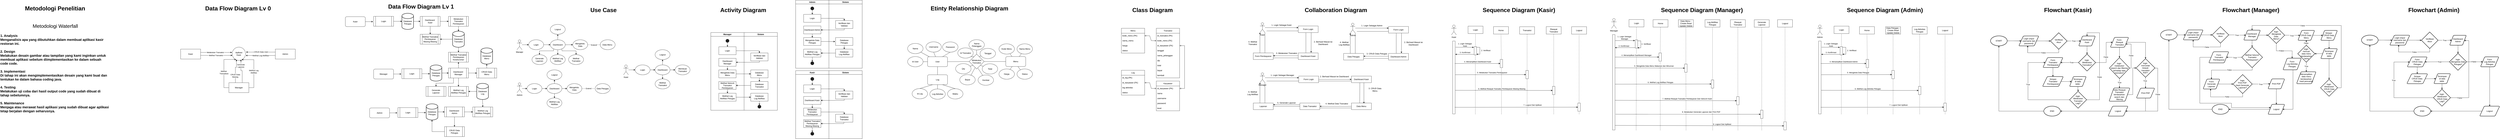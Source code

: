 <mxfile version="24.4.10" type="google" pages="2">
  <diagram id="NbMgmnYDFmLSbaj3a-o7" name="Page-2">
    <mxGraphModel grid="1" page="1" gridSize="10" guides="1" tooltips="1" connect="1" arrows="1" fold="1" pageScale="1" pageWidth="1100" pageHeight="850" math="0" shadow="0">
      <root>
        <mxCell id="0" />
        <mxCell id="1" parent="0" />
        <mxCell id="gNZtM2b4MHEJIjBpgJcs-1" value="Admin" style="swimlane;whiteSpace=wrap;html=1;" vertex="1" parent="1">
          <mxGeometry x="2802" y="6" width="200" height="411.5" as="geometry" />
        </mxCell>
        <mxCell id="gNZtM2b4MHEJIjBpgJcs-2" value="" style="ellipse;whiteSpace=wrap;html=1;aspect=fixed;fillColor=#1F1F1F;" vertex="1" parent="gNZtM2b4MHEJIjBpgJcs-1">
          <mxGeometry x="90" y="40" width="20" height="20" as="geometry" />
        </mxCell>
        <mxCell id="gNZtM2b4MHEJIjBpgJcs-3" value="" style="ellipse;whiteSpace=wrap;html=1;aspect=fixed;fillColor=#1F1F1F;" vertex="1" parent="gNZtM2b4MHEJIjBpgJcs-1">
          <mxGeometry x="90" y="371.5" width="20" height="20" as="geometry" />
        </mxCell>
        <mxCell id="gNZtM2b4MHEJIjBpgJcs-4" value="Kasir" style="rounded=0;whiteSpace=wrap;html=1;" vertex="1" parent="1">
          <mxGeometry x="-895" y="302" width="120" height="60" as="geometry" />
        </mxCell>
        <mxCell id="gNZtM2b4MHEJIjBpgJcs-6" value="Aplikasi&lt;div&gt;Kasir&lt;/div&gt;" style="ellipse;whiteSpace=wrap;html=1;aspect=fixed;" vertex="1" parent="1">
          <mxGeometry x="-585" y="290" width="80" height="80" as="geometry" />
        </mxCell>
        <mxCell id="gNZtM2b4MHEJIjBpgJcs-7" style="edgeStyle=orthogonalEdgeStyle;rounded=0;orthogonalLoop=1;jettySize=auto;html=1;entryX=-0.023;entryY=0.401;entryDx=0;entryDy=0;entryPerimeter=0;" edge="1" parent="1" source="gNZtM2b4MHEJIjBpgJcs-4" target="gNZtM2b4MHEJIjBpgJcs-6">
          <mxGeometry relative="1" as="geometry">
            <Array as="points">
              <mxPoint x="-735" y="322" />
              <mxPoint x="-735" y="322" />
            </Array>
          </mxGeometry>
        </mxCell>
        <mxCell id="gNZtM2b4MHEJIjBpgJcs-8" value="&amp;nbsp;Melakukan Transaksi&amp;nbsp;" style="edgeLabel;html=1;align=center;verticalAlign=middle;resizable=0;points=[];" connectable="0" vertex="1" parent="gNZtM2b4MHEJIjBpgJcs-7">
          <mxGeometry x="-0.064" y="-2" relative="1" as="geometry">
            <mxPoint y="-2" as="offset" />
          </mxGeometry>
        </mxCell>
        <mxCell id="gNZtM2b4MHEJIjBpgJcs-9" style="edgeStyle=orthogonalEdgeStyle;rounded=0;orthogonalLoop=1;jettySize=auto;html=1;entryX=0;entryY=0.625;entryDx=0;entryDy=0;entryPerimeter=0;" edge="1" parent="1" source="gNZtM2b4MHEJIjBpgJcs-4" target="gNZtM2b4MHEJIjBpgJcs-6">
          <mxGeometry relative="1" as="geometry">
            <Array as="points">
              <mxPoint x="-725" y="340" />
              <mxPoint x="-725" y="340" />
            </Array>
          </mxGeometry>
        </mxCell>
        <mxCell id="gNZtM2b4MHEJIjBpgJcs-10" value="&amp;nbsp;Melihat Transaksi&amp;nbsp;" style="edgeLabel;html=1;align=center;verticalAlign=middle;resizable=0;points=[];" connectable="0" vertex="1" parent="gNZtM2b4MHEJIjBpgJcs-9">
          <mxGeometry x="-0.03" relative="1" as="geometry">
            <mxPoint as="offset" />
          </mxGeometry>
        </mxCell>
        <mxCell id="gNZtM2b4MHEJIjBpgJcs-11" value="Admin" style="rounded=0;whiteSpace=wrap;html=1;" vertex="1" parent="1">
          <mxGeometry x="-326" y="302" width="120" height="60" as="geometry" />
        </mxCell>
        <mxCell id="gNZtM2b4MHEJIjBpgJcs-12" style="edgeStyle=orthogonalEdgeStyle;rounded=0;orthogonalLoop=1;jettySize=auto;html=1;entryX=1.046;entryY=0.375;entryDx=0;entryDy=0;entryPerimeter=0;" edge="1" parent="1" source="gNZtM2b4MHEJIjBpgJcs-11" target="gNZtM2b4MHEJIjBpgJcs-6">
          <mxGeometry relative="1" as="geometry">
            <Array as="points">
              <mxPoint x="-395" y="320" />
              <mxPoint x="-395" y="320" />
            </Array>
          </mxGeometry>
        </mxCell>
        <mxCell id="gNZtM2b4MHEJIjBpgJcs-13" value="CRUD Data User" style="edgeLabel;html=1;align=center;verticalAlign=middle;resizable=0;points=[];" connectable="0" vertex="1" parent="gNZtM2b4MHEJIjBpgJcs-12">
          <mxGeometry x="-0.011" y="-1" relative="1" as="geometry">
            <mxPoint as="offset" />
          </mxGeometry>
        </mxCell>
        <mxCell id="gNZtM2b4MHEJIjBpgJcs-14" style="edgeStyle=orthogonalEdgeStyle;rounded=0;orthogonalLoop=1;jettySize=auto;html=1;entryX=1.029;entryY=0.633;entryDx=0;entryDy=0;entryPerimeter=0;" edge="1" parent="1" source="gNZtM2b4MHEJIjBpgJcs-11" target="gNZtM2b4MHEJIjBpgJcs-6">
          <mxGeometry relative="1" as="geometry">
            <Array as="points">
              <mxPoint x="-430" y="340" />
            </Array>
          </mxGeometry>
        </mxCell>
        <mxCell id="gNZtM2b4MHEJIjBpgJcs-15" value="Melihat Log Aktifitas" style="edgeLabel;html=1;align=center;verticalAlign=middle;resizable=0;points=[];" connectable="0" vertex="1" parent="gNZtM2b4MHEJIjBpgJcs-14">
          <mxGeometry x="-0.002" relative="1" as="geometry">
            <mxPoint as="offset" />
          </mxGeometry>
        </mxCell>
        <mxCell id="gNZtM2b4MHEJIjBpgJcs-16" value="Manager" style="rounded=0;whiteSpace=wrap;html=1;" vertex="1" parent="1">
          <mxGeometry x="-605" y="505" width="120" height="60" as="geometry" />
        </mxCell>
        <mxCell id="gNZtM2b4MHEJIjBpgJcs-17" style="edgeStyle=orthogonalEdgeStyle;rounded=0;orthogonalLoop=1;jettySize=auto;html=1;entryX=0.719;entryY=0.947;entryDx=0;entryDy=0;entryPerimeter=0;" edge="1" parent="1" source="gNZtM2b4MHEJIjBpgJcs-16" target="gNZtM2b4MHEJIjBpgJcs-6">
          <mxGeometry relative="1" as="geometry">
            <Array as="points">
              <mxPoint x="-455" y="535" />
              <mxPoint x="-455" y="366" />
            </Array>
          </mxGeometry>
        </mxCell>
        <mxCell id="gNZtM2b4MHEJIjBpgJcs-18" value="Melihat Log&lt;div&gt;Aktifitas&lt;/div&gt;" style="edgeLabel;html=1;align=center;verticalAlign=middle;resizable=0;points=[];" connectable="0" vertex="1" parent="gNZtM2b4MHEJIjBpgJcs-17">
          <mxGeometry x="-0.065" y="1" relative="1" as="geometry">
            <mxPoint as="offset" />
          </mxGeometry>
        </mxCell>
        <mxCell id="gNZtM2b4MHEJIjBpgJcs-19" style="edgeStyle=orthogonalEdgeStyle;rounded=0;orthogonalLoop=1;jettySize=auto;html=1;entryX=0.281;entryY=0.931;entryDx=0;entryDy=0;entryPerimeter=0;" edge="1" parent="1" source="gNZtM2b4MHEJIjBpgJcs-16" target="gNZtM2b4MHEJIjBpgJcs-6">
          <mxGeometry relative="1" as="geometry">
            <Array as="points">
              <mxPoint x="-635" y="535" />
              <mxPoint x="-635" y="365" />
            </Array>
          </mxGeometry>
        </mxCell>
        <mxCell id="gNZtM2b4MHEJIjBpgJcs-20" value="Melihat&amp;nbsp;&lt;div&gt;Transakasi&lt;/div&gt;" style="edgeLabel;html=1;align=center;verticalAlign=middle;resizable=0;points=[];" connectable="0" vertex="1" parent="gNZtM2b4MHEJIjBpgJcs-19">
          <mxGeometry x="-0.101" relative="1" as="geometry">
            <mxPoint as="offset" />
          </mxGeometry>
        </mxCell>
        <mxCell id="gNZtM2b4MHEJIjBpgJcs-21" style="edgeStyle=orthogonalEdgeStyle;rounded=0;orthogonalLoop=1;jettySize=auto;html=1;entryX=0.655;entryY=0.957;entryDx=0;entryDy=0;entryPerimeter=0;" edge="1" parent="1" source="gNZtM2b4MHEJIjBpgJcs-16" target="gNZtM2b4MHEJIjBpgJcs-6">
          <mxGeometry relative="1" as="geometry">
            <Array as="points">
              <mxPoint x="-525" y="432" />
              <mxPoint x="-533" y="432" />
            </Array>
          </mxGeometry>
        </mxCell>
        <mxCell id="gNZtM2b4MHEJIjBpgJcs-22" value="Generate&lt;div&gt;Laporan&lt;/div&gt;" style="edgeLabel;html=1;align=center;verticalAlign=middle;resizable=0;points=[];" connectable="0" vertex="1" parent="gNZtM2b4MHEJIjBpgJcs-21">
          <mxGeometry x="0.501" y="1" relative="1" as="geometry">
            <mxPoint as="offset" />
          </mxGeometry>
        </mxCell>
        <mxCell id="gNZtM2b4MHEJIjBpgJcs-23" style="edgeStyle=orthogonalEdgeStyle;rounded=0;orthogonalLoop=1;jettySize=auto;html=1;entryX=0.316;entryY=0.948;entryDx=0;entryDy=0;entryPerimeter=0;" edge="1" parent="1" target="gNZtM2b4MHEJIjBpgJcs-6">
          <mxGeometry relative="1" as="geometry">
            <mxPoint x="-566.0" y="505" as="sourcePoint" />
            <mxPoint x="-550.72" y="373.04" as="targetPoint" />
            <Array as="points">
              <mxPoint x="-566" y="412" />
              <mxPoint x="-560" y="412" />
            </Array>
          </mxGeometry>
        </mxCell>
        <mxCell id="gNZtM2b4MHEJIjBpgJcs-24" value="CRUD Data&lt;div&gt;Barang&lt;/div&gt;" style="edgeLabel;html=1;align=center;verticalAlign=middle;resizable=0;points=[];" connectable="0" vertex="1" parent="gNZtM2b4MHEJIjBpgJcs-23">
          <mxGeometry x="-0.413" y="1" relative="1" as="geometry">
            <mxPoint as="offset" />
          </mxGeometry>
        </mxCell>
        <mxCell id="gNZtM2b4MHEJIjBpgJcs-26" value="&lt;font style=&quot;font-size: 30px;&quot;&gt;Metodologi Waterfall&lt;/font&gt;" style="text;strokeColor=none;align=center;fillColor=none;html=1;verticalAlign=middle;whiteSpace=wrap;rounded=0;fontSize=30;fontStyle=0" vertex="1" parent="1">
          <mxGeometry x="-1811" y="147" width="325" height="30" as="geometry" />
        </mxCell>
        <mxCell id="gNZtM2b4MHEJIjBpgJcs-27" value="&lt;font style=&quot;font-size: 20px;&quot;&gt;&lt;b style=&quot;font-size: 20px;&quot;&gt;1. Analysis&amp;nbsp;&lt;/b&gt;&lt;/font&gt;&lt;div&gt;&lt;font style=&quot;font-size: 20px;&quot;&gt;&lt;b style=&quot;font-size: 20px;&quot;&gt;Menganalisis apa yang dibutuhkan dalam membuat aplikasi kasir restoran ini.&lt;/b&gt;&lt;/font&gt;&lt;div style=&quot;font-size: 20px;&quot;&gt;&lt;font style=&quot;font-size: 20px;&quot;&gt;&lt;b style=&quot;font-size: 20px;&quot;&gt;&lt;br style=&quot;font-size: 20px;&quot;&gt;2. Design&amp;nbsp;&lt;/b&gt;&lt;/font&gt;&lt;/div&gt;&lt;div style=&quot;font-size: 20px;&quot;&gt;&lt;font style=&quot;font-size: 20px;&quot;&gt;&lt;b style=&quot;font-size: 20px;&quot;&gt;Melakukan desain gambar atau tampilan yang kami inginkan untuk membuat aplikasi sebelum diimplementasikan ke dalam sebuah code code.&lt;/b&gt;&lt;/font&gt;&lt;/div&gt;&lt;div style=&quot;font-size: 20px;&quot;&gt;&lt;font style=&quot;font-size: 20px;&quot;&gt;&lt;b style=&quot;font-size: 20px;&quot;&gt;&lt;br style=&quot;font-size: 20px;&quot;&gt;3. Implementasi&amp;nbsp;&lt;/b&gt;&lt;/font&gt;&lt;/div&gt;&lt;div style=&quot;font-size: 20px;&quot;&gt;&lt;font style=&quot;font-size: 20px;&quot;&gt;&lt;b style=&quot;font-size: 20px;&quot;&gt;Di tahap ini akan mengimplementasikan desain yang kami buat dan tentukan ke dalam bahasa coding java.&lt;/b&gt;&lt;/font&gt;&lt;/div&gt;&lt;div style=&quot;font-size: 20px;&quot;&gt;&lt;font style=&quot;font-size: 20px;&quot;&gt;&lt;b style=&quot;font-size: 20px;&quot;&gt;&lt;br style=&quot;font-size: 20px;&quot;&gt;4. Testing&amp;nbsp;&lt;/b&gt;&lt;/font&gt;&lt;/div&gt;&lt;div style=&quot;font-size: 20px;&quot;&gt;&lt;font style=&quot;font-size: 20px;&quot;&gt;&lt;b style=&quot;font-size: 20px;&quot;&gt;Melakukan uji coba dari hasil output code yang sudah dibuat di tahap sebelumnya.&lt;/b&gt;&lt;/font&gt;&lt;/div&gt;&lt;div style=&quot;font-size: 20px;&quot;&gt;&lt;font style=&quot;font-size: 20px;&quot;&gt;&lt;b style=&quot;font-size: 20px;&quot;&gt;&lt;br style=&quot;font-size: 20px;&quot;&gt;5. Maintenance&amp;nbsp;&lt;/b&gt;&lt;/font&gt;&lt;/div&gt;&lt;div style=&quot;font-size: 20px;&quot;&gt;&lt;font style=&quot;font-size: 20px;&quot;&gt;&lt;b style=&quot;font-size: 20px;&quot;&gt;Menjaga atau merawat hasil aplikasi yang sudah dibuat agar aplikasi tetap berjalan dengan seharusnya.&lt;/b&gt;&lt;/font&gt;&lt;/div&gt;&lt;/div&gt;" style="text;whiteSpace=wrap;html=1;fontSize=20;align=left;" vertex="1" parent="1">
          <mxGeometry x="-1981" y="202" width="661" height="501" as="geometry" />
        </mxCell>
        <mxCell id="gNZtM2b4MHEJIjBpgJcs-28" style="edgeStyle=orthogonalEdgeStyle;rounded=0;orthogonalLoop=1;jettySize=auto;html=1;entryX=0;entryY=0.25;entryDx=0;entryDy=0;" edge="1" parent="1" source="gNZtM2b4MHEJIjBpgJcs-29" target="gNZtM2b4MHEJIjBpgJcs-30">
          <mxGeometry relative="1" as="geometry" />
        </mxCell>
        <mxCell id="gNZtM2b4MHEJIjBpgJcs-29" value="Kasir" style="shape=umlActor;verticalLabelPosition=bottom;verticalAlign=top;html=1;outlineConnect=0;" vertex="1" parent="1">
          <mxGeometry x="5593" y="142" width="30" height="60" as="geometry" />
        </mxCell>
        <mxCell id="gNZtM2b4MHEJIjBpgJcs-30" value="Form Login" style="rounded=0;whiteSpace=wrap;html=1;" vertex="1" parent="1">
          <mxGeometry x="5823" y="162" width="120" height="40" as="geometry" />
        </mxCell>
        <mxCell id="gNZtM2b4MHEJIjBpgJcs-31" value="" style="endArrow=none;html=1;rounded=0;entryX=0;entryY=0.75;entryDx=0;entryDy=0;" edge="1" parent="1" target="gNZtM2b4MHEJIjBpgJcs-30">
          <mxGeometry width="50" height="50" relative="1" as="geometry">
            <mxPoint x="5633" y="192" as="sourcePoint" />
            <mxPoint x="5683" y="182" as="targetPoint" />
          </mxGeometry>
        </mxCell>
        <mxCell id="gNZtM2b4MHEJIjBpgJcs-32" style="edgeStyle=orthogonalEdgeStyle;rounded=0;orthogonalLoop=1;jettySize=auto;html=1;exitX=0;exitY=0.5;exitDx=0;exitDy=0;" edge="1" parent="1" source="gNZtM2b4MHEJIjBpgJcs-33">
          <mxGeometry relative="1" as="geometry">
            <mxPoint x="5673" y="342" as="targetPoint" />
            <Array as="points">
              <mxPoint x="5823" y="342" />
            </Array>
          </mxGeometry>
        </mxCell>
        <mxCell id="gNZtM2b4MHEJIjBpgJcs-33" value="Dashboard Kasir" style="rounded=0;whiteSpace=wrap;html=1;" vertex="1" parent="1">
          <mxGeometry x="5823" y="325" width="120" height="40" as="geometry" />
        </mxCell>
        <mxCell id="gNZtM2b4MHEJIjBpgJcs-34" value="" style="endArrow=none;html=1;rounded=0;entryX=0.386;entryY=1.032;entryDx=0;entryDy=0;entryPerimeter=0;exitX=0.386;exitY=-0.022;exitDx=0;exitDy=0;exitPerimeter=0;" edge="1" parent="1" source="gNZtM2b4MHEJIjBpgJcs-33" target="gNZtM2b4MHEJIjBpgJcs-30">
          <mxGeometry width="50" height="50" relative="1" as="geometry">
            <mxPoint x="5643" y="202" as="sourcePoint" />
            <mxPoint x="5833" y="202" as="targetPoint" />
          </mxGeometry>
        </mxCell>
        <mxCell id="gNZtM2b4MHEJIjBpgJcs-35" style="edgeStyle=orthogonalEdgeStyle;rounded=0;orthogonalLoop=1;jettySize=auto;html=1;entryX=0.647;entryY=-0.043;entryDx=0;entryDy=0;entryPerimeter=0;" edge="1" parent="1" source="gNZtM2b4MHEJIjBpgJcs-30" target="gNZtM2b4MHEJIjBpgJcs-33">
          <mxGeometry relative="1" as="geometry">
            <Array as="points">
              <mxPoint x="5901" y="232" />
              <mxPoint x="5901" y="232" />
            </Array>
          </mxGeometry>
        </mxCell>
        <mxCell id="gNZtM2b4MHEJIjBpgJcs-36" value="1. Login Sebagai Kasir" style="text;strokeColor=none;align=center;fillColor=none;html=1;verticalAlign=middle;whiteSpace=wrap;rounded=0;" vertex="1" parent="1">
          <mxGeometry x="5653" y="142" width="140" height="30" as="geometry" />
        </mxCell>
        <mxCell id="gNZtM2b4MHEJIjBpgJcs-37" value="2. Berhasil Masuk ke Dashboard" style="text;strokeColor=none;align=center;fillColor=none;html=1;verticalAlign=middle;whiteSpace=wrap;rounded=0;" vertex="1" parent="1">
          <mxGeometry x="5903" y="250" width="140" height="30" as="geometry" />
        </mxCell>
        <mxCell id="gNZtM2b4MHEJIjBpgJcs-38" style="edgeStyle=orthogonalEdgeStyle;rounded=0;orthogonalLoop=1;jettySize=auto;html=1;entryX=0;entryY=1;entryDx=0;entryDy=0;entryPerimeter=0;" edge="1" parent="1" source="gNZtM2b4MHEJIjBpgJcs-39" target="gNZtM2b4MHEJIjBpgJcs-29">
          <mxGeometry relative="1" as="geometry">
            <mxPoint x="5603" y="212" as="targetPoint" />
            <Array as="points">
              <mxPoint x="5593" y="302" />
              <mxPoint x="5593" y="302" />
            </Array>
          </mxGeometry>
        </mxCell>
        <mxCell id="gNZtM2b4MHEJIjBpgJcs-39" value="Form Pembayaran" style="rounded=0;whiteSpace=wrap;html=1;" vertex="1" parent="1">
          <mxGeometry x="5553" y="325" width="120" height="40" as="geometry" />
        </mxCell>
        <mxCell id="gNZtM2b4MHEJIjBpgJcs-40" value="" style="endArrow=none;html=1;rounded=0;entryX=1;entryY=0.75;entryDx=0;entryDy=0;exitX=0;exitY=0.75;exitDx=0;exitDy=0;" edge="1" parent="1" source="gNZtM2b4MHEJIjBpgJcs-33" target="gNZtM2b4MHEJIjBpgJcs-39">
          <mxGeometry width="50" height="50" relative="1" as="geometry">
            <mxPoint x="5813" y="352" as="sourcePoint" />
            <mxPoint x="5879" y="213" as="targetPoint" />
          </mxGeometry>
        </mxCell>
        <mxCell id="gNZtM2b4MHEJIjBpgJcs-41" value="3. Melakukan Transaksi" style="text;strokeColor=none;align=center;fillColor=none;html=1;verticalAlign=middle;whiteSpace=wrap;rounded=0;" vertex="1" parent="1">
          <mxGeometry x="5683" y="312" width="140" height="30" as="geometry" />
        </mxCell>
        <mxCell id="gNZtM2b4MHEJIjBpgJcs-42" value="" style="endArrow=none;html=1;rounded=0;exitX=1;exitY=1;exitDx=0;exitDy=0;exitPerimeter=0;entryX=0.583;entryY=0.013;entryDx=0;entryDy=0;entryPerimeter=0;" edge="1" parent="1" source="gNZtM2b4MHEJIjBpgJcs-29" target="gNZtM2b4MHEJIjBpgJcs-39">
          <mxGeometry width="50" height="50" relative="1" as="geometry">
            <mxPoint x="5635" y="202" as="sourcePoint" />
            <mxPoint x="5626.399" y="325" as="targetPoint" />
          </mxGeometry>
        </mxCell>
        <mxCell id="gNZtM2b4MHEJIjBpgJcs-43" value="4. Melihat&lt;div&gt;Transaksi&lt;/div&gt;" style="text;strokeColor=none;align=center;fillColor=none;html=1;verticalAlign=middle;whiteSpace=wrap;rounded=0;" vertex="1" parent="1">
          <mxGeometry x="5513" y="250" width="73" height="30" as="geometry" />
        </mxCell>
        <mxCell id="gNZtM2b4MHEJIjBpgJcs-44" style="edgeStyle=orthogonalEdgeStyle;rounded=0;orthogonalLoop=1;jettySize=auto;html=1;entryX=0;entryY=0.25;entryDx=0;entryDy=0;" edge="1" parent="1" source="gNZtM2b4MHEJIjBpgJcs-45" target="gNZtM2b4MHEJIjBpgJcs-46">
          <mxGeometry relative="1" as="geometry" />
        </mxCell>
        <mxCell id="gNZtM2b4MHEJIjBpgJcs-45" value="Admin" style="shape=umlActor;verticalLabelPosition=bottom;verticalAlign=top;html=1;outlineConnect=0;" vertex="1" parent="1">
          <mxGeometry x="6136" y="145" width="30" height="60" as="geometry" />
        </mxCell>
        <mxCell id="gNZtM2b4MHEJIjBpgJcs-46" value="Form Login" style="rounded=0;whiteSpace=wrap;html=1;" vertex="1" parent="1">
          <mxGeometry x="6366" y="165" width="120" height="40" as="geometry" />
        </mxCell>
        <mxCell id="gNZtM2b4MHEJIjBpgJcs-47" value="" style="endArrow=none;html=1;rounded=0;entryX=0;entryY=0.75;entryDx=0;entryDy=0;" edge="1" parent="1" target="gNZtM2b4MHEJIjBpgJcs-46">
          <mxGeometry width="50" height="50" relative="1" as="geometry">
            <mxPoint x="6176" y="195" as="sourcePoint" />
            <mxPoint x="6226" y="185" as="targetPoint" />
          </mxGeometry>
        </mxCell>
        <mxCell id="gNZtM2b4MHEJIjBpgJcs-48" style="edgeStyle=orthogonalEdgeStyle;rounded=0;orthogonalLoop=1;jettySize=auto;html=1;exitX=0;exitY=0.5;exitDx=0;exitDy=0;" edge="1" parent="1" source="gNZtM2b4MHEJIjBpgJcs-49">
          <mxGeometry relative="1" as="geometry">
            <mxPoint x="6216" y="345" as="targetPoint" />
            <Array as="points">
              <mxPoint x="6366" y="345" />
            </Array>
          </mxGeometry>
        </mxCell>
        <mxCell id="gNZtM2b4MHEJIjBpgJcs-49" value="Dashboard Admin" style="rounded=0;whiteSpace=wrap;html=1;" vertex="1" parent="1">
          <mxGeometry x="6366" y="328" width="120" height="40" as="geometry" />
        </mxCell>
        <mxCell id="gNZtM2b4MHEJIjBpgJcs-50" value="" style="endArrow=none;html=1;rounded=0;entryX=0.386;entryY=1.032;entryDx=0;entryDy=0;entryPerimeter=0;exitX=0.386;exitY=-0.022;exitDx=0;exitDy=0;exitPerimeter=0;" edge="1" parent="1" source="gNZtM2b4MHEJIjBpgJcs-49" target="gNZtM2b4MHEJIjBpgJcs-46">
          <mxGeometry width="50" height="50" relative="1" as="geometry">
            <mxPoint x="6186" y="205" as="sourcePoint" />
            <mxPoint x="6376" y="205" as="targetPoint" />
          </mxGeometry>
        </mxCell>
        <mxCell id="gNZtM2b4MHEJIjBpgJcs-51" style="edgeStyle=orthogonalEdgeStyle;rounded=0;orthogonalLoop=1;jettySize=auto;html=1;entryX=0.647;entryY=-0.043;entryDx=0;entryDy=0;entryPerimeter=0;" edge="1" parent="1" source="gNZtM2b4MHEJIjBpgJcs-46" target="gNZtM2b4MHEJIjBpgJcs-49">
          <mxGeometry relative="1" as="geometry">
            <Array as="points">
              <mxPoint x="6444" y="235" />
              <mxPoint x="6444" y="235" />
            </Array>
          </mxGeometry>
        </mxCell>
        <mxCell id="gNZtM2b4MHEJIjBpgJcs-52" value="1. Login Sebagai Admin" style="text;strokeColor=none;align=center;fillColor=none;html=1;verticalAlign=middle;whiteSpace=wrap;rounded=0;" vertex="1" parent="1">
          <mxGeometry x="6196" y="145" width="140" height="30" as="geometry" />
        </mxCell>
        <mxCell id="gNZtM2b4MHEJIjBpgJcs-53" value="2. Berhasil Masuk ke Dashboard" style="text;strokeColor=none;align=center;fillColor=none;html=1;verticalAlign=middle;whiteSpace=wrap;rounded=0;" vertex="1" parent="1">
          <mxGeometry x="6446" y="253" width="140" height="30" as="geometry" />
        </mxCell>
        <mxCell id="gNZtM2b4MHEJIjBpgJcs-54" style="edgeStyle=orthogonalEdgeStyle;rounded=0;orthogonalLoop=1;jettySize=auto;html=1;entryX=0;entryY=1;entryDx=0;entryDy=0;entryPerimeter=0;" edge="1" parent="1" source="gNZtM2b4MHEJIjBpgJcs-55" target="gNZtM2b4MHEJIjBpgJcs-45">
          <mxGeometry relative="1" as="geometry">
            <mxPoint x="6146" y="215" as="targetPoint" />
            <Array as="points">
              <mxPoint x="6136" y="305" />
              <mxPoint x="6136" y="305" />
            </Array>
          </mxGeometry>
        </mxCell>
        <mxCell id="gNZtM2b4MHEJIjBpgJcs-55" value="Data Petugas" style="rounded=0;whiteSpace=wrap;html=1;" vertex="1" parent="1">
          <mxGeometry x="6096" y="328" width="120" height="40" as="geometry" />
        </mxCell>
        <mxCell id="gNZtM2b4MHEJIjBpgJcs-56" value="" style="endArrow=none;html=1;rounded=0;entryX=1;entryY=0.75;entryDx=0;entryDy=0;exitX=0;exitY=0.75;exitDx=0;exitDy=0;" edge="1" parent="1" source="gNZtM2b4MHEJIjBpgJcs-49" target="gNZtM2b4MHEJIjBpgJcs-55">
          <mxGeometry width="50" height="50" relative="1" as="geometry">
            <mxPoint x="6356" y="355" as="sourcePoint" />
            <mxPoint x="6422" y="216" as="targetPoint" />
          </mxGeometry>
        </mxCell>
        <mxCell id="gNZtM2b4MHEJIjBpgJcs-57" value="3. CRUD Data Petugas" style="text;strokeColor=none;align=center;fillColor=none;html=1;verticalAlign=middle;whiteSpace=wrap;rounded=0;" vertex="1" parent="1">
          <mxGeometry x="6226" y="315" width="140" height="30" as="geometry" />
        </mxCell>
        <mxCell id="gNZtM2b4MHEJIjBpgJcs-58" value="" style="endArrow=none;html=1;rounded=0;exitX=1;exitY=1;exitDx=0;exitDy=0;exitPerimeter=0;entryX=0.583;entryY=0.013;entryDx=0;entryDy=0;entryPerimeter=0;" edge="1" parent="1" source="gNZtM2b4MHEJIjBpgJcs-45" target="gNZtM2b4MHEJIjBpgJcs-55">
          <mxGeometry width="50" height="50" relative="1" as="geometry">
            <mxPoint x="6178" y="205" as="sourcePoint" />
            <mxPoint x="6169.399" y="328" as="targetPoint" />
          </mxGeometry>
        </mxCell>
        <mxCell id="gNZtM2b4MHEJIjBpgJcs-59" value="4. Melihat&lt;div&gt;Log Aktifitas&lt;/div&gt;" style="text;strokeColor=none;align=center;fillColor=none;html=1;verticalAlign=middle;whiteSpace=wrap;rounded=0;" vertex="1" parent="1">
          <mxGeometry x="6063" y="253" width="73" height="30" as="geometry" />
        </mxCell>
        <mxCell id="gNZtM2b4MHEJIjBpgJcs-60" style="edgeStyle=orthogonalEdgeStyle;rounded=0;orthogonalLoop=1;jettySize=auto;html=1;entryX=0;entryY=0.25;entryDx=0;entryDy=0;" edge="1" parent="1" source="gNZtM2b4MHEJIjBpgJcs-61" target="gNZtM2b4MHEJIjBpgJcs-63">
          <mxGeometry relative="1" as="geometry" />
        </mxCell>
        <mxCell id="gNZtM2b4MHEJIjBpgJcs-61" value="Manager" style="shape=umlActor;verticalLabelPosition=bottom;verticalAlign=top;html=1;outlineConnect=0;" vertex="1" parent="1">
          <mxGeometry x="5593" y="445" width="30" height="60" as="geometry" />
        </mxCell>
        <mxCell id="gNZtM2b4MHEJIjBpgJcs-62" style="edgeStyle=orthogonalEdgeStyle;rounded=0;orthogonalLoop=1;jettySize=auto;html=1;entryX=0;entryY=0.5;entryDx=0;entryDy=0;" edge="1" parent="1" source="gNZtM2b4MHEJIjBpgJcs-63" target="gNZtM2b4MHEJIjBpgJcs-65">
          <mxGeometry relative="1" as="geometry" />
        </mxCell>
        <mxCell id="gNZtM2b4MHEJIjBpgJcs-63" value="Form Login" style="rounded=0;whiteSpace=wrap;html=1;" vertex="1" parent="1">
          <mxGeometry x="5826" y="465" width="120" height="40" as="geometry" />
        </mxCell>
        <mxCell id="gNZtM2b4MHEJIjBpgJcs-64" value="" style="endArrow=none;html=1;rounded=0;entryX=0;entryY=0.75;entryDx=0;entryDy=0;" edge="1" parent="1" target="gNZtM2b4MHEJIjBpgJcs-63">
          <mxGeometry width="50" height="50" relative="1" as="geometry">
            <mxPoint x="5633" y="495" as="sourcePoint" />
            <mxPoint x="5683" y="485" as="targetPoint" />
          </mxGeometry>
        </mxCell>
        <mxCell id="gNZtM2b4MHEJIjBpgJcs-65" value="Dashboard Kasir" style="rounded=0;whiteSpace=wrap;html=1;" vertex="1" parent="1">
          <mxGeometry x="6143" y="465" width="120" height="40" as="geometry" />
        </mxCell>
        <mxCell id="gNZtM2b4MHEJIjBpgJcs-66" value="1. Login Sebagai Manager" style="text;strokeColor=none;align=center;fillColor=none;html=1;verticalAlign=middle;whiteSpace=wrap;rounded=0;" vertex="1" parent="1">
          <mxGeometry x="5653" y="445" width="150" height="30" as="geometry" />
        </mxCell>
        <mxCell id="gNZtM2b4MHEJIjBpgJcs-67" value="2. Berhasil Masuk ke Dashboard" style="text;strokeColor=none;align=center;fillColor=none;html=1;verticalAlign=middle;whiteSpace=wrap;rounded=0;" vertex="1" parent="1">
          <mxGeometry x="5946" y="453" width="190" height="30" as="geometry" />
        </mxCell>
        <mxCell id="gNZtM2b4MHEJIjBpgJcs-68" style="edgeStyle=orthogonalEdgeStyle;rounded=0;orthogonalLoop=1;jettySize=auto;html=1;entryX=0;entryY=1;entryDx=0;entryDy=0;entryPerimeter=0;" edge="1" parent="1" source="gNZtM2b4MHEJIjBpgJcs-69" target="gNZtM2b4MHEJIjBpgJcs-61">
          <mxGeometry relative="1" as="geometry">
            <mxPoint x="5603" y="515" as="targetPoint" />
            <Array as="points">
              <mxPoint x="5593" y="605" />
              <mxPoint x="5593" y="605" />
            </Array>
          </mxGeometry>
        </mxCell>
        <mxCell id="gNZtM2b4MHEJIjBpgJcs-69" value="Laporan" style="rounded=0;whiteSpace=wrap;html=1;" vertex="1" parent="1">
          <mxGeometry x="5553" y="628" width="120" height="40" as="geometry" />
        </mxCell>
        <mxCell id="gNZtM2b4MHEJIjBpgJcs-70" value="5. Generate Laporan" style="text;strokeColor=none;align=center;fillColor=none;html=1;verticalAlign=middle;whiteSpace=wrap;rounded=0;" vertex="1" parent="1">
          <mxGeometry x="5683" y="612" width="140" height="30" as="geometry" />
        </mxCell>
        <mxCell id="gNZtM2b4MHEJIjBpgJcs-71" value="" style="endArrow=none;html=1;rounded=0;exitX=1;exitY=1;exitDx=0;exitDy=0;exitPerimeter=0;entryX=0.583;entryY=0.013;entryDx=0;entryDy=0;entryPerimeter=0;" edge="1" parent="1" source="gNZtM2b4MHEJIjBpgJcs-61" target="gNZtM2b4MHEJIjBpgJcs-69">
          <mxGeometry width="50" height="50" relative="1" as="geometry">
            <mxPoint x="5635" y="505" as="sourcePoint" />
            <mxPoint x="5626.399" y="628" as="targetPoint" />
          </mxGeometry>
        </mxCell>
        <mxCell id="gNZtM2b4MHEJIjBpgJcs-72" value="6. Melihat&lt;div&gt;Log Aktifitas&lt;/div&gt;" style="text;strokeColor=none;align=center;fillColor=none;html=1;verticalAlign=middle;whiteSpace=wrap;rounded=0;" vertex="1" parent="1">
          <mxGeometry x="5513" y="553" width="73" height="30" as="geometry" />
        </mxCell>
        <mxCell id="gNZtM2b4MHEJIjBpgJcs-73" value="" style="endArrow=none;html=1;rounded=0;entryX=0;entryY=0.75;entryDx=0;entryDy=0;exitX=1;exitY=0.75;exitDx=0;exitDy=0;" edge="1" parent="1" source="gNZtM2b4MHEJIjBpgJcs-63" target="gNZtM2b4MHEJIjBpgJcs-65">
          <mxGeometry width="50" height="50" relative="1" as="geometry">
            <mxPoint x="5943" y="504.13" as="sourcePoint" />
            <mxPoint x="6133" y="504.13" as="targetPoint" />
          </mxGeometry>
        </mxCell>
        <mxCell id="gNZtM2b4MHEJIjBpgJcs-74" style="edgeStyle=orthogonalEdgeStyle;rounded=0;orthogonalLoop=1;jettySize=auto;html=1;entryX=1;entryY=0.5;entryDx=0;entryDy=0;" edge="1" parent="1" source="gNZtM2b4MHEJIjBpgJcs-75" target="gNZtM2b4MHEJIjBpgJcs-80">
          <mxGeometry relative="1" as="geometry" />
        </mxCell>
        <mxCell id="gNZtM2b4MHEJIjBpgJcs-75" value="Data Menu" style="rounded=0;whiteSpace=wrap;html=1;" vertex="1" parent="1">
          <mxGeometry x="6143" y="628" width="120" height="40" as="geometry" />
        </mxCell>
        <mxCell id="gNZtM2b4MHEJIjBpgJcs-76" value="" style="endArrow=none;html=1;rounded=0;entryX=0.422;entryY=1;entryDx=0;entryDy=0;entryPerimeter=0;exitX=0.415;exitY=-0.01;exitDx=0;exitDy=0;exitPerimeter=0;" edge="1" parent="1" source="gNZtM2b4MHEJIjBpgJcs-75" target="gNZtM2b4MHEJIjBpgJcs-65">
          <mxGeometry width="50" height="50" relative="1" as="geometry">
            <mxPoint x="6194" y="622" as="sourcePoint" />
            <mxPoint x="6226" y="368" as="targetPoint" />
          </mxGeometry>
        </mxCell>
        <mxCell id="gNZtM2b4MHEJIjBpgJcs-77" style="edgeStyle=orthogonalEdgeStyle;rounded=0;orthogonalLoop=1;jettySize=auto;html=1;entryX=0.625;entryY=0.053;entryDx=0;entryDy=0;entryPerimeter=0;" edge="1" parent="1" source="gNZtM2b4MHEJIjBpgJcs-65" target="gNZtM2b4MHEJIjBpgJcs-75">
          <mxGeometry relative="1" as="geometry">
            <Array as="points">
              <mxPoint x="6218" y="532" />
              <mxPoint x="6218" y="532" />
            </Array>
          </mxGeometry>
        </mxCell>
        <mxCell id="gNZtM2b4MHEJIjBpgJcs-78" value="3. CRUD Data&lt;div&gt;Menu&lt;/div&gt;" style="text;strokeColor=none;align=center;fillColor=none;html=1;verticalAlign=middle;whiteSpace=wrap;rounded=0;" vertex="1" parent="1">
          <mxGeometry x="6236" y="532" width="97" height="30" as="geometry" />
        </mxCell>
        <mxCell id="gNZtM2b4MHEJIjBpgJcs-79" style="edgeStyle=orthogonalEdgeStyle;rounded=0;orthogonalLoop=1;jettySize=auto;html=1;entryX=1;entryY=0.25;entryDx=0;entryDy=0;exitX=0;exitY=0.25;exitDx=0;exitDy=0;" edge="1" parent="1" source="gNZtM2b4MHEJIjBpgJcs-80" target="gNZtM2b4MHEJIjBpgJcs-69">
          <mxGeometry relative="1" as="geometry" />
        </mxCell>
        <mxCell id="gNZtM2b4MHEJIjBpgJcs-80" value="Data Transaksi" style="rounded=0;whiteSpace=wrap;html=1;" vertex="1" parent="1">
          <mxGeometry x="5833" y="628" width="120" height="40" as="geometry" />
        </mxCell>
        <mxCell id="gNZtM2b4MHEJIjBpgJcs-81" value="" style="endArrow=none;html=1;rounded=0;entryX=0;entryY=0.75;entryDx=0;entryDy=0;exitX=1;exitY=0.75;exitDx=0;exitDy=0;" edge="1" parent="1" source="gNZtM2b4MHEJIjBpgJcs-80" target="gNZtM2b4MHEJIjBpgJcs-75">
          <mxGeometry width="50" height="50" relative="1" as="geometry">
            <mxPoint x="6203" y="638" as="sourcePoint" />
            <mxPoint x="6204" y="515" as="targetPoint" />
          </mxGeometry>
        </mxCell>
        <mxCell id="gNZtM2b4MHEJIjBpgJcs-82" value="4. Melihat Data Transaksi" style="text;strokeColor=none;align=center;fillColor=none;html=1;verticalAlign=middle;whiteSpace=wrap;rounded=0;" vertex="1" parent="1">
          <mxGeometry x="5985" y="617" width="140" height="30" as="geometry" />
        </mxCell>
        <mxCell id="gNZtM2b4MHEJIjBpgJcs-83" value="" style="endArrow=none;html=1;rounded=0;exitX=0;exitY=0.5;exitDx=0;exitDy=0;entryX=1;entryY=0.5;entryDx=0;entryDy=0;" edge="1" parent="1" source="gNZtM2b4MHEJIjBpgJcs-80" target="gNZtM2b4MHEJIjBpgJcs-69">
          <mxGeometry width="50" height="50" relative="1" as="geometry">
            <mxPoint x="5633" y="515" as="sourcePoint" />
            <mxPoint x="5633" y="639" as="targetPoint" />
          </mxGeometry>
        </mxCell>
        <mxCell id="gNZtM2b4MHEJIjBpgJcs-84" value="Kasir" style="shape=umlActor;verticalLabelPosition=bottom;verticalAlign=top;html=1;outlineConnect=0;" vertex="1" parent="1">
          <mxGeometry x="6744" y="156" width="30" height="60" as="geometry" />
        </mxCell>
        <mxCell id="gNZtM2b4MHEJIjBpgJcs-85" value="" style="rounded=0;whiteSpace=wrap;html=1;" vertex="1" parent="1">
          <mxGeometry x="6751.5" y="253" width="15" height="441" as="geometry" />
        </mxCell>
        <mxCell id="gNZtM2b4MHEJIjBpgJcs-86" value="Login" style="rounded=0;whiteSpace=wrap;html=1;" vertex="1" parent="1">
          <mxGeometry x="6844" y="163" width="90" height="45" as="geometry" />
        </mxCell>
        <mxCell id="gNZtM2b4MHEJIjBpgJcs-87" value="" style="endArrow=none;dashed=1;html=1;dashPattern=1 3;strokeWidth=2;rounded=0;entryX=0.5;entryY=1;entryDx=0;entryDy=0;" edge="1" parent="1" source="gNZtM2b4MHEJIjBpgJcs-122" target="gNZtM2b4MHEJIjBpgJcs-86">
          <mxGeometry width="50" height="50" relative="1" as="geometry">
            <mxPoint x="6919" y="721" as="sourcePoint" />
            <mxPoint x="6919" y="521" as="targetPoint" />
          </mxGeometry>
        </mxCell>
        <mxCell id="gNZtM2b4MHEJIjBpgJcs-88" value="" style="endArrow=classic;html=1;rounded=0;entryX=-0.157;entryY=0.084;entryDx=0;entryDy=0;entryPerimeter=0;exitX=1.18;exitY=0.085;exitDx=0;exitDy=0;exitPerimeter=0;" edge="1" parent="1" source="gNZtM2b4MHEJIjBpgJcs-85" target="gNZtM2b4MHEJIjBpgJcs-122">
          <mxGeometry width="50" height="50" relative="1" as="geometry">
            <mxPoint x="6804" y="331" as="sourcePoint" />
            <mxPoint x="6854" y="281" as="targetPoint" />
          </mxGeometry>
        </mxCell>
        <mxCell id="gNZtM2b4MHEJIjBpgJcs-89" style="edgeStyle=orthogonalEdgeStyle;rounded=0;orthogonalLoop=1;jettySize=auto;html=1;entryX=1.011;entryY=0.876;entryDx=0;entryDy=0;entryPerimeter=0;" edge="1" parent="1">
          <mxGeometry relative="1" as="geometry">
            <mxPoint x="6895.5" y="293.0" as="sourcePoint" />
            <mxPoint x="6895.665" y="332.8" as="targetPoint" />
            <Array as="points">
              <mxPoint x="6896" y="291" />
              <mxPoint x="6915" y="291" />
              <mxPoint x="6915" y="333" />
              <mxPoint x="6896" y="333" />
            </Array>
          </mxGeometry>
        </mxCell>
        <mxCell id="gNZtM2b4MHEJIjBpgJcs-90" value="" style="endArrow=classic;html=1;rounded=0;entryX=1.073;entryY=0.183;entryDx=0;entryDy=0;entryPerimeter=0;exitX=-0.063;exitY=0.938;exitDx=0;exitDy=0;exitPerimeter=0;labelBorderColor=default;" edge="1" parent="1" source="gNZtM2b4MHEJIjBpgJcs-122" target="gNZtM2b4MHEJIjBpgJcs-85">
          <mxGeometry width="50" height="50" relative="1" as="geometry">
            <mxPoint x="6777" y="301" as="sourcePoint" />
            <mxPoint x="6919" y="301" as="targetPoint" />
          </mxGeometry>
        </mxCell>
        <mxCell id="gNZtM2b4MHEJIjBpgJcs-91" value="1. Login Sebagai&amp;nbsp;&lt;div&gt;Kasir&lt;/div&gt;" style="text;strokeColor=none;align=center;fillColor=none;html=1;verticalAlign=middle;whiteSpace=wrap;rounded=0;fontSize=11;" vertex="1" parent="1">
          <mxGeometry x="6773" y="261" width="106.5" height="30" as="geometry" />
        </mxCell>
        <mxCell id="gNZtM2b4MHEJIjBpgJcs-92" value="2. Verifikasi" style="text;strokeColor=none;align=center;fillColor=none;html=1;verticalAlign=middle;whiteSpace=wrap;rounded=0;fontSize=11;" vertex="1" parent="1">
          <mxGeometry x="6921" y="295" width="60" height="30" as="geometry" />
        </mxCell>
        <mxCell id="gNZtM2b4MHEJIjBpgJcs-93" value="3. Konfirmasi" style="text;strokeColor=none;align=center;fillColor=none;html=1;verticalAlign=middle;whiteSpace=wrap;rounded=0;fontSize=11;" vertex="1" parent="1">
          <mxGeometry x="6781" y="307" width="90" height="30" as="geometry" />
        </mxCell>
        <mxCell id="gNZtM2b4MHEJIjBpgJcs-94" value="Home" style="rounded=0;whiteSpace=wrap;html=1;" vertex="1" parent="1">
          <mxGeometry x="6997" y="166" width="90" height="45" as="geometry" />
        </mxCell>
        <mxCell id="gNZtM2b4MHEJIjBpgJcs-95" value="" style="endArrow=none;dashed=1;html=1;dashPattern=1 3;strokeWidth=2;rounded=0;entryX=0.5;entryY=1;entryDx=0;entryDy=0;" edge="1" parent="1" source="gNZtM2b4MHEJIjBpgJcs-97" target="gNZtM2b4MHEJIjBpgJcs-94">
          <mxGeometry width="50" height="50" relative="1" as="geometry">
            <mxPoint x="7108.77" y="821.003" as="sourcePoint" />
            <mxPoint x="7108.77" y="205.17" as="targetPoint" />
          </mxGeometry>
        </mxCell>
        <mxCell id="gNZtM2b4MHEJIjBpgJcs-96" value="" style="endArrow=none;dashed=1;html=1;dashPattern=1 3;strokeWidth=2;rounded=0;entryX=0.5;entryY=1;entryDx=0;entryDy=0;" edge="1" parent="1" target="gNZtM2b4MHEJIjBpgJcs-97">
          <mxGeometry width="50" height="50" relative="1" as="geometry">
            <mxPoint x="7045" y="694" as="sourcePoint" />
            <mxPoint x="7109" y="206" as="targetPoint" />
          </mxGeometry>
        </mxCell>
        <mxCell id="gNZtM2b4MHEJIjBpgJcs-97" value="" style="rounded=0;whiteSpace=wrap;html=1;" vertex="1" parent="1">
          <mxGeometry x="7037" y="364" width="15" height="50" as="geometry" />
        </mxCell>
        <mxCell id="gNZtM2b4MHEJIjBpgJcs-98" value="" style="endArrow=classic;html=1;rounded=0;entryX=0;entryY=0.5;entryDx=0;entryDy=0;" edge="1" parent="1" target="gNZtM2b4MHEJIjBpgJcs-97">
          <mxGeometry width="50" height="50" relative="1" as="geometry">
            <mxPoint x="6764" y="389" as="sourcePoint" />
            <mxPoint x="6864" y="341" as="targetPoint" />
          </mxGeometry>
        </mxCell>
        <mxCell id="gNZtM2b4MHEJIjBpgJcs-99" value="Transaksi" style="rounded=0;whiteSpace=wrap;html=1;" vertex="1" parent="1">
          <mxGeometry x="7154" y="166.5" width="90" height="45" as="geometry" />
        </mxCell>
        <mxCell id="gNZtM2b4MHEJIjBpgJcs-100" value="" style="endArrow=none;dashed=1;html=1;dashPattern=1 3;strokeWidth=2;rounded=0;" edge="1" parent="1" source="gNZtM2b4MHEJIjBpgJcs-102" target="gNZtM2b4MHEJIjBpgJcs-99">
          <mxGeometry width="50" height="50" relative="1" as="geometry">
            <mxPoint x="7298.73" y="818.833" as="sourcePoint" />
            <mxPoint x="7298.73" y="203" as="targetPoint" />
          </mxGeometry>
        </mxCell>
        <mxCell id="gNZtM2b4MHEJIjBpgJcs-101" value="" style="endArrow=none;dashed=1;html=1;dashPattern=1 3;strokeWidth=2;rounded=0;" edge="1" parent="1" target="gNZtM2b4MHEJIjBpgJcs-102">
          <mxGeometry width="50" height="50" relative="1" as="geometry">
            <mxPoint x="7199" y="694" as="sourcePoint" />
            <mxPoint x="7299" y="206" as="targetPoint" />
          </mxGeometry>
        </mxCell>
        <mxCell id="gNZtM2b4MHEJIjBpgJcs-102" value="" style="rounded=0;whiteSpace=wrap;html=1;" vertex="1" parent="1">
          <mxGeometry x="7191.5" y="431" width="15" height="50" as="geometry" />
        </mxCell>
        <mxCell id="gNZtM2b4MHEJIjBpgJcs-103" value="" style="endArrow=classic;html=1;rounded=0;entryX=0;entryY=0.5;entryDx=0;entryDy=0;exitX=1.073;exitY=0.462;exitDx=0;exitDy=0;exitPerimeter=0;" edge="1" parent="1" source="gNZtM2b4MHEJIjBpgJcs-85" target="gNZtM2b4MHEJIjBpgJcs-102">
          <mxGeometry width="50" height="50" relative="1" as="geometry">
            <mxPoint x="6774" y="404" as="sourcePoint" />
            <mxPoint x="7112" y="404" as="targetPoint" />
          </mxGeometry>
        </mxCell>
        <mxCell id="gNZtM2b4MHEJIjBpgJcs-104" value="5. Melakukan Transaksi Pembayaran" style="text;strokeColor=none;align=center;fillColor=none;html=1;verticalAlign=middle;whiteSpace=wrap;rounded=0;fontSize=11;labelBackgroundColor=default;" vertex="1" parent="1">
          <mxGeometry x="6894" y="429" width="190" height="30" as="geometry" />
        </mxCell>
        <mxCell id="gNZtM2b4MHEJIjBpgJcs-105" value="Metodologi Penelitian" style="text;strokeColor=none;align=center;fillColor=none;html=1;verticalAlign=middle;whiteSpace=wrap;rounded=0;fontSize=35;fontStyle=1" vertex="1" parent="1">
          <mxGeometry x="-1840" y="40" width="380" height="30" as="geometry" />
        </mxCell>
        <mxCell id="gNZtM2b4MHEJIjBpgJcs-106" value="Use Case" style="text;strokeColor=none;align=center;fillColor=none;html=1;verticalAlign=middle;whiteSpace=wrap;rounded=0;fontSize=35;fontStyle=1" vertex="1" parent="1">
          <mxGeometry x="1457" y="50" width="380" height="30" as="geometry" />
        </mxCell>
        <mxCell id="gNZtM2b4MHEJIjBpgJcs-107" value="Activity Diagram" style="text;strokeColor=none;align=center;fillColor=none;html=1;verticalAlign=middle;whiteSpace=wrap;rounded=0;fontSize=35;fontStyle=1" vertex="1" parent="1">
          <mxGeometry x="2297" y="50" width="380" height="30" as="geometry" />
        </mxCell>
        <mxCell id="gNZtM2b4MHEJIjBpgJcs-108" value="Collaboration Diagram" style="text;strokeColor=none;align=center;fillColor=none;html=1;verticalAlign=middle;whiteSpace=wrap;rounded=0;fontSize=35;fontStyle=1" vertex="1" parent="1">
          <mxGeometry x="5860" y="50" width="380" height="30" as="geometry" />
        </mxCell>
        <mxCell id="gNZtM2b4MHEJIjBpgJcs-109" value="Riwayat Transaksi" style="rounded=0;whiteSpace=wrap;html=1;" vertex="1" parent="1">
          <mxGeometry x="7314" y="166" width="90" height="45" as="geometry" />
        </mxCell>
        <mxCell id="gNZtM2b4MHEJIjBpgJcs-110" value="Logout" style="rounded=0;whiteSpace=wrap;html=1;" vertex="1" parent="1">
          <mxGeometry x="7466.5" y="166.5" width="90" height="45" as="geometry" />
        </mxCell>
        <mxCell id="gNZtM2b4MHEJIjBpgJcs-111" value="" style="endArrow=none;dashed=1;html=1;dashPattern=1 3;strokeWidth=2;rounded=0;" edge="1" parent="1" source="gNZtM2b4MHEJIjBpgJcs-113" target="gNZtM2b4MHEJIjBpgJcs-109">
          <mxGeometry width="50" height="50" relative="1" as="geometry">
            <mxPoint x="7458.47" y="824.333" as="sourcePoint" />
            <mxPoint x="7458.47" y="208.5" as="targetPoint" />
          </mxGeometry>
        </mxCell>
        <mxCell id="gNZtM2b4MHEJIjBpgJcs-112" value="" style="endArrow=none;dashed=1;html=1;dashPattern=1 3;strokeWidth=2;rounded=0;" edge="1" parent="1" target="gNZtM2b4MHEJIjBpgJcs-113">
          <mxGeometry width="50" height="50" relative="1" as="geometry">
            <mxPoint x="7359" y="694" as="sourcePoint" />
            <mxPoint x="7459" y="208" as="targetPoint" />
          </mxGeometry>
        </mxCell>
        <mxCell id="gNZtM2b4MHEJIjBpgJcs-113" value="" style="rounded=0;whiteSpace=wrap;html=1;" vertex="1" parent="1">
          <mxGeometry x="7351.5" y="527" width="15" height="50" as="geometry" />
        </mxCell>
        <mxCell id="gNZtM2b4MHEJIjBpgJcs-114" value="" style="endArrow=classic;html=1;rounded=0;entryX=0;entryY=0.5;entryDx=0;entryDy=0;exitX=1.073;exitY=0.676;exitDx=0;exitDy=0;exitPerimeter=0;" edge="1" parent="1" source="gNZtM2b4MHEJIjBpgJcs-85" target="gNZtM2b4MHEJIjBpgJcs-113">
          <mxGeometry width="50" height="50" relative="1" as="geometry">
            <mxPoint x="6778" y="468" as="sourcePoint" />
            <mxPoint x="7282" y="469" as="targetPoint" />
          </mxGeometry>
        </mxCell>
        <mxCell id="gNZtM2b4MHEJIjBpgJcs-115" value="6. Melihat Riwayat Transaksi Pembayaran Masing-Masing" style="text;strokeColor=none;align=center;fillColor=none;html=1;verticalAlign=middle;whiteSpace=wrap;rounded=0;fontSize=11;labelBackgroundColor=default;" vertex="1" parent="1">
          <mxGeometry x="6901.5" y="527" width="290" height="30" as="geometry" />
        </mxCell>
        <mxCell id="gNZtM2b4MHEJIjBpgJcs-116" value="" style="endArrow=none;dashed=1;html=1;dashPattern=1 3;strokeWidth=2;rounded=0;" edge="1" parent="1" source="gNZtM2b4MHEJIjBpgJcs-124" target="gNZtM2b4MHEJIjBpgJcs-110">
          <mxGeometry width="50" height="50" relative="1" as="geometry">
            <mxPoint x="7639" y="721" as="sourcePoint" />
            <mxPoint x="7643" y="208" as="targetPoint" />
          </mxGeometry>
        </mxCell>
        <mxCell id="gNZtM2b4MHEJIjBpgJcs-117" value="" style="endArrow=classic;html=1;rounded=0;entryX=0;entryY=0.5;entryDx=0;entryDy=0;exitX=0.833;exitY=0.909;exitDx=0;exitDy=0;exitPerimeter=0;" edge="1" parent="1" source="gNZtM2b4MHEJIjBpgJcs-85" target="gNZtM2b4MHEJIjBpgJcs-124">
          <mxGeometry width="50" height="50" relative="1" as="geometry">
            <mxPoint x="6779" y="564" as="sourcePoint" />
            <mxPoint x="7462" y="568" as="targetPoint" />
          </mxGeometry>
        </mxCell>
        <mxCell id="gNZtM2b4MHEJIjBpgJcs-118" value="7. Logout Dari Aplikasi" style="text;strokeColor=none;align=center;fillColor=none;html=1;verticalAlign=middle;whiteSpace=wrap;rounded=0;fontSize=11;labelBackgroundColor=default;" vertex="1" parent="1">
          <mxGeometry x="7087" y="625" width="290" height="30" as="geometry" />
        </mxCell>
        <mxCell id="gNZtM2b4MHEJIjBpgJcs-119" value="Sequence Diagram (Kasir)" style="text;strokeColor=none;align=center;fillColor=none;html=1;verticalAlign=middle;whiteSpace=wrap;rounded=0;fontSize=35;fontStyle=1" vertex="1" parent="1">
          <mxGeometry x="6920" y="50" width="460" height="30" as="geometry" />
        </mxCell>
        <mxCell id="gNZtM2b4MHEJIjBpgJcs-120" value="Sequence Diagram (Manager)" style="text;strokeColor=none;align=center;fillColor=none;html=1;verticalAlign=middle;whiteSpace=wrap;rounded=0;fontSize=35;fontStyle=1" vertex="1" parent="1">
          <mxGeometry x="7995" y="50" width="510" height="30" as="geometry" />
        </mxCell>
        <mxCell id="gNZtM2b4MHEJIjBpgJcs-121" value="" style="endArrow=none;dashed=1;html=1;dashPattern=1 3;strokeWidth=2;rounded=0;entryX=0.5;entryY=1;entryDx=0;entryDy=0;" edge="1" parent="1" target="gNZtM2b4MHEJIjBpgJcs-122">
          <mxGeometry width="50" height="50" relative="1" as="geometry">
            <mxPoint x="6888" y="694" as="sourcePoint" />
            <mxPoint x="6904" y="209" as="targetPoint" />
          </mxGeometry>
        </mxCell>
        <mxCell id="gNZtM2b4MHEJIjBpgJcs-122" value="" style="rounded=0;whiteSpace=wrap;html=1;" vertex="1" parent="1">
          <mxGeometry x="6880.5" y="287" width="15" height="50" as="geometry" />
        </mxCell>
        <mxCell id="gNZtM2b4MHEJIjBpgJcs-123" value="" style="endArrow=none;dashed=1;html=1;dashPattern=1 3;strokeWidth=2;rounded=0;" edge="1" parent="1" target="gNZtM2b4MHEJIjBpgJcs-124">
          <mxGeometry width="50" height="50" relative="1" as="geometry">
            <mxPoint x="7512" y="694" as="sourcePoint" />
            <mxPoint x="7517" y="212" as="targetPoint" />
          </mxGeometry>
        </mxCell>
        <mxCell id="gNZtM2b4MHEJIjBpgJcs-124" value="" style="rounded=0;whiteSpace=wrap;html=1;" vertex="1" parent="1">
          <mxGeometry x="7504" y="628" width="15" height="50" as="geometry" />
        </mxCell>
        <mxCell id="gNZtM2b4MHEJIjBpgJcs-125" value="4. Menampilkan Dashboard Kasir" style="text;strokeColor=none;align=center;fillColor=none;html=1;verticalAlign=middle;whiteSpace=wrap;rounded=0;fontSize=11;labelBackgroundColor=default;" vertex="1" parent="1">
          <mxGeometry x="6807" y="363" width="190" height="30" as="geometry" />
        </mxCell>
        <mxCell id="gNZtM2b4MHEJIjBpgJcs-126" value="Manager" style="shape=umlActor;verticalLabelPosition=bottom;verticalAlign=top;html=1;outlineConnect=0;" vertex="1" parent="1">
          <mxGeometry x="7706" y="117" width="30" height="60" as="geometry" />
        </mxCell>
        <mxCell id="gNZtM2b4MHEJIjBpgJcs-127" value="" style="rounded=0;whiteSpace=wrap;html=1;" vertex="1" parent="1">
          <mxGeometry x="7712.5" y="214" width="15" height="577" as="geometry" />
        </mxCell>
        <mxCell id="gNZtM2b4MHEJIjBpgJcs-128" value="Login" style="rounded=0;whiteSpace=wrap;html=1;" vertex="1" parent="1">
          <mxGeometry x="7811.5" y="123" width="90" height="45" as="geometry" />
        </mxCell>
        <mxCell id="gNZtM2b4MHEJIjBpgJcs-129" value="" style="endArrow=none;dashed=1;html=1;dashPattern=1 3;strokeWidth=2;rounded=0;entryX=0.5;entryY=1;entryDx=0;entryDy=0;" edge="1" parent="1" source="gNZtM2b4MHEJIjBpgJcs-157" target="gNZtM2b4MHEJIjBpgJcs-128">
          <mxGeometry width="50" height="50" relative="1" as="geometry">
            <mxPoint x="7873.5" y="682" as="sourcePoint" />
            <mxPoint x="7873.5" y="482" as="targetPoint" />
          </mxGeometry>
        </mxCell>
        <mxCell id="gNZtM2b4MHEJIjBpgJcs-130" value="" style="endArrow=classic;html=1;rounded=0;entryX=-0.157;entryY=0.084;entryDx=0;entryDy=0;entryPerimeter=0;exitX=1.06;exitY=0.063;exitDx=0;exitDy=0;exitPerimeter=0;" edge="1" parent="1" source="gNZtM2b4MHEJIjBpgJcs-127" target="gNZtM2b4MHEJIjBpgJcs-157">
          <mxGeometry width="50" height="50" relative="1" as="geometry">
            <mxPoint x="7724.5" y="251" as="sourcePoint" />
            <mxPoint x="7808.5" y="242" as="targetPoint" />
          </mxGeometry>
        </mxCell>
        <mxCell id="gNZtM2b4MHEJIjBpgJcs-131" style="edgeStyle=orthogonalEdgeStyle;rounded=0;orthogonalLoop=1;jettySize=auto;html=1;entryX=1.011;entryY=0.876;entryDx=0;entryDy=0;entryPerimeter=0;" edge="1" parent="1">
          <mxGeometry relative="1" as="geometry">
            <mxPoint x="7863.0" y="254.0" as="sourcePoint" />
            <mxPoint x="7863.165" y="293.8" as="targetPoint" />
            <Array as="points">
              <mxPoint x="7863.5" y="252" />
              <mxPoint x="7882.5" y="252" />
              <mxPoint x="7882.5" y="294" />
              <mxPoint x="7863.5" y="294" />
            </Array>
          </mxGeometry>
        </mxCell>
        <mxCell id="gNZtM2b4MHEJIjBpgJcs-132" value="" style="endArrow=classic;html=1;rounded=0;exitX=-0.063;exitY=0.938;exitDx=0;exitDy=0;exitPerimeter=0;labelBorderColor=default;entryX=1.025;entryY=0.137;entryDx=0;entryDy=0;entryPerimeter=0;" edge="1" parent="1" source="gNZtM2b4MHEJIjBpgJcs-157" target="gNZtM2b4MHEJIjBpgJcs-127">
          <mxGeometry width="50" height="50" relative="1" as="geometry">
            <mxPoint x="7731.5" y="262" as="sourcePoint" />
            <mxPoint x="7734.5" y="291" as="targetPoint" />
          </mxGeometry>
        </mxCell>
        <mxCell id="gNZtM2b4MHEJIjBpgJcs-133" value="1. Login Sebagai&amp;nbsp;&lt;div&gt;Manager&lt;/div&gt;" style="text;strokeColor=none;align=center;fillColor=none;html=1;verticalAlign=middle;whiteSpace=wrap;rounded=0;fontSize=11;" vertex="1" parent="1">
          <mxGeometry x="7731.5" y="218" width="106.5" height="30" as="geometry" />
        </mxCell>
        <mxCell id="gNZtM2b4MHEJIjBpgJcs-134" value="2. Verifikasi" style="text;strokeColor=none;align=center;fillColor=none;html=1;verticalAlign=middle;whiteSpace=wrap;rounded=0;fontSize=11;" vertex="1" parent="1">
          <mxGeometry x="7884.5" y="256" width="60" height="30" as="geometry" />
        </mxCell>
        <mxCell id="gNZtM2b4MHEJIjBpgJcs-135" value="3. Konfirmasi" style="text;strokeColor=none;align=center;fillColor=none;html=1;verticalAlign=middle;whiteSpace=wrap;rounded=0;fontSize=11;" vertex="1" parent="1">
          <mxGeometry x="7735.5" y="268" width="90" height="30" as="geometry" />
        </mxCell>
        <mxCell id="gNZtM2b4MHEJIjBpgJcs-136" value="Home" style="rounded=0;whiteSpace=wrap;html=1;" vertex="1" parent="1">
          <mxGeometry x="7956" y="124" width="90" height="45" as="geometry" />
        </mxCell>
        <mxCell id="gNZtM2b4MHEJIjBpgJcs-137" value="" style="endArrow=none;dashed=1;html=1;dashPattern=1 3;strokeWidth=2;rounded=0;entryX=0.5;entryY=1;entryDx=0;entryDy=0;" edge="1" parent="1" source="gNZtM2b4MHEJIjBpgJcs-139" target="gNZtM2b4MHEJIjBpgJcs-136">
          <mxGeometry width="50" height="50" relative="1" as="geometry">
            <mxPoint x="8063.27" y="782.003" as="sourcePoint" />
            <mxPoint x="8063.27" y="166.17" as="targetPoint" />
          </mxGeometry>
        </mxCell>
        <mxCell id="gNZtM2b4MHEJIjBpgJcs-138" value="" style="endArrow=none;dashed=1;html=1;dashPattern=1 3;strokeWidth=2;rounded=0;entryX=0.5;entryY=1;entryDx=0;entryDy=0;" edge="1" parent="1" target="gNZtM2b4MHEJIjBpgJcs-139">
          <mxGeometry width="50" height="50" relative="1" as="geometry">
            <mxPoint x="7999.5" y="791" as="sourcePoint" />
            <mxPoint x="8063.5" y="167" as="targetPoint" />
          </mxGeometry>
        </mxCell>
        <mxCell id="gNZtM2b4MHEJIjBpgJcs-139" value="" style="rounded=0;whiteSpace=wrap;html=1;" vertex="1" parent="1">
          <mxGeometry x="7991.5" y="325" width="15" height="50" as="geometry" />
        </mxCell>
        <mxCell id="gNZtM2b4MHEJIjBpgJcs-140" value="" style="endArrow=classic;html=1;rounded=0;entryX=0;entryY=0.5;entryDx=0;entryDy=0;exitX=1.06;exitY=0.236;exitDx=0;exitDy=0;exitPerimeter=0;" edge="1" parent="1" source="gNZtM2b4MHEJIjBpgJcs-127" target="gNZtM2b4MHEJIjBpgJcs-139">
          <mxGeometry width="50" height="50" relative="1" as="geometry">
            <mxPoint x="7734.5" y="350" as="sourcePoint" />
            <mxPoint x="7818.5" y="302" as="targetPoint" />
          </mxGeometry>
        </mxCell>
        <mxCell id="gNZtM2b4MHEJIjBpgJcs-141" value="Data Menu - Create Read Update Delete" style="rounded=0;whiteSpace=wrap;html=1;" vertex="1" parent="1">
          <mxGeometry x="8108.5" y="124" width="90" height="45" as="geometry" />
        </mxCell>
        <mxCell id="gNZtM2b4MHEJIjBpgJcs-142" value="" style="endArrow=none;dashed=1;html=1;dashPattern=1 3;strokeWidth=2;rounded=0;" edge="1" parent="1" source="gNZtM2b4MHEJIjBpgJcs-144" target="gNZtM2b4MHEJIjBpgJcs-141">
          <mxGeometry width="50" height="50" relative="1" as="geometry">
            <mxPoint x="8253.23" y="779.833" as="sourcePoint" />
            <mxPoint x="8253.23" y="164" as="targetPoint" />
          </mxGeometry>
        </mxCell>
        <mxCell id="gNZtM2b4MHEJIjBpgJcs-143" value="" style="endArrow=none;dashed=1;html=1;dashPattern=1 3;strokeWidth=2;rounded=0;" edge="1" parent="1" target="gNZtM2b4MHEJIjBpgJcs-144">
          <mxGeometry width="50" height="50" relative="1" as="geometry">
            <mxPoint x="8154.5" y="791" as="sourcePoint" />
            <mxPoint x="8253.5" y="167" as="targetPoint" />
          </mxGeometry>
        </mxCell>
        <mxCell id="gNZtM2b4MHEJIjBpgJcs-144" value="" style="rounded=0;whiteSpace=wrap;html=1;" vertex="1" parent="1">
          <mxGeometry x="8146" y="392" width="15" height="50" as="geometry" />
        </mxCell>
        <mxCell id="gNZtM2b4MHEJIjBpgJcs-145" value="" style="endArrow=classic;html=1;rounded=0;entryX=0;entryY=0.5;entryDx=0;entryDy=0;exitX=0.954;exitY=0.349;exitDx=0;exitDy=0;exitPerimeter=0;" edge="1" parent="1" source="gNZtM2b4MHEJIjBpgJcs-127" target="gNZtM2b4MHEJIjBpgJcs-144">
          <mxGeometry width="50" height="50" relative="1" as="geometry">
            <mxPoint x="7728.5" y="365" as="sourcePoint" />
            <mxPoint x="8066.5" y="365" as="targetPoint" />
          </mxGeometry>
        </mxCell>
        <mxCell id="gNZtM2b4MHEJIjBpgJcs-146" value="Log Aktifitas Petugas" style="rounded=0;whiteSpace=wrap;html=1;" vertex="1" parent="1">
          <mxGeometry x="8268.5" y="124" width="90" height="45" as="geometry" />
        </mxCell>
        <mxCell id="gNZtM2b4MHEJIjBpgJcs-147" value="Riwayat Transaksi" style="rounded=0;whiteSpace=wrap;html=1;" vertex="1" parent="1">
          <mxGeometry x="8421" y="124" width="90" height="45" as="geometry" />
        </mxCell>
        <mxCell id="gNZtM2b4MHEJIjBpgJcs-148" value="" style="endArrow=none;dashed=1;html=1;dashPattern=1 3;strokeWidth=2;rounded=0;" edge="1" parent="1" source="gNZtM2b4MHEJIjBpgJcs-150" target="gNZtM2b4MHEJIjBpgJcs-146">
          <mxGeometry width="50" height="50" relative="1" as="geometry">
            <mxPoint x="8412.97" y="785.333" as="sourcePoint" />
            <mxPoint x="8412.97" y="169.5" as="targetPoint" />
          </mxGeometry>
        </mxCell>
        <mxCell id="gNZtM2b4MHEJIjBpgJcs-149" value="" style="endArrow=none;dashed=1;html=1;dashPattern=1 3;strokeWidth=2;rounded=0;" edge="1" parent="1" target="gNZtM2b4MHEJIjBpgJcs-150">
          <mxGeometry width="50" height="50" relative="1" as="geometry">
            <mxPoint x="8314.5" y="791" as="sourcePoint" />
            <mxPoint x="8413.5" y="169" as="targetPoint" />
          </mxGeometry>
        </mxCell>
        <mxCell id="gNZtM2b4MHEJIjBpgJcs-150" value="" style="rounded=0;whiteSpace=wrap;html=1;" vertex="1" parent="1">
          <mxGeometry x="8306" y="488" width="15" height="50" as="geometry" />
        </mxCell>
        <mxCell id="gNZtM2b4MHEJIjBpgJcs-151" value="" style="endArrow=classic;html=1;rounded=0;entryX=0;entryY=0.5;entryDx=0;entryDy=0;exitX=0.985;exitY=0.52;exitDx=0;exitDy=0;exitPerimeter=0;" edge="1" parent="1" source="gNZtM2b4MHEJIjBpgJcs-127" target="gNZtM2b4MHEJIjBpgJcs-150">
          <mxGeometry width="50" height="50" relative="1" as="geometry">
            <mxPoint x="7732.5" y="429" as="sourcePoint" />
            <mxPoint x="8236.5" y="430" as="targetPoint" />
          </mxGeometry>
        </mxCell>
        <mxCell id="gNZtM2b4MHEJIjBpgJcs-152" value="6. Melihat Log Aktifitas Petugas" style="text;strokeColor=none;align=center;fillColor=none;html=1;verticalAlign=middle;whiteSpace=wrap;rounded=0;fontSize=11;labelBackgroundColor=default;" vertex="1" parent="1">
          <mxGeometry x="7856" y="488" width="290" height="30" as="geometry" />
        </mxCell>
        <mxCell id="gNZtM2b4MHEJIjBpgJcs-153" value="" style="endArrow=none;dashed=1;html=1;dashPattern=1 3;strokeWidth=2;rounded=0;" edge="1" parent="1" source="gNZtM2b4MHEJIjBpgJcs-159" target="gNZtM2b4MHEJIjBpgJcs-147">
          <mxGeometry width="50" height="50" relative="1" as="geometry">
            <mxPoint x="8593.5" y="682" as="sourcePoint" />
            <mxPoint x="8597.5" y="169" as="targetPoint" />
          </mxGeometry>
        </mxCell>
        <mxCell id="gNZtM2b4MHEJIjBpgJcs-154" value="" style="endArrow=classic;html=1;rounded=0;entryX=0;entryY=0.5;entryDx=0;entryDy=0;exitX=1.025;exitY=0.689;exitDx=0;exitDy=0;exitPerimeter=0;" edge="1" parent="1" source="gNZtM2b4MHEJIjBpgJcs-127" target="gNZtM2b4MHEJIjBpgJcs-159">
          <mxGeometry width="50" height="50" relative="1" as="geometry">
            <mxPoint x="7734.5" y="611" as="sourcePoint" />
            <mxPoint x="8416.5" y="529" as="targetPoint" />
          </mxGeometry>
        </mxCell>
        <mxCell id="gNZtM2b4MHEJIjBpgJcs-155" value="7. Melihat Riwayat Transaksi Pembayaran Dari Seluruh Kasir" style="text;strokeColor=none;align=center;fillColor=none;html=1;verticalAlign=middle;whiteSpace=wrap;rounded=0;fontSize=11;labelBackgroundColor=default;" vertex="1" parent="1">
          <mxGeometry x="7994.5" y="587" width="333" height="30" as="geometry" />
        </mxCell>
        <mxCell id="gNZtM2b4MHEJIjBpgJcs-156" value="" style="endArrow=none;dashed=1;html=1;dashPattern=1 3;strokeWidth=2;rounded=0;entryX=0.5;entryY=1;entryDx=0;entryDy=0;" edge="1" parent="1" target="gNZtM2b4MHEJIjBpgJcs-157">
          <mxGeometry width="50" height="50" relative="1" as="geometry">
            <mxPoint x="7854.5" y="791" as="sourcePoint" />
            <mxPoint x="7858.5" y="170" as="targetPoint" />
          </mxGeometry>
        </mxCell>
        <mxCell id="gNZtM2b4MHEJIjBpgJcs-157" value="" style="rounded=0;whiteSpace=wrap;html=1;" vertex="1" parent="1">
          <mxGeometry x="7849" y="246" width="15" height="50" as="geometry" />
        </mxCell>
        <mxCell id="gNZtM2b4MHEJIjBpgJcs-158" value="" style="endArrow=none;dashed=1;html=1;dashPattern=1 3;strokeWidth=2;rounded=0;" edge="1" parent="1" target="gNZtM2b4MHEJIjBpgJcs-159">
          <mxGeometry width="50" height="50" relative="1" as="geometry">
            <mxPoint x="8466.5" y="791" as="sourcePoint" />
            <mxPoint x="8471.5" y="173" as="targetPoint" />
          </mxGeometry>
        </mxCell>
        <mxCell id="gNZtM2b4MHEJIjBpgJcs-159" value="" style="rounded=0;whiteSpace=wrap;html=1;" vertex="1" parent="1">
          <mxGeometry x="8458.5" y="589" width="15" height="50" as="geometry" />
        </mxCell>
        <mxCell id="gNZtM2b4MHEJIjBpgJcs-160" value="4. Menampilkan Dashboard Manager" style="text;strokeColor=none;align=center;fillColor=none;html=1;verticalAlign=middle;whiteSpace=wrap;rounded=0;fontSize=11;labelBackgroundColor=default;" vertex="1" parent="1">
          <mxGeometry x="7761.5" y="324" width="190" height="30" as="geometry" />
        </mxCell>
        <mxCell id="gNZtM2b4MHEJIjBpgJcs-161" value="Generate Laporan" style="rounded=0;whiteSpace=wrap;html=1;" vertex="1" parent="1">
          <mxGeometry x="8564.5" y="124.5" width="90" height="45" as="geometry" />
        </mxCell>
        <mxCell id="gNZtM2b4MHEJIjBpgJcs-162" value="Logout" style="rounded=0;whiteSpace=wrap;html=1;" vertex="1" parent="1">
          <mxGeometry x="8704.5" y="124" width="90" height="45" as="geometry" />
        </mxCell>
        <mxCell id="gNZtM2b4MHEJIjBpgJcs-163" value="5. Mengelola Data Menu Makanan dan Minuman" style="text;strokeColor=none;align=center;fillColor=none;html=1;verticalAlign=middle;whiteSpace=wrap;rounded=0;fontSize=11;labelBackgroundColor=default;" vertex="1" parent="1">
          <mxGeometry x="7834" y="388.5" width="256" height="30" as="geometry" />
        </mxCell>
        <mxCell id="gNZtM2b4MHEJIjBpgJcs-164" value="" style="endArrow=none;dashed=1;html=1;dashPattern=1 3;strokeWidth=2;rounded=0;" edge="1" parent="1" source="gNZtM2b4MHEJIjBpgJcs-166" target="gNZtM2b4MHEJIjBpgJcs-161">
          <mxGeometry width="50" height="50" relative="1" as="geometry">
            <mxPoint x="8609.5" y="781" as="sourcePoint" />
            <mxPoint x="8609.12" y="173" as="targetPoint" />
          </mxGeometry>
        </mxCell>
        <mxCell id="gNZtM2b4MHEJIjBpgJcs-165" value="" style="endArrow=none;dashed=1;html=1;dashPattern=1 3;strokeWidth=2;rounded=0;" edge="1" parent="1" target="gNZtM2b4MHEJIjBpgJcs-166">
          <mxGeometry width="50" height="50" relative="1" as="geometry">
            <mxPoint x="8609.5" y="791" as="sourcePoint" />
            <mxPoint x="8609.5" y="170" as="targetPoint" />
          </mxGeometry>
        </mxCell>
        <mxCell id="gNZtM2b4MHEJIjBpgJcs-166" value="" style="rounded=0;whiteSpace=wrap;html=1;" vertex="1" parent="1">
          <mxGeometry x="8602" y="671" width="15" height="50" as="geometry" />
        </mxCell>
        <mxCell id="gNZtM2b4MHEJIjBpgJcs-167" value="" style="endArrow=none;dashed=1;html=1;dashPattern=1 3;strokeWidth=2;rounded=0;entryX=0.5;entryY=1;entryDx=0;entryDy=0;" edge="1" parent="1" target="gNZtM2b4MHEJIjBpgJcs-162">
          <mxGeometry width="50" height="50" relative="1" as="geometry">
            <mxPoint x="8749.5" y="791" as="sourcePoint" />
            <mxPoint x="8749.5" y="194" as="targetPoint" />
          </mxGeometry>
        </mxCell>
        <mxCell id="gNZtM2b4MHEJIjBpgJcs-168" value="" style="rounded=0;whiteSpace=wrap;html=1;" vertex="1" parent="1">
          <mxGeometry x="8742" y="741" width="15" height="50" as="geometry" />
        </mxCell>
        <mxCell id="gNZtM2b4MHEJIjBpgJcs-169" value="" style="endArrow=classic;html=1;rounded=0;entryX=0;entryY=0.5;entryDx=0;entryDy=0;exitX=1.212;exitY=0.835;exitDx=0;exitDy=0;exitPerimeter=0;" edge="1" parent="1" source="gNZtM2b4MHEJIjBpgJcs-127" target="gNZtM2b4MHEJIjBpgJcs-166">
          <mxGeometry width="50" height="50" relative="1" as="geometry">
            <mxPoint x="7737.5" y="622" as="sourcePoint" />
            <mxPoint x="8468.5" y="624" as="targetPoint" />
          </mxGeometry>
        </mxCell>
        <mxCell id="gNZtM2b4MHEJIjBpgJcs-170" value="8. Melakukan Generate Laporan dan Print PDF" style="text;strokeColor=none;align=center;fillColor=none;html=1;verticalAlign=middle;whiteSpace=wrap;rounded=0;fontSize=11;labelBackgroundColor=default;" vertex="1" parent="1">
          <mxGeometry x="8078.5" y="667" width="333" height="30" as="geometry" />
        </mxCell>
        <mxCell id="gNZtM2b4MHEJIjBpgJcs-171" value="" style="endArrow=classic;html=1;rounded=0;entryX=0;entryY=0.5;entryDx=0;entryDy=0;exitX=1.03;exitY=0.952;exitDx=0;exitDy=0;exitPerimeter=0;" edge="1" parent="1" source="gNZtM2b4MHEJIjBpgJcs-127" target="gNZtM2b4MHEJIjBpgJcs-168">
          <mxGeometry width="50" height="50" relative="1" as="geometry">
            <mxPoint x="7740.5" y="706" as="sourcePoint" />
            <mxPoint x="8612.5" y="706" as="targetPoint" />
          </mxGeometry>
        </mxCell>
        <mxCell id="gNZtM2b4MHEJIjBpgJcs-172" value="9. Logout Dari Aplikasi" style="text;strokeColor=none;align=center;fillColor=none;html=1;verticalAlign=middle;whiteSpace=wrap;rounded=0;fontSize=11;labelBackgroundColor=default;" vertex="1" parent="1">
          <mxGeometry x="8204.5" y="741" width="333" height="30" as="geometry" />
        </mxCell>
        <mxCell id="gNZtM2b4MHEJIjBpgJcs-173" value="Admin" style="shape=umlActor;verticalLabelPosition=bottom;verticalAlign=top;html=1;outlineConnect=0;" vertex="1" parent="1">
          <mxGeometry x="8944" y="156" width="30" height="60" as="geometry" />
        </mxCell>
        <mxCell id="gNZtM2b4MHEJIjBpgJcs-174" value="" style="rounded=0;whiteSpace=wrap;html=1;" vertex="1" parent="1">
          <mxGeometry x="8951.5" y="253" width="15" height="441" as="geometry" />
        </mxCell>
        <mxCell id="gNZtM2b4MHEJIjBpgJcs-175" value="Login" style="rounded=0;whiteSpace=wrap;html=1;" vertex="1" parent="1">
          <mxGeometry x="9044" y="163" width="90" height="45" as="geometry" />
        </mxCell>
        <mxCell id="gNZtM2b4MHEJIjBpgJcs-176" value="" style="endArrow=none;dashed=1;html=1;dashPattern=1 3;strokeWidth=2;rounded=0;entryX=0.5;entryY=1;entryDx=0;entryDy=0;" edge="1" parent="1" source="gNZtM2b4MHEJIjBpgJcs-206" target="gNZtM2b4MHEJIjBpgJcs-175">
          <mxGeometry width="50" height="50" relative="1" as="geometry">
            <mxPoint x="9119" y="721" as="sourcePoint" />
            <mxPoint x="9119" y="521" as="targetPoint" />
          </mxGeometry>
        </mxCell>
        <mxCell id="gNZtM2b4MHEJIjBpgJcs-177" value="" style="endArrow=classic;html=1;rounded=0;entryX=-0.157;entryY=0.084;entryDx=0;entryDy=0;entryPerimeter=0;exitX=1.18;exitY=0.085;exitDx=0;exitDy=0;exitPerimeter=0;" edge="1" parent="1" source="gNZtM2b4MHEJIjBpgJcs-174" target="gNZtM2b4MHEJIjBpgJcs-206">
          <mxGeometry width="50" height="50" relative="1" as="geometry">
            <mxPoint x="9004" y="331" as="sourcePoint" />
            <mxPoint x="9054" y="281" as="targetPoint" />
          </mxGeometry>
        </mxCell>
        <mxCell id="gNZtM2b4MHEJIjBpgJcs-178" style="edgeStyle=orthogonalEdgeStyle;rounded=0;orthogonalLoop=1;jettySize=auto;html=1;entryX=1.011;entryY=0.876;entryDx=0;entryDy=0;entryPerimeter=0;" edge="1" parent="1">
          <mxGeometry relative="1" as="geometry">
            <mxPoint x="9095.5" y="293.0" as="sourcePoint" />
            <mxPoint x="9095.665" y="332.8" as="targetPoint" />
            <Array as="points">
              <mxPoint x="9096" y="291" />
              <mxPoint x="9115" y="291" />
              <mxPoint x="9115" y="333" />
              <mxPoint x="9096" y="333" />
            </Array>
          </mxGeometry>
        </mxCell>
        <mxCell id="gNZtM2b4MHEJIjBpgJcs-179" value="" style="endArrow=classic;html=1;rounded=0;entryX=1.073;entryY=0.183;entryDx=0;entryDy=0;entryPerimeter=0;exitX=-0.063;exitY=0.938;exitDx=0;exitDy=0;exitPerimeter=0;labelBorderColor=default;" edge="1" parent="1" source="gNZtM2b4MHEJIjBpgJcs-206" target="gNZtM2b4MHEJIjBpgJcs-174">
          <mxGeometry width="50" height="50" relative="1" as="geometry">
            <mxPoint x="8977" y="301" as="sourcePoint" />
            <mxPoint x="9119" y="301" as="targetPoint" />
          </mxGeometry>
        </mxCell>
        <mxCell id="gNZtM2b4MHEJIjBpgJcs-180" value="1. Login Sebagai&amp;nbsp;&lt;div&gt;Kasir&lt;/div&gt;" style="text;strokeColor=none;align=center;fillColor=none;html=1;verticalAlign=middle;whiteSpace=wrap;rounded=0;fontSize=11;" vertex="1" parent="1">
          <mxGeometry x="8973" y="261" width="106.5" height="30" as="geometry" />
        </mxCell>
        <mxCell id="gNZtM2b4MHEJIjBpgJcs-181" value="2. Verifikasi" style="text;strokeColor=none;align=center;fillColor=none;html=1;verticalAlign=middle;whiteSpace=wrap;rounded=0;fontSize=11;" vertex="1" parent="1">
          <mxGeometry x="9121" y="295" width="60" height="30" as="geometry" />
        </mxCell>
        <mxCell id="gNZtM2b4MHEJIjBpgJcs-182" value="3. Konfirmasi" style="text;strokeColor=none;align=center;fillColor=none;html=1;verticalAlign=middle;whiteSpace=wrap;rounded=0;fontSize=11;" vertex="1" parent="1">
          <mxGeometry x="8981" y="307" width="90" height="30" as="geometry" />
        </mxCell>
        <mxCell id="gNZtM2b4MHEJIjBpgJcs-183" value="Home" style="rounded=0;whiteSpace=wrap;html=1;" vertex="1" parent="1">
          <mxGeometry x="9197" y="166" width="90" height="45" as="geometry" />
        </mxCell>
        <mxCell id="gNZtM2b4MHEJIjBpgJcs-184" value="" style="endArrow=none;dashed=1;html=1;dashPattern=1 3;strokeWidth=2;rounded=0;entryX=0.5;entryY=1;entryDx=0;entryDy=0;" edge="1" parent="1" source="gNZtM2b4MHEJIjBpgJcs-186" target="gNZtM2b4MHEJIjBpgJcs-183">
          <mxGeometry width="50" height="50" relative="1" as="geometry">
            <mxPoint x="9308.77" y="821.003" as="sourcePoint" />
            <mxPoint x="9308.77" y="205.17" as="targetPoint" />
          </mxGeometry>
        </mxCell>
        <mxCell id="gNZtM2b4MHEJIjBpgJcs-185" value="" style="endArrow=none;dashed=1;html=1;dashPattern=1 3;strokeWidth=2;rounded=0;entryX=0.5;entryY=1;entryDx=0;entryDy=0;" edge="1" parent="1" target="gNZtM2b4MHEJIjBpgJcs-186">
          <mxGeometry width="50" height="50" relative="1" as="geometry">
            <mxPoint x="9245" y="694" as="sourcePoint" />
            <mxPoint x="9309" y="206" as="targetPoint" />
          </mxGeometry>
        </mxCell>
        <mxCell id="gNZtM2b4MHEJIjBpgJcs-186" value="" style="rounded=0;whiteSpace=wrap;html=1;" vertex="1" parent="1">
          <mxGeometry x="9237" y="364" width="15" height="50" as="geometry" />
        </mxCell>
        <mxCell id="gNZtM2b4MHEJIjBpgJcs-187" value="" style="endArrow=classic;html=1;rounded=0;entryX=0;entryY=0.5;entryDx=0;entryDy=0;" edge="1" parent="1" target="gNZtM2b4MHEJIjBpgJcs-186">
          <mxGeometry width="50" height="50" relative="1" as="geometry">
            <mxPoint x="8964" y="389" as="sourcePoint" />
            <mxPoint x="9064" y="341" as="targetPoint" />
          </mxGeometry>
        </mxCell>
        <mxCell id="gNZtM2b4MHEJIjBpgJcs-188" value="Data Petugas - Create Read Update Delete" style="rounded=0;whiteSpace=wrap;html=1;" vertex="1" parent="1">
          <mxGeometry x="9354" y="166.5" width="90" height="45" as="geometry" />
        </mxCell>
        <mxCell id="gNZtM2b4MHEJIjBpgJcs-189" value="" style="endArrow=none;dashed=1;html=1;dashPattern=1 3;strokeWidth=2;rounded=0;" edge="1" parent="1" source="gNZtM2b4MHEJIjBpgJcs-191" target="gNZtM2b4MHEJIjBpgJcs-188">
          <mxGeometry width="50" height="50" relative="1" as="geometry">
            <mxPoint x="9498.73" y="818.833" as="sourcePoint" />
            <mxPoint x="9498.73" y="203" as="targetPoint" />
          </mxGeometry>
        </mxCell>
        <mxCell id="gNZtM2b4MHEJIjBpgJcs-190" value="" style="endArrow=none;dashed=1;html=1;dashPattern=1 3;strokeWidth=2;rounded=0;" edge="1" parent="1" target="gNZtM2b4MHEJIjBpgJcs-191">
          <mxGeometry width="50" height="50" relative="1" as="geometry">
            <mxPoint x="9399" y="694" as="sourcePoint" />
            <mxPoint x="9499" y="206" as="targetPoint" />
          </mxGeometry>
        </mxCell>
        <mxCell id="gNZtM2b4MHEJIjBpgJcs-191" value="" style="rounded=0;whiteSpace=wrap;html=1;" vertex="1" parent="1">
          <mxGeometry x="9391.5" y="431" width="15" height="50" as="geometry" />
        </mxCell>
        <mxCell id="gNZtM2b4MHEJIjBpgJcs-192" value="" style="endArrow=classic;html=1;rounded=0;entryX=0;entryY=0.5;entryDx=0;entryDy=0;exitX=1.073;exitY=0.462;exitDx=0;exitDy=0;exitPerimeter=0;" edge="1" parent="1" source="gNZtM2b4MHEJIjBpgJcs-174" target="gNZtM2b4MHEJIjBpgJcs-191">
          <mxGeometry width="50" height="50" relative="1" as="geometry">
            <mxPoint x="8974" y="404" as="sourcePoint" />
            <mxPoint x="9312" y="404" as="targetPoint" />
          </mxGeometry>
        </mxCell>
        <mxCell id="gNZtM2b4MHEJIjBpgJcs-193" value="5. Mengelola Data Petugas" style="text;strokeColor=none;align=center;fillColor=none;html=1;verticalAlign=middle;whiteSpace=wrap;rounded=0;fontSize=11;labelBackgroundColor=default;" vertex="1" parent="1">
          <mxGeometry x="9094" y="429" width="190" height="30" as="geometry" />
        </mxCell>
        <mxCell id="gNZtM2b4MHEJIjBpgJcs-194" value="Log Aktivitas Petugas" style="rounded=0;whiteSpace=wrap;html=1;" vertex="1" parent="1">
          <mxGeometry x="9514" y="166" width="90" height="45" as="geometry" />
        </mxCell>
        <mxCell id="gNZtM2b4MHEJIjBpgJcs-195" value="Logout" style="rounded=0;whiteSpace=wrap;html=1;" vertex="1" parent="1">
          <mxGeometry x="9666.5" y="166.5" width="90" height="45" as="geometry" />
        </mxCell>
        <mxCell id="gNZtM2b4MHEJIjBpgJcs-196" value="" style="endArrow=none;dashed=1;html=1;dashPattern=1 3;strokeWidth=2;rounded=0;" edge="1" parent="1" source="gNZtM2b4MHEJIjBpgJcs-198" target="gNZtM2b4MHEJIjBpgJcs-194">
          <mxGeometry width="50" height="50" relative="1" as="geometry">
            <mxPoint x="9658.47" y="824.333" as="sourcePoint" />
            <mxPoint x="9658.47" y="208.5" as="targetPoint" />
          </mxGeometry>
        </mxCell>
        <mxCell id="gNZtM2b4MHEJIjBpgJcs-197" value="" style="endArrow=none;dashed=1;html=1;dashPattern=1 3;strokeWidth=2;rounded=0;" edge="1" parent="1" target="gNZtM2b4MHEJIjBpgJcs-198">
          <mxGeometry width="50" height="50" relative="1" as="geometry">
            <mxPoint x="9559" y="694" as="sourcePoint" />
            <mxPoint x="9659" y="208" as="targetPoint" />
          </mxGeometry>
        </mxCell>
        <mxCell id="gNZtM2b4MHEJIjBpgJcs-198" value="" style="rounded=0;whiteSpace=wrap;html=1;" vertex="1" parent="1">
          <mxGeometry x="9551.5" y="527" width="15" height="50" as="geometry" />
        </mxCell>
        <mxCell id="gNZtM2b4MHEJIjBpgJcs-199" value="" style="endArrow=classic;html=1;rounded=0;entryX=0;entryY=0.5;entryDx=0;entryDy=0;exitX=1.073;exitY=0.676;exitDx=0;exitDy=0;exitPerimeter=0;" edge="1" parent="1" source="gNZtM2b4MHEJIjBpgJcs-174" target="gNZtM2b4MHEJIjBpgJcs-198">
          <mxGeometry width="50" height="50" relative="1" as="geometry">
            <mxPoint x="8978" y="468" as="sourcePoint" />
            <mxPoint x="9482" y="469" as="targetPoint" />
          </mxGeometry>
        </mxCell>
        <mxCell id="gNZtM2b4MHEJIjBpgJcs-200" value="6. Melihat Log Aktivitas Petugas" style="text;strokeColor=none;align=center;fillColor=none;html=1;verticalAlign=middle;whiteSpace=wrap;rounded=0;fontSize=11;labelBackgroundColor=default;" vertex="1" parent="1">
          <mxGeometry x="9101.5" y="527" width="290" height="30" as="geometry" />
        </mxCell>
        <mxCell id="gNZtM2b4MHEJIjBpgJcs-201" value="" style="endArrow=none;dashed=1;html=1;dashPattern=1 3;strokeWidth=2;rounded=0;" edge="1" parent="1" source="gNZtM2b4MHEJIjBpgJcs-208" target="gNZtM2b4MHEJIjBpgJcs-195">
          <mxGeometry width="50" height="50" relative="1" as="geometry">
            <mxPoint x="9839" y="721" as="sourcePoint" />
            <mxPoint x="9843" y="208" as="targetPoint" />
          </mxGeometry>
        </mxCell>
        <mxCell id="gNZtM2b4MHEJIjBpgJcs-202" value="" style="endArrow=classic;html=1;rounded=0;entryX=0;entryY=0.5;entryDx=0;entryDy=0;exitX=0.833;exitY=0.909;exitDx=0;exitDy=0;exitPerimeter=0;" edge="1" parent="1" source="gNZtM2b4MHEJIjBpgJcs-174" target="gNZtM2b4MHEJIjBpgJcs-208">
          <mxGeometry width="50" height="50" relative="1" as="geometry">
            <mxPoint x="8979" y="564" as="sourcePoint" />
            <mxPoint x="9662" y="568" as="targetPoint" />
          </mxGeometry>
        </mxCell>
        <mxCell id="gNZtM2b4MHEJIjBpgJcs-203" value="7. Logout Dari Aplikasi" style="text;strokeColor=none;align=center;fillColor=none;html=1;verticalAlign=middle;whiteSpace=wrap;rounded=0;fontSize=11;labelBackgroundColor=default;" vertex="1" parent="1">
          <mxGeometry x="9287" y="625" width="290" height="30" as="geometry" />
        </mxCell>
        <mxCell id="gNZtM2b4MHEJIjBpgJcs-204" value="Sequence Diagram (Admin)" style="text;strokeColor=none;align=center;fillColor=none;html=1;verticalAlign=middle;whiteSpace=wrap;rounded=0;fontSize=35;fontStyle=1" vertex="1" parent="1">
          <mxGeometry x="9120" y="50" width="460" height="30" as="geometry" />
        </mxCell>
        <mxCell id="gNZtM2b4MHEJIjBpgJcs-205" value="" style="endArrow=none;dashed=1;html=1;dashPattern=1 3;strokeWidth=2;rounded=0;entryX=0.5;entryY=1;entryDx=0;entryDy=0;" edge="1" parent="1" target="gNZtM2b4MHEJIjBpgJcs-206">
          <mxGeometry width="50" height="50" relative="1" as="geometry">
            <mxPoint x="9088" y="694" as="sourcePoint" />
            <mxPoint x="9104" y="209" as="targetPoint" />
          </mxGeometry>
        </mxCell>
        <mxCell id="gNZtM2b4MHEJIjBpgJcs-206" value="" style="rounded=0;whiteSpace=wrap;html=1;" vertex="1" parent="1">
          <mxGeometry x="9080.5" y="287" width="15" height="50" as="geometry" />
        </mxCell>
        <mxCell id="gNZtM2b4MHEJIjBpgJcs-207" value="" style="endArrow=none;dashed=1;html=1;dashPattern=1 3;strokeWidth=2;rounded=0;" edge="1" parent="1" target="gNZtM2b4MHEJIjBpgJcs-208">
          <mxGeometry width="50" height="50" relative="1" as="geometry">
            <mxPoint x="9712" y="694" as="sourcePoint" />
            <mxPoint x="9717" y="212" as="targetPoint" />
          </mxGeometry>
        </mxCell>
        <mxCell id="gNZtM2b4MHEJIjBpgJcs-208" value="" style="rounded=0;whiteSpace=wrap;html=1;" vertex="1" parent="1">
          <mxGeometry x="9704" y="628" width="15" height="50" as="geometry" />
        </mxCell>
        <mxCell id="gNZtM2b4MHEJIjBpgJcs-209" value="4. Menampilkan Dashboard Admin" style="text;strokeColor=none;align=center;fillColor=none;html=1;verticalAlign=middle;whiteSpace=wrap;rounded=0;fontSize=11;labelBackgroundColor=default;" vertex="1" parent="1">
          <mxGeometry x="9007" y="363" width="190" height="30" as="geometry" />
        </mxCell>
        <mxCell id="gNZtM2b4MHEJIjBpgJcs-210" value="Data Flow Diagram Lv 0" style="text;strokeColor=none;align=center;fillColor=none;html=1;verticalAlign=middle;whiteSpace=wrap;rounded=0;fontSize=35;fontStyle=1" vertex="1" parent="1">
          <mxGeometry x="-750" y="40" width="400" height="30" as="geometry" />
        </mxCell>
        <mxCell id="gNZtM2b4MHEJIjBpgJcs-211" value="Flowchart (Kasir)" style="text;strokeColor=none;align=center;fillColor=none;html=1;verticalAlign=middle;whiteSpace=wrap;rounded=0;fontSize=35;fontStyle=1" vertex="1" parent="1">
          <mxGeometry x="10220" y="50" width="460" height="30" as="geometry" />
        </mxCell>
        <mxCell id="gNZtM2b4MHEJIjBpgJcs-212" style="edgeStyle=orthogonalEdgeStyle;rounded=0;orthogonalLoop=1;jettySize=auto;html=1;entryX=0;entryY=0.5;entryDx=0;entryDy=0;" edge="1" parent="1" source="gNZtM2b4MHEJIjBpgJcs-213" target="gNZtM2b4MHEJIjBpgJcs-214">
          <mxGeometry relative="1" as="geometry" />
        </mxCell>
        <mxCell id="gNZtM2b4MHEJIjBpgJcs-213" value="START" style="strokeWidth=2;html=1;shape=mxgraph.flowchart.start_1;whiteSpace=wrap;" vertex="1" parent="1">
          <mxGeometry x="9985" y="222" width="100" height="60" as="geometry" />
        </mxCell>
        <mxCell id="gNZtM2b4MHEJIjBpgJcs-214" value="Login (Input username dan&lt;div&gt;password)&lt;/div&gt;" style="shape=parallelogram;html=1;strokeWidth=2;perimeter=parallelogramPerimeter;whiteSpace=wrap;rounded=1;arcSize=12;size=0.23;" vertex="1" parent="1">
          <mxGeometry x="10155" y="222.5" width="120" height="60" as="geometry" />
        </mxCell>
        <mxCell id="gNZtM2b4MHEJIjBpgJcs-215" style="edgeStyle=orthogonalEdgeStyle;rounded=0;orthogonalLoop=1;jettySize=auto;html=1;" edge="1" parent="1" source="gNZtM2b4MHEJIjBpgJcs-217" target="gNZtM2b4MHEJIjBpgJcs-221">
          <mxGeometry relative="1" as="geometry" />
        </mxCell>
        <mxCell id="gNZtM2b4MHEJIjBpgJcs-216" value="&amp;nbsp;True&amp;nbsp;" style="edgeLabel;html=1;align=center;verticalAlign=middle;resizable=0;points=[];" connectable="0" vertex="1" parent="gNZtM2b4MHEJIjBpgJcs-215">
          <mxGeometry x="-0.028" relative="1" as="geometry">
            <mxPoint as="offset" />
          </mxGeometry>
        </mxCell>
        <mxCell id="gNZtM2b4MHEJIjBpgJcs-217" value="Validasi&lt;div&gt;Akun&lt;/div&gt;" style="strokeWidth=2;html=1;shape=mxgraph.flowchart.decision;whiteSpace=wrap;" vertex="1" parent="1">
          <mxGeometry x="10345" y="203" width="100" height="100" as="geometry" />
        </mxCell>
        <mxCell id="gNZtM2b4MHEJIjBpgJcs-218" style="edgeStyle=orthogonalEdgeStyle;rounded=0;orthogonalLoop=1;jettySize=auto;html=1;entryX=0;entryY=0.5;entryDx=0;entryDy=0;entryPerimeter=0;" edge="1" parent="1" source="gNZtM2b4MHEJIjBpgJcs-214" target="gNZtM2b4MHEJIjBpgJcs-217">
          <mxGeometry relative="1" as="geometry" />
        </mxCell>
        <mxCell id="gNZtM2b4MHEJIjBpgJcs-219" style="edgeStyle=orthogonalEdgeStyle;rounded=0;orthogonalLoop=1;jettySize=auto;html=1;entryX=0.444;entryY=0.982;entryDx=0;entryDy=0;entryPerimeter=0;" edge="1" parent="1" source="gNZtM2b4MHEJIjBpgJcs-217" target="gNZtM2b4MHEJIjBpgJcs-214">
          <mxGeometry relative="1" as="geometry">
            <Array as="points">
              <mxPoint x="10395" y="324" />
              <mxPoint x="10208" y="324" />
            </Array>
          </mxGeometry>
        </mxCell>
        <mxCell id="gNZtM2b4MHEJIjBpgJcs-220" value="&amp;nbsp;False&amp;nbsp;" style="edgeLabel;html=1;align=center;verticalAlign=middle;resizable=0;points=[];" connectable="0" vertex="1" parent="gNZtM2b4MHEJIjBpgJcs-219">
          <mxGeometry x="-0.098" relative="1" as="geometry">
            <mxPoint as="offset" />
          </mxGeometry>
        </mxCell>
        <mxCell id="gNZtM2b4MHEJIjBpgJcs-221" value="Dashboard&lt;div&gt;Kasir&lt;/div&gt;" style="shape=parallelogram;html=1;strokeWidth=2;perimeter=parallelogramPerimeter;whiteSpace=wrap;rounded=1;arcSize=12;size=0.23;" vertex="1" parent="1">
          <mxGeometry x="10515" y="223" width="100" height="60" as="geometry" />
        </mxCell>
        <mxCell id="gNZtM2b4MHEJIjBpgJcs-226" value="Ingin&amp;nbsp;&lt;div&gt;Melakukan&lt;div&gt;Transaksi&lt;span style=&quot;background-color: initial;&quot;&gt;?&lt;/span&gt;&lt;/div&gt;&lt;/div&gt;" style="strokeWidth=2;html=1;shape=mxgraph.flowchart.decision;whiteSpace=wrap;" vertex="1" parent="1">
          <mxGeometry x="10513.75" y="332" width="102.5" height="102.5" as="geometry" />
        </mxCell>
        <mxCell id="gNZtM2b4MHEJIjBpgJcs-227" style="edgeStyle=orthogonalEdgeStyle;rounded=0;orthogonalLoop=1;jettySize=auto;html=1;entryX=0.5;entryY=0;entryDx=0;entryDy=0;entryPerimeter=0;" edge="1" parent="1" source="gNZtM2b4MHEJIjBpgJcs-221" target="gNZtM2b4MHEJIjBpgJcs-226">
          <mxGeometry relative="1" as="geometry" />
        </mxCell>
        <mxCell id="gNZtM2b4MHEJIjBpgJcs-248" value="Flowchart (Manager)" style="text;strokeColor=none;align=center;fillColor=none;html=1;verticalAlign=middle;whiteSpace=wrap;rounded=0;fontSize=35;fontStyle=1" vertex="1" parent="1">
          <mxGeometry x="11320" y="50" width="460" height="30" as="geometry" />
        </mxCell>
        <mxCell id="gNZtM2b4MHEJIjBpgJcs-249" style="edgeStyle=orthogonalEdgeStyle;rounded=0;orthogonalLoop=1;jettySize=auto;html=1;entryX=0;entryY=0.5;entryDx=0;entryDy=0;" edge="1" parent="1" source="gNZtM2b4MHEJIjBpgJcs-250" target="gNZtM2b4MHEJIjBpgJcs-251">
          <mxGeometry relative="1" as="geometry" />
        </mxCell>
        <mxCell id="gNZtM2b4MHEJIjBpgJcs-250" value="START" style="strokeWidth=2;html=1;shape=mxgraph.flowchart.start_1;whiteSpace=wrap;" vertex="1" parent="1">
          <mxGeometry x="11007" y="186" width="100" height="60" as="geometry" />
        </mxCell>
        <mxCell id="gNZtM2b4MHEJIjBpgJcs-251" value="Login (Input username dan&lt;div&gt;password)&lt;/div&gt;" style="shape=parallelogram;html=1;strokeWidth=2;perimeter=parallelogramPerimeter;whiteSpace=wrap;rounded=1;arcSize=12;size=0.23;" vertex="1" parent="1">
          <mxGeometry x="11143" y="186" width="120" height="60" as="geometry" />
        </mxCell>
        <mxCell id="gNZtM2b4MHEJIjBpgJcs-252" style="edgeStyle=orthogonalEdgeStyle;rounded=0;orthogonalLoop=1;jettySize=auto;html=1;" edge="1" parent="1" source="gNZtM2b4MHEJIjBpgJcs-254" target="gNZtM2b4MHEJIjBpgJcs-258">
          <mxGeometry relative="1" as="geometry" />
        </mxCell>
        <mxCell id="gNZtM2b4MHEJIjBpgJcs-253" value="&amp;nbsp;True&amp;nbsp;" style="edgeLabel;html=1;align=center;verticalAlign=middle;resizable=0;points=[];" connectable="0" vertex="1" parent="gNZtM2b4MHEJIjBpgJcs-252">
          <mxGeometry x="-0.028" relative="1" as="geometry">
            <mxPoint as="offset" />
          </mxGeometry>
        </mxCell>
        <mxCell id="BmVueZs9-KPYE3bBzq-U-77" style="edgeStyle=orthogonalEdgeStyle;rounded=0;orthogonalLoop=1;jettySize=auto;html=1;" edge="1" parent="1" source="gNZtM2b4MHEJIjBpgJcs-254" target="gNZtM2b4MHEJIjBpgJcs-251">
          <mxGeometry relative="1" as="geometry">
            <mxPoint x="11273" y="379" as="targetPoint" />
            <Array as="points">
              <mxPoint x="11367" y="289" />
              <mxPoint x="11203" y="289" />
            </Array>
          </mxGeometry>
        </mxCell>
        <mxCell id="BmVueZs9-KPYE3bBzq-U-78" value="&amp;nbsp;False&amp;nbsp;" style="edgeLabel;html=1;align=center;verticalAlign=middle;resizable=0;points=[];" connectable="0" vertex="1" parent="BmVueZs9-KPYE3bBzq-U-77">
          <mxGeometry x="-0.082" y="1" relative="1" as="geometry">
            <mxPoint as="offset" />
          </mxGeometry>
        </mxCell>
        <mxCell id="gNZtM2b4MHEJIjBpgJcs-254" value="Verifikasi&lt;div&gt;Akun&lt;/div&gt;" style="strokeWidth=2;html=1;shape=mxgraph.flowchart.decision;whiteSpace=wrap;" vertex="1" parent="1">
          <mxGeometry x="11317" y="166" width="100" height="100" as="geometry" />
        </mxCell>
        <mxCell id="gNZtM2b4MHEJIjBpgJcs-255" style="edgeStyle=orthogonalEdgeStyle;rounded=0;orthogonalLoop=1;jettySize=auto;html=1;entryX=0;entryY=0.5;entryDx=0;entryDy=0;entryPerimeter=0;" edge="1" parent="1" source="gNZtM2b4MHEJIjBpgJcs-251" target="gNZtM2b4MHEJIjBpgJcs-254">
          <mxGeometry relative="1" as="geometry" />
        </mxCell>
        <mxCell id="gNZtM2b4MHEJIjBpgJcs-258" value="Dashboard&lt;div&gt;Manager&lt;/div&gt;" style="shape=parallelogram;html=1;strokeWidth=2;perimeter=parallelogramPerimeter;whiteSpace=wrap;rounded=1;arcSize=12;size=0.23;" vertex="1" parent="1">
          <mxGeometry x="11507" y="187.47" width="100" height="60" as="geometry" />
        </mxCell>
        <mxCell id="gNZtM2b4MHEJIjBpgJcs-259" style="edgeStyle=orthogonalEdgeStyle;rounded=0;orthogonalLoop=1;jettySize=auto;html=1;entryX=0;entryY=0.5;entryDx=0;entryDy=0;" edge="1" parent="1" source="gNZtM2b4MHEJIjBpgJcs-261" target="gNZtM2b4MHEJIjBpgJcs-262">
          <mxGeometry relative="1" as="geometry" />
        </mxCell>
        <mxCell id="gNZtM2b4MHEJIjBpgJcs-260" value="&amp;nbsp;True&amp;nbsp;" style="edgeLabel;html=1;align=center;verticalAlign=middle;resizable=0;points=[];" connectable="0" vertex="1" parent="gNZtM2b4MHEJIjBpgJcs-259">
          <mxGeometry x="-0.06" y="-2" relative="1" as="geometry">
            <mxPoint as="offset" />
          </mxGeometry>
        </mxCell>
        <mxCell id="BmVueZs9-KPYE3bBzq-U-84" style="edgeStyle=orthogonalEdgeStyle;rounded=0;orthogonalLoop=1;jettySize=auto;html=1;entryX=0.5;entryY=0;entryDx=0;entryDy=0;" edge="1" parent="1" source="gNZtM2b4MHEJIjBpgJcs-261" target="gNZtM2b4MHEJIjBpgJcs-269">
          <mxGeometry relative="1" as="geometry" />
        </mxCell>
        <mxCell id="BmVueZs9-KPYE3bBzq-U-85" value="False" style="edgeLabel;html=1;align=center;verticalAlign=middle;resizable=0;points=[];" connectable="0" vertex="1" parent="BmVueZs9-KPYE3bBzq-U-84">
          <mxGeometry x="-0.181" relative="1" as="geometry">
            <mxPoint y="-1" as="offset" />
          </mxGeometry>
        </mxCell>
        <mxCell id="gNZtM2b4MHEJIjBpgJcs-261" value="Ingin&amp;nbsp;&lt;div&gt;Mengelola&lt;div&gt;Data&amp;nbsp;&lt;/div&gt;&lt;div&gt;Menu?&lt;/div&gt;&lt;/div&gt;" style="strokeWidth=2;html=1;shape=mxgraph.flowchart.decision;whiteSpace=wrap;" vertex="1" parent="1">
          <mxGeometry x="11653" y="168" width="100" height="100" as="geometry" />
        </mxCell>
        <mxCell id="BmVueZs9-KPYE3bBzq-U-71" style="edgeStyle=orthogonalEdgeStyle;rounded=0;orthogonalLoop=1;jettySize=auto;html=1;entryX=0;entryY=0.5;entryDx=0;entryDy=0;" edge="1" parent="1" source="gNZtM2b4MHEJIjBpgJcs-262" target="BmVueZs9-KPYE3bBzq-U-69">
          <mxGeometry relative="1" as="geometry" />
        </mxCell>
        <mxCell id="gNZtM2b4MHEJIjBpgJcs-262" value="&lt;div&gt;Form&lt;/div&gt;CRUD Data&amp;nbsp;&lt;div&gt;Menu&lt;/div&gt;" style="shape=parallelogram;html=1;strokeWidth=2;perimeter=parallelogramPerimeter;whiteSpace=wrap;rounded=1;arcSize=12;size=0.23;" vertex="1" parent="1">
          <mxGeometry x="11833" y="188.88" width="100" height="60" as="geometry" />
        </mxCell>
        <mxCell id="gNZtM2b4MHEJIjBpgJcs-263" style="edgeStyle=orthogonalEdgeStyle;rounded=0;orthogonalLoop=1;jettySize=auto;html=1;entryX=0;entryY=0.5;entryDx=0;entryDy=0;entryPerimeter=0;" edge="1" parent="1" source="gNZtM2b4MHEJIjBpgJcs-258" target="gNZtM2b4MHEJIjBpgJcs-261">
          <mxGeometry relative="1" as="geometry" />
        </mxCell>
        <mxCell id="BmVueZs9-KPYE3bBzq-U-86" style="edgeStyle=orthogonalEdgeStyle;rounded=0;orthogonalLoop=1;jettySize=auto;html=1;exitX=0.5;exitY=1;exitDx=0;exitDy=0;" edge="1" parent="1" source="gNZtM2b4MHEJIjBpgJcs-269" target="gNZtM2b4MHEJIjBpgJcs-294">
          <mxGeometry relative="1" as="geometry">
            <Array as="points">
              <mxPoint x="11803" y="427" />
              <mxPoint x="11803" y="666" />
            </Array>
          </mxGeometry>
        </mxCell>
        <mxCell id="gNZtM2b4MHEJIjBpgJcs-269" value="&lt;div&gt;Form&lt;/div&gt;Log Aktivitas&lt;div&gt;Petugas&lt;/div&gt;" style="shape=parallelogram;html=1;strokeWidth=2;perimeter=parallelogramPerimeter;whiteSpace=wrap;rounded=1;arcSize=12;size=0.23;" vertex="1" parent="1">
          <mxGeometry x="11743" y="357" width="110" height="70.13" as="geometry" />
        </mxCell>
        <mxCell id="gNZtM2b4MHEJIjBpgJcs-276" value="&lt;div&gt;Form&lt;/div&gt;Generate&lt;div&gt;Laporan&lt;/div&gt;" style="shape=parallelogram;html=1;strokeWidth=2;perimeter=parallelogramPerimeter;whiteSpace=wrap;rounded=1;arcSize=12;size=0.23;" vertex="1" parent="1">
          <mxGeometry x="11263" y="483.25" width="100" height="60" as="geometry" />
        </mxCell>
        <mxCell id="BmVueZs9-KPYE3bBzq-U-90" style="edgeStyle=orthogonalEdgeStyle;rounded=0;orthogonalLoop=1;jettySize=auto;html=1;entryX=1;entryY=0.5;entryDx=0;entryDy=0;" edge="1" parent="1" source="gNZtM2b4MHEJIjBpgJcs-281" target="BmVueZs9-KPYE3bBzq-U-89">
          <mxGeometry relative="1" as="geometry" />
        </mxCell>
        <mxCell id="BmVueZs9-KPYE3bBzq-U-93" value="&amp;nbsp;True&amp;nbsp;" style="edgeLabel;html=1;align=center;verticalAlign=middle;resizable=0;points=[];" connectable="0" vertex="1" parent="BmVueZs9-KPYE3bBzq-U-90">
          <mxGeometry x="-0.11" y="2" relative="1" as="geometry">
            <mxPoint as="offset" />
          </mxGeometry>
        </mxCell>
        <mxCell id="BmVueZs9-KPYE3bBzq-U-92" style="edgeStyle=orthogonalEdgeStyle;rounded=0;orthogonalLoop=1;jettySize=auto;html=1;exitX=0.433;exitY=0.938;exitDx=0;exitDy=0;exitPerimeter=0;entryX=0.5;entryY=0;entryDx=0;entryDy=0;" edge="1" parent="1" source="gNZtM2b4MHEJIjBpgJcs-281" target="gNZtM2b4MHEJIjBpgJcs-276">
          <mxGeometry relative="1" as="geometry">
            <Array as="points">
              <mxPoint x="11558" y="406" />
              <mxPoint x="11558" y="429" />
              <mxPoint x="11313" y="429" />
            </Array>
          </mxGeometry>
        </mxCell>
        <mxCell id="BmVueZs9-KPYE3bBzq-U-94" value="&amp;nbsp;False&amp;nbsp;" style="edgeLabel;html=1;align=center;verticalAlign=middle;resizable=0;points=[];" connectable="0" vertex="1" parent="BmVueZs9-KPYE3bBzq-U-92">
          <mxGeometry x="0.018" y="-1" relative="1" as="geometry">
            <mxPoint as="offset" />
          </mxGeometry>
        </mxCell>
        <mxCell id="gNZtM2b4MHEJIjBpgJcs-281" value="Melihat Seluruh&lt;div&gt;Transaksi&lt;/div&gt;&lt;div&gt;Pembayaran?&lt;/div&gt;" style="strokeWidth=2;html=1;shape=mxgraph.flowchart.decision;whiteSpace=wrap;" vertex="1" parent="1">
          <mxGeometry x="11495" y="289" width="125" height="125" as="geometry" />
        </mxCell>
        <mxCell id="gNZtM2b4MHEJIjBpgJcs-294" value="Logout" style="shape=parallelogram;html=1;strokeWidth=2;perimeter=parallelogramPerimeter;whiteSpace=wrap;rounded=1;arcSize=12;size=0.23;" vertex="1" parent="1">
          <mxGeometry x="11653" y="636" width="100" height="60" as="geometry" />
        </mxCell>
        <mxCell id="gNZtM2b4MHEJIjBpgJcs-295" value="END" style="strokeWidth=2;html=1;shape=mxgraph.flowchart.start_1;whiteSpace=wrap;" vertex="1" parent="1">
          <mxGeometry x="11317" y="636" width="100" height="60" as="geometry" />
        </mxCell>
        <mxCell id="gNZtM2b4MHEJIjBpgJcs-296" style="edgeStyle=orthogonalEdgeStyle;rounded=0;orthogonalLoop=1;jettySize=auto;html=1;entryX=1;entryY=0.5;entryDx=0;entryDy=0;entryPerimeter=0;" edge="1" parent="1" source="gNZtM2b4MHEJIjBpgJcs-294" target="gNZtM2b4MHEJIjBpgJcs-295">
          <mxGeometry relative="1" as="geometry" />
        </mxCell>
        <mxCell id="gNZtM2b4MHEJIjBpgJcs-297" style="edgeStyle=orthogonalEdgeStyle;rounded=0;orthogonalLoop=1;jettySize=auto;html=1;entryX=0.5;entryY=1;entryDx=0;entryDy=0;entryPerimeter=0;" edge="1" parent="1" source="gNZtM2b4MHEJIjBpgJcs-295" target="gNZtM2b4MHEJIjBpgJcs-250">
          <mxGeometry relative="1" as="geometry" />
        </mxCell>
        <mxCell id="gNZtM2b4MHEJIjBpgJcs-298" value="Flowchart (Kasir)" style="text;strokeColor=none;align=center;fillColor=none;html=1;verticalAlign=middle;whiteSpace=wrap;rounded=0;fontSize=35;fontStyle=1" vertex="1" parent="1">
          <mxGeometry x="10220" y="50" width="460" height="30" as="geometry" />
        </mxCell>
        <mxCell id="gNZtM2b4MHEJIjBpgJcs-299" style="edgeStyle=orthogonalEdgeStyle;rounded=0;orthogonalLoop=1;jettySize=auto;html=1;entryX=0;entryY=0.5;entryDx=0;entryDy=0;" edge="1" parent="1" source="gNZtM2b4MHEJIjBpgJcs-334" target="gNZtM2b4MHEJIjBpgJcs-300">
          <mxGeometry relative="1" as="geometry" />
        </mxCell>
        <mxCell id="gNZtM2b4MHEJIjBpgJcs-300" value="Login (Input username dan&lt;div&gt;password)&lt;/div&gt;" style="shape=parallelogram;html=1;strokeWidth=2;perimeter=parallelogramPerimeter;whiteSpace=wrap;rounded=1;arcSize=12;size=0.23;" vertex="1" parent="1">
          <mxGeometry x="10155" y="222.5" width="120" height="60" as="geometry" />
        </mxCell>
        <mxCell id="gNZtM2b4MHEJIjBpgJcs-301" style="edgeStyle=orthogonalEdgeStyle;rounded=0;orthogonalLoop=1;jettySize=auto;html=1;" edge="1" parent="1" source="gNZtM2b4MHEJIjBpgJcs-303" target="gNZtM2b4MHEJIjBpgJcs-307">
          <mxGeometry relative="1" as="geometry" />
        </mxCell>
        <mxCell id="gNZtM2b4MHEJIjBpgJcs-302" value="&amp;nbsp;True&amp;nbsp;" style="edgeLabel;html=1;align=center;verticalAlign=middle;resizable=0;points=[];" connectable="0" vertex="1" parent="gNZtM2b4MHEJIjBpgJcs-301">
          <mxGeometry x="-0.028" relative="1" as="geometry">
            <mxPoint as="offset" />
          </mxGeometry>
        </mxCell>
        <mxCell id="gNZtM2b4MHEJIjBpgJcs-303" value="Verifikasi&lt;div&gt;Akun&lt;/div&gt;" style="strokeWidth=2;html=1;shape=mxgraph.flowchart.decision;whiteSpace=wrap;" vertex="1" parent="1">
          <mxGeometry x="10345" y="203" width="100" height="100" as="geometry" />
        </mxCell>
        <mxCell id="gNZtM2b4MHEJIjBpgJcs-304" style="edgeStyle=orthogonalEdgeStyle;rounded=0;orthogonalLoop=1;jettySize=auto;html=1;entryX=0;entryY=0.5;entryDx=0;entryDy=0;entryPerimeter=0;" edge="1" parent="1" source="gNZtM2b4MHEJIjBpgJcs-300" target="gNZtM2b4MHEJIjBpgJcs-303">
          <mxGeometry relative="1" as="geometry" />
        </mxCell>
        <mxCell id="gNZtM2b4MHEJIjBpgJcs-305" style="edgeStyle=orthogonalEdgeStyle;rounded=0;orthogonalLoop=1;jettySize=auto;html=1;entryX=0.444;entryY=0.982;entryDx=0;entryDy=0;entryPerimeter=0;" edge="1" parent="1" source="gNZtM2b4MHEJIjBpgJcs-303" target="gNZtM2b4MHEJIjBpgJcs-300">
          <mxGeometry relative="1" as="geometry">
            <Array as="points">
              <mxPoint x="10395" y="324" />
              <mxPoint x="10208" y="324" />
            </Array>
          </mxGeometry>
        </mxCell>
        <mxCell id="gNZtM2b4MHEJIjBpgJcs-306" value="&amp;nbsp;False&amp;nbsp;" style="edgeLabel;html=1;align=center;verticalAlign=middle;resizable=0;points=[];" connectable="0" vertex="1" parent="gNZtM2b4MHEJIjBpgJcs-305">
          <mxGeometry x="-0.098" relative="1" as="geometry">
            <mxPoint as="offset" />
          </mxGeometry>
        </mxCell>
        <mxCell id="gNZtM2b4MHEJIjBpgJcs-307" value="Dashboard&lt;div&gt;Kasir&lt;/div&gt;" style="shape=parallelogram;html=1;strokeWidth=2;perimeter=parallelogramPerimeter;whiteSpace=wrap;rounded=1;arcSize=12;size=0.23;" vertex="1" parent="1">
          <mxGeometry x="10515" y="223" width="100" height="60" as="geometry" />
        </mxCell>
        <mxCell id="BmVueZs9-KPYE3bBzq-U-4" style="edgeStyle=orthogonalEdgeStyle;rounded=0;orthogonalLoop=1;jettySize=auto;html=1;entryX=0;entryY=0.5;entryDx=0;entryDy=0;" edge="1" parent="1" source="gNZtM2b4MHEJIjBpgJcs-312" target="gNZtM2b4MHEJIjBpgJcs-315">
          <mxGeometry relative="1" as="geometry">
            <Array as="points">
              <mxPoint x="10680" y="383" />
              <mxPoint x="10680" y="261" />
            </Array>
          </mxGeometry>
        </mxCell>
        <mxCell id="BmVueZs9-KPYE3bBzq-U-5" value="False" style="edgeLabel;html=1;align=center;verticalAlign=middle;resizable=0;points=[];" connectable="0" vertex="1" parent="BmVueZs9-KPYE3bBzq-U-4">
          <mxGeometry x="-0.132" relative="1" as="geometry">
            <mxPoint x="-2" as="offset" />
          </mxGeometry>
        </mxCell>
        <mxCell id="BmVueZs9-KPYE3bBzq-U-19" style="edgeStyle=orthogonalEdgeStyle;rounded=0;orthogonalLoop=1;jettySize=auto;html=1;entryX=1;entryY=0.5;entryDx=0;entryDy=0;" edge="1" parent="1" source="gNZtM2b4MHEJIjBpgJcs-312" target="gNZtM2b4MHEJIjBpgJcs-316">
          <mxGeometry relative="1" as="geometry" />
        </mxCell>
        <mxCell id="BmVueZs9-KPYE3bBzq-U-22" value="True" style="edgeLabel;html=1;align=center;verticalAlign=middle;resizable=0;points=[];" connectable="0" vertex="1" parent="BmVueZs9-KPYE3bBzq-U-19">
          <mxGeometry x="-0.129" relative="1" as="geometry">
            <mxPoint x="5" as="offset" />
          </mxGeometry>
        </mxCell>
        <mxCell id="gNZtM2b4MHEJIjBpgJcs-312" value="Ingin&amp;nbsp;&lt;div&gt;Melakukan&lt;div&gt;Transaksi&lt;span style=&quot;background-color: initial;&quot;&gt;?&lt;/span&gt;&lt;/div&gt;&lt;/div&gt;" style="strokeWidth=2;html=1;shape=mxgraph.flowchart.decision;whiteSpace=wrap;" vertex="1" parent="1">
          <mxGeometry x="10513.75" y="332" width="102.5" height="102.5" as="geometry" />
        </mxCell>
        <mxCell id="gNZtM2b4MHEJIjBpgJcs-313" style="edgeStyle=orthogonalEdgeStyle;rounded=0;orthogonalLoop=1;jettySize=auto;html=1;entryX=0.5;entryY=0;entryDx=0;entryDy=0;entryPerimeter=0;" edge="1" parent="1" source="gNZtM2b4MHEJIjBpgJcs-307" target="gNZtM2b4MHEJIjBpgJcs-312">
          <mxGeometry relative="1" as="geometry" />
        </mxCell>
        <mxCell id="PeIpApCbMD2Ws07aE-Zm-5" style="edgeStyle=orthogonalEdgeStyle;rounded=0;orthogonalLoop=1;jettySize=auto;html=1;exitX=1;exitY=0.5;exitDx=0;exitDy=0;entryX=0.5;entryY=0;entryDx=0;entryDy=0;entryPerimeter=0;" edge="1" parent="1" source="gNZtM2b4MHEJIjBpgJcs-315" target="BmVueZs9-KPYE3bBzq-U-42">
          <mxGeometry relative="1" as="geometry">
            <mxPoint x="10759.957" y="329.5" as="targetPoint" />
          </mxGeometry>
        </mxCell>
        <mxCell id="gNZtM2b4MHEJIjBpgJcs-315" value="Form&amp;nbsp;&lt;div&gt;Riwayat&lt;div&gt;Transaksi&lt;/div&gt;&lt;/div&gt;" style="shape=parallelogram;html=1;strokeWidth=2;perimeter=parallelogramPerimeter;whiteSpace=wrap;rounded=1;arcSize=12;size=0.23;" vertex="1" parent="1">
          <mxGeometry x="10705" y="231" width="110" height="60" as="geometry" />
        </mxCell>
        <mxCell id="BmVueZs9-KPYE3bBzq-U-20" style="edgeStyle=orthogonalEdgeStyle;rounded=0;orthogonalLoop=1;jettySize=auto;html=1;" edge="1" parent="1" source="gNZtM2b4MHEJIjBpgJcs-316" target="BmVueZs9-KPYE3bBzq-U-17">
          <mxGeometry relative="1" as="geometry" />
        </mxCell>
        <mxCell id="gNZtM2b4MHEJIjBpgJcs-316" value="Form&lt;div&gt;Transaksi&lt;/div&gt;&lt;div&gt;Pembayaran&lt;/div&gt;" style="shape=parallelogram;html=1;strokeWidth=2;perimeter=parallelogramPerimeter;whiteSpace=wrap;rounded=1;arcSize=12;size=0.23;" vertex="1" parent="1">
          <mxGeometry x="10300" y="353.09" width="120" height="60" as="geometry" />
        </mxCell>
        <mxCell id="gNZtM2b4MHEJIjBpgJcs-328" value="Logout" style="shape=parallelogram;html=1;strokeWidth=2;perimeter=parallelogramPerimeter;whiteSpace=wrap;rounded=1;arcSize=12;size=0.23;" vertex="1" parent="1">
          <mxGeometry x="10691.25" y="647" width="120" height="60" as="geometry" />
        </mxCell>
        <mxCell id="gNZtM2b4MHEJIjBpgJcs-330" value="END" style="strokeWidth=2;html=1;shape=mxgraph.flowchart.start_1;whiteSpace=wrap;" vertex="1" parent="1">
          <mxGeometry x="10305" y="647" width="100" height="60" as="geometry" />
        </mxCell>
        <mxCell id="gNZtM2b4MHEJIjBpgJcs-331" style="edgeStyle=orthogonalEdgeStyle;rounded=0;orthogonalLoop=1;jettySize=auto;html=1;entryX=1;entryY=0.5;entryDx=0;entryDy=0;entryPerimeter=0;" edge="1" parent="1" source="gNZtM2b4MHEJIjBpgJcs-328" target="gNZtM2b4MHEJIjBpgJcs-330">
          <mxGeometry relative="1" as="geometry" />
        </mxCell>
        <mxCell id="gNZtM2b4MHEJIjBpgJcs-332" style="edgeStyle=orthogonalEdgeStyle;rounded=0;orthogonalLoop=1;jettySize=auto;html=1;entryX=0.5;entryY=1;entryDx=0;entryDy=0;entryPerimeter=0;" edge="1" parent="1" source="gNZtM2b4MHEJIjBpgJcs-330" target="gNZtM2b4MHEJIjBpgJcs-334">
          <mxGeometry relative="1" as="geometry" />
        </mxCell>
        <mxCell id="gNZtM2b4MHEJIjBpgJcs-334" value="START" style="strokeWidth=2;html=1;shape=mxgraph.flowchart.start_1;whiteSpace=wrap;" vertex="1" parent="1">
          <mxGeometry x="9985" y="222" width="100" height="60" as="geometry" />
        </mxCell>
        <mxCell id="gNZtM2b4MHEJIjBpgJcs-335" value="Flowchart (Admin)" style="text;strokeColor=none;align=center;fillColor=none;html=1;verticalAlign=middle;whiteSpace=wrap;rounded=0;fontSize=35;fontStyle=1" vertex="1" parent="1">
          <mxGeometry x="12420" y="50" width="460" height="30" as="geometry" />
        </mxCell>
        <mxCell id="gNZtM2b4MHEJIjBpgJcs-336" style="edgeStyle=orthogonalEdgeStyle;rounded=0;orthogonalLoop=1;jettySize=auto;html=1;entryX=0;entryY=0.5;entryDx=0;entryDy=0;" edge="1" parent="1" source="gNZtM2b4MHEJIjBpgJcs-337" target="gNZtM2b4MHEJIjBpgJcs-338">
          <mxGeometry relative="1" as="geometry" />
        </mxCell>
        <mxCell id="gNZtM2b4MHEJIjBpgJcs-337" value="START" style="strokeWidth=2;html=1;shape=mxgraph.flowchart.start_1;whiteSpace=wrap;" vertex="1" parent="1">
          <mxGeometry x="12215" y="217.47" width="100" height="60" as="geometry" />
        </mxCell>
        <mxCell id="gNZtM2b4MHEJIjBpgJcs-338" value="Login (Input username dan&lt;div&gt;password)&lt;/div&gt;" style="shape=parallelogram;html=1;strokeWidth=2;perimeter=parallelogramPerimeter;whiteSpace=wrap;rounded=1;arcSize=12;size=0.23;" vertex="1" parent="1">
          <mxGeometry x="12385" y="217.97" width="120" height="60" as="geometry" />
        </mxCell>
        <mxCell id="gNZtM2b4MHEJIjBpgJcs-339" style="edgeStyle=orthogonalEdgeStyle;rounded=0;orthogonalLoop=1;jettySize=auto;html=1;" edge="1" parent="1" source="gNZtM2b4MHEJIjBpgJcs-341" target="gNZtM2b4MHEJIjBpgJcs-345">
          <mxGeometry relative="1" as="geometry" />
        </mxCell>
        <mxCell id="gNZtM2b4MHEJIjBpgJcs-340" value="&amp;nbsp;True&amp;nbsp;" style="edgeLabel;html=1;align=center;verticalAlign=middle;resizable=0;points=[];" connectable="0" vertex="1" parent="gNZtM2b4MHEJIjBpgJcs-339">
          <mxGeometry x="-0.028" relative="1" as="geometry">
            <mxPoint as="offset" />
          </mxGeometry>
        </mxCell>
        <mxCell id="gNZtM2b4MHEJIjBpgJcs-341" value="Validasi&lt;div&gt;Akun&lt;/div&gt;" style="strokeWidth=2;html=1;shape=mxgraph.flowchart.decision;whiteSpace=wrap;" vertex="1" parent="1">
          <mxGeometry x="12575" y="198.47" width="100" height="100" as="geometry" />
        </mxCell>
        <mxCell id="gNZtM2b4MHEJIjBpgJcs-342" style="edgeStyle=orthogonalEdgeStyle;rounded=0;orthogonalLoop=1;jettySize=auto;html=1;entryX=0;entryY=0.5;entryDx=0;entryDy=0;entryPerimeter=0;" edge="1" parent="1" source="gNZtM2b4MHEJIjBpgJcs-338" target="gNZtM2b4MHEJIjBpgJcs-341">
          <mxGeometry relative="1" as="geometry" />
        </mxCell>
        <mxCell id="gNZtM2b4MHEJIjBpgJcs-343" style="edgeStyle=orthogonalEdgeStyle;rounded=0;orthogonalLoop=1;jettySize=auto;html=1;entryX=0.444;entryY=0.982;entryDx=0;entryDy=0;entryPerimeter=0;" edge="1" parent="1" source="gNZtM2b4MHEJIjBpgJcs-341" target="gNZtM2b4MHEJIjBpgJcs-338">
          <mxGeometry relative="1" as="geometry">
            <Array as="points">
              <mxPoint x="12625" y="319.47" />
              <mxPoint x="12438" y="319.47" />
            </Array>
          </mxGeometry>
        </mxCell>
        <mxCell id="gNZtM2b4MHEJIjBpgJcs-344" value="&amp;nbsp;False&amp;nbsp;" style="edgeLabel;html=1;align=center;verticalAlign=middle;resizable=0;points=[];" connectable="0" vertex="1" parent="gNZtM2b4MHEJIjBpgJcs-343">
          <mxGeometry x="-0.098" relative="1" as="geometry">
            <mxPoint as="offset" />
          </mxGeometry>
        </mxCell>
        <mxCell id="gNZtM2b4MHEJIjBpgJcs-345" value="Dashboard&lt;div&gt;Kasir&lt;/div&gt;" style="shape=parallelogram;html=1;strokeWidth=2;perimeter=parallelogramPerimeter;whiteSpace=wrap;rounded=1;arcSize=12;size=0.23;" vertex="1" parent="1">
          <mxGeometry x="12745" y="218.47" width="100" height="60" as="geometry" />
        </mxCell>
        <mxCell id="gNZtM2b4MHEJIjBpgJcs-350" value="Ingin&amp;nbsp;&lt;div&gt;Melakukan&lt;div&gt;Transaksi&lt;span style=&quot;background-color: initial;&quot;&gt;?&lt;/span&gt;&lt;/div&gt;&lt;/div&gt;" style="strokeWidth=2;html=1;shape=mxgraph.flowchart.decision;whiteSpace=wrap;" vertex="1" parent="1">
          <mxGeometry x="12743.75" y="327.47" width="102.5" height="102.5" as="geometry" />
        </mxCell>
        <mxCell id="gNZtM2b4MHEJIjBpgJcs-351" style="edgeStyle=orthogonalEdgeStyle;rounded=0;orthogonalLoop=1;jettySize=auto;html=1;entryX=0.5;entryY=0;entryDx=0;entryDy=0;entryPerimeter=0;" edge="1" parent="1" source="gNZtM2b4MHEJIjBpgJcs-345" target="gNZtM2b4MHEJIjBpgJcs-350">
          <mxGeometry relative="1" as="geometry" />
        </mxCell>
        <mxCell id="gNZtM2b4MHEJIjBpgJcs-353" value="Riwayat&lt;div&gt;Pembayaran&lt;/div&gt;" style="shape=parallelogram;html=1;strokeWidth=2;perimeter=parallelogramPerimeter;whiteSpace=wrap;rounded=1;arcSize=12;size=0.23;" vertex="1" parent="1">
          <mxGeometry x="12930.38" y="348.72" width="110" height="60" as="geometry" />
        </mxCell>
        <mxCell id="gNZtM2b4MHEJIjBpgJcs-366" value="Logout" style="shape=parallelogram;html=1;strokeWidth=2;perimeter=parallelogramPerimeter;whiteSpace=wrap;rounded=1;arcSize=12;size=0.23;" vertex="1" parent="1">
          <mxGeometry x="12925.38" y="647" width="120" height="60" as="geometry" />
        </mxCell>
        <mxCell id="gNZtM2b4MHEJIjBpgJcs-368" value="END" style="strokeWidth=2;html=1;shape=mxgraph.flowchart.start_1;whiteSpace=wrap;" vertex="1" parent="1">
          <mxGeometry x="12530" y="647" width="100" height="60" as="geometry" />
        </mxCell>
        <mxCell id="gNZtM2b4MHEJIjBpgJcs-369" style="edgeStyle=orthogonalEdgeStyle;rounded=0;orthogonalLoop=1;jettySize=auto;html=1;entryX=1;entryY=0.5;entryDx=0;entryDy=0;entryPerimeter=0;" edge="1" parent="1" source="gNZtM2b4MHEJIjBpgJcs-366" target="gNZtM2b4MHEJIjBpgJcs-368">
          <mxGeometry relative="1" as="geometry" />
        </mxCell>
        <mxCell id="gNZtM2b4MHEJIjBpgJcs-370" style="edgeStyle=orthogonalEdgeStyle;rounded=0;orthogonalLoop=1;jettySize=auto;html=1;entryX=0.5;entryY=1;entryDx=0;entryDy=0;entryPerimeter=0;" edge="1" parent="1" source="gNZtM2b4MHEJIjBpgJcs-368" target="gNZtM2b4MHEJIjBpgJcs-337">
          <mxGeometry relative="1" as="geometry" />
        </mxCell>
        <mxCell id="gNZtM2b4MHEJIjBpgJcs-372" style="edgeStyle=orthogonalEdgeStyle;rounded=0;orthogonalLoop=1;jettySize=auto;html=1;entryX=0;entryY=0.5;entryDx=0;entryDy=0;" edge="1" parent="1" source="gNZtM2b4MHEJIjBpgJcs-407" target="gNZtM2b4MHEJIjBpgJcs-373">
          <mxGeometry relative="1" as="geometry" />
        </mxCell>
        <mxCell id="gNZtM2b4MHEJIjBpgJcs-373" value="Login (Input username dan&lt;div&gt;password)&lt;/div&gt;" style="shape=parallelogram;html=1;strokeWidth=2;perimeter=parallelogramPerimeter;whiteSpace=wrap;rounded=1;arcSize=12;size=0.23;" vertex="1" parent="1">
          <mxGeometry x="12385" y="217.97" width="120" height="60" as="geometry" />
        </mxCell>
        <mxCell id="gNZtM2b4MHEJIjBpgJcs-374" style="edgeStyle=orthogonalEdgeStyle;rounded=0;orthogonalLoop=1;jettySize=auto;html=1;" edge="1" parent="1" source="gNZtM2b4MHEJIjBpgJcs-376" target="gNZtM2b4MHEJIjBpgJcs-380">
          <mxGeometry relative="1" as="geometry" />
        </mxCell>
        <mxCell id="gNZtM2b4MHEJIjBpgJcs-375" value="&amp;nbsp;True&amp;nbsp;" style="edgeLabel;html=1;align=center;verticalAlign=middle;resizable=0;points=[];" connectable="0" vertex="1" parent="gNZtM2b4MHEJIjBpgJcs-374">
          <mxGeometry x="-0.028" relative="1" as="geometry">
            <mxPoint as="offset" />
          </mxGeometry>
        </mxCell>
        <mxCell id="gNZtM2b4MHEJIjBpgJcs-376" value="Verifikasi&lt;div&gt;Akun&lt;/div&gt;" style="strokeWidth=2;html=1;shape=mxgraph.flowchart.decision;whiteSpace=wrap;" vertex="1" parent="1">
          <mxGeometry x="12575" y="198.47" width="100" height="100" as="geometry" />
        </mxCell>
        <mxCell id="gNZtM2b4MHEJIjBpgJcs-377" style="edgeStyle=orthogonalEdgeStyle;rounded=0;orthogonalLoop=1;jettySize=auto;html=1;entryX=0;entryY=0.5;entryDx=0;entryDy=0;entryPerimeter=0;" edge="1" parent="1" source="gNZtM2b4MHEJIjBpgJcs-373" target="gNZtM2b4MHEJIjBpgJcs-376">
          <mxGeometry relative="1" as="geometry" />
        </mxCell>
        <mxCell id="gNZtM2b4MHEJIjBpgJcs-378" style="edgeStyle=orthogonalEdgeStyle;rounded=0;orthogonalLoop=1;jettySize=auto;html=1;entryX=0.444;entryY=0.982;entryDx=0;entryDy=0;entryPerimeter=0;" edge="1" parent="1" source="gNZtM2b4MHEJIjBpgJcs-376" target="gNZtM2b4MHEJIjBpgJcs-373">
          <mxGeometry relative="1" as="geometry">
            <Array as="points">
              <mxPoint x="12625" y="319.47" />
              <mxPoint x="12438" y="319.47" />
            </Array>
          </mxGeometry>
        </mxCell>
        <mxCell id="gNZtM2b4MHEJIjBpgJcs-379" value="&amp;nbsp;False&amp;nbsp;" style="edgeLabel;html=1;align=center;verticalAlign=middle;resizable=0;points=[];" connectable="0" vertex="1" parent="gNZtM2b4MHEJIjBpgJcs-378">
          <mxGeometry x="-0.098" relative="1" as="geometry">
            <mxPoint as="offset" />
          </mxGeometry>
        </mxCell>
        <mxCell id="gNZtM2b4MHEJIjBpgJcs-380" value="Dashboard&lt;div&gt;Admin&lt;/div&gt;" style="shape=parallelogram;html=1;strokeWidth=2;perimeter=parallelogramPerimeter;whiteSpace=wrap;rounded=1;arcSize=12;size=0.23;" vertex="1" parent="1">
          <mxGeometry x="12745" y="218.47" width="100" height="60" as="geometry" />
        </mxCell>
        <mxCell id="gNZtM2b4MHEJIjBpgJcs-381" style="edgeStyle=orthogonalEdgeStyle;rounded=0;orthogonalLoop=1;jettySize=auto;html=1;entryX=1;entryY=0.5;entryDx=0;entryDy=0;" edge="1" parent="1" source="gNZtM2b4MHEJIjBpgJcs-385" target="gNZtM2b4MHEJIjBpgJcs-389">
          <mxGeometry relative="1" as="geometry" />
        </mxCell>
        <mxCell id="gNZtM2b4MHEJIjBpgJcs-382" value="True" style="edgeLabel;html=1;align=center;verticalAlign=middle;resizable=0;points=[];" connectable="0" vertex="1" parent="gNZtM2b4MHEJIjBpgJcs-381">
          <mxGeometry x="-0.186" relative="1" as="geometry">
            <mxPoint as="offset" />
          </mxGeometry>
        </mxCell>
        <mxCell id="BmVueZs9-KPYE3bBzq-U-52" style="edgeStyle=orthogonalEdgeStyle;rounded=0;orthogonalLoop=1;jettySize=auto;html=1;exitX=1;exitY=0.5;exitDx=0;exitDy=0;exitPerimeter=0;entryX=0;entryY=0.5;entryDx=0;entryDy=0;" edge="1" parent="1" source="gNZtM2b4MHEJIjBpgJcs-385" target="gNZtM2b4MHEJIjBpgJcs-388">
          <mxGeometry relative="1" as="geometry" />
        </mxCell>
        <mxCell id="BmVueZs9-KPYE3bBzq-U-53" value="False" style="edgeLabel;html=1;align=center;verticalAlign=middle;resizable=0;points=[];" connectable="0" vertex="1" parent="BmVueZs9-KPYE3bBzq-U-52">
          <mxGeometry x="-0.102" y="1" relative="1" as="geometry">
            <mxPoint as="offset" />
          </mxGeometry>
        </mxCell>
        <mxCell id="gNZtM2b4MHEJIjBpgJcs-385" value="Ingin&amp;nbsp;&lt;div&gt;Mengelola Data&lt;div&gt;Petugas&lt;span style=&quot;background-color: initial;&quot;&gt;?&lt;/span&gt;&lt;/div&gt;&lt;/div&gt;" style="strokeWidth=2;html=1;shape=mxgraph.flowchart.decision;whiteSpace=wrap;" vertex="1" parent="1">
          <mxGeometry x="12743.75" y="327.47" width="102.5" height="102.5" as="geometry" />
        </mxCell>
        <mxCell id="gNZtM2b4MHEJIjBpgJcs-386" style="edgeStyle=orthogonalEdgeStyle;rounded=0;orthogonalLoop=1;jettySize=auto;html=1;entryX=0.5;entryY=0;entryDx=0;entryDy=0;entryPerimeter=0;" edge="1" parent="1" source="gNZtM2b4MHEJIjBpgJcs-380" target="gNZtM2b4MHEJIjBpgJcs-385">
          <mxGeometry relative="1" as="geometry" />
        </mxCell>
        <mxCell id="BmVueZs9-KPYE3bBzq-U-68" style="edgeStyle=orthogonalEdgeStyle;rounded=0;orthogonalLoop=1;jettySize=auto;html=1;exitX=0.5;exitY=1;exitDx=0;exitDy=0;" edge="1" parent="1" source="gNZtM2b4MHEJIjBpgJcs-388" target="gNZtM2b4MHEJIjBpgJcs-366">
          <mxGeometry relative="1" as="geometry" />
        </mxCell>
        <mxCell id="gNZtM2b4MHEJIjBpgJcs-388" value="Form&lt;div&gt;Log Aktivitas Petugas&lt;/div&gt;" style="shape=parallelogram;html=1;strokeWidth=2;perimeter=parallelogramPerimeter;whiteSpace=wrap;rounded=1;arcSize=12;size=0.23;" vertex="1" parent="1">
          <mxGeometry x="12930.38" y="348.72" width="110" height="60" as="geometry" />
        </mxCell>
        <mxCell id="gNZtM2b4MHEJIjBpgJcs-389" value="&lt;div&gt;Form&lt;/div&gt;CRUD Data&lt;div&gt;Petugas&lt;/div&gt;" style="shape=parallelogram;html=1;strokeWidth=2;perimeter=parallelogramPerimeter;whiteSpace=wrap;rounded=1;arcSize=12;size=0.23;" vertex="1" parent="1">
          <mxGeometry x="12490" y="349.37" width="120" height="60" as="geometry" />
        </mxCell>
        <mxCell id="gNZtM2b4MHEJIjBpgJcs-407" value="START" style="strokeWidth=2;html=1;shape=mxgraph.flowchart.start_1;whiteSpace=wrap;" vertex="1" parent="1">
          <mxGeometry x="12215" y="217.47" width="100" height="60" as="geometry" />
        </mxCell>
        <mxCell id="gNZtM2b4MHEJIjBpgJcs-408" style="edgeStyle=orthogonalEdgeStyle;rounded=0;orthogonalLoop=1;jettySize=auto;html=1;exitX=0.5;exitY=1;exitDx=0;exitDy=0;" edge="1" parent="1" source="gNZtM2b4MHEJIjBpgJcs-335" target="gNZtM2b4MHEJIjBpgJcs-335">
          <mxGeometry relative="1" as="geometry" />
        </mxCell>
        <mxCell id="gNZtM2b4MHEJIjBpgJcs-436" value="Class Diagram" style="text;strokeColor=none;align=center;fillColor=none;html=1;verticalAlign=middle;whiteSpace=wrap;rounded=0;fontSize=35;fontStyle=1" vertex="1" parent="1">
          <mxGeometry x="4709" y="50" width="477" height="30" as="geometry" />
        </mxCell>
        <mxCell id="gNZtM2b4MHEJIjBpgJcs-437" style="edgeStyle=orthogonalEdgeStyle;rounded=0;orthogonalLoop=1;jettySize=auto;html=1;entryX=0;entryY=0.5;entryDx=0;entryDy=0;" edge="1" parent="1" source="gNZtM2b4MHEJIjBpgJcs-438" target="gNZtM2b4MHEJIjBpgJcs-441">
          <mxGeometry relative="1" as="geometry">
            <mxPoint x="1292" y="215.5" as="targetPoint" />
            <Array as="points">
              <mxPoint x="1187" y="275.5" />
              <mxPoint x="1187" y="275.5" />
            </Array>
          </mxGeometry>
        </mxCell>
        <mxCell id="gNZtM2b4MHEJIjBpgJcs-438" value="Manajer" style="shape=umlActor;verticalLabelPosition=bottom;verticalAlign=top;html=1;outlineConnect=0;" vertex="1" parent="1">
          <mxGeometry x="1127" y="245.5" width="30" height="60" as="geometry" />
        </mxCell>
        <mxCell id="gNZtM2b4MHEJIjBpgJcs-439" style="edgeStyle=orthogonalEdgeStyle;rounded=0;orthogonalLoop=1;jettySize=auto;html=1;entryX=0;entryY=0.5;entryDx=0;entryDy=0;exitX=1;exitY=0.5;exitDx=0;exitDy=0;" edge="1" parent="1" source="gNZtM2b4MHEJIjBpgJcs-471" target="gNZtM2b4MHEJIjBpgJcs-445">
          <mxGeometry relative="1" as="geometry">
            <mxPoint x="1382" y="215.5" as="sourcePoint" />
          </mxGeometry>
        </mxCell>
        <mxCell id="gNZtM2b4MHEJIjBpgJcs-440" style="edgeStyle=orthogonalEdgeStyle;rounded=0;orthogonalLoop=1;jettySize=auto;html=1;" edge="1" parent="1" source="gNZtM2b4MHEJIjBpgJcs-441" target="gNZtM2b4MHEJIjBpgJcs-471">
          <mxGeometry relative="1" as="geometry" />
        </mxCell>
        <mxCell id="gNZtM2b4MHEJIjBpgJcs-441" value="Login" style="ellipse;whiteSpace=wrap;html=1;" vertex="1" parent="1">
          <mxGeometry x="1197" y="245.5" width="90" height="60" as="geometry" />
        </mxCell>
        <mxCell id="gNZtM2b4MHEJIjBpgJcs-442" value="Logout" style="ellipse;whiteSpace=wrap;html=1;" vertex="1" parent="1">
          <mxGeometry x="1327" y="152.5" width="90" height="60" as="geometry" />
        </mxCell>
        <mxCell id="gNZtM2b4MHEJIjBpgJcs-443" value="Generate Laporan" style="ellipse;whiteSpace=wrap;html=1;" vertex="1" parent="1">
          <mxGeometry x="1217" y="335.5" width="90" height="60" as="geometry" />
        </mxCell>
        <mxCell id="gNZtM2b4MHEJIjBpgJcs-444" value="Melihat Transaksi" style="ellipse;whiteSpace=wrap;html=1;" vertex="1" parent="1">
          <mxGeometry x="1437" y="335.5" width="90" height="60" as="geometry" />
        </mxCell>
        <mxCell id="gNZtM2b4MHEJIjBpgJcs-445" value="Mengelola&amp;nbsp;&lt;div&gt;Data&lt;/div&gt;" style="ellipse;whiteSpace=wrap;html=1;" vertex="1" parent="1">
          <mxGeometry x="1462" y="245.5" width="90" height="60" as="geometry" />
        </mxCell>
        <mxCell id="gNZtM2b4MHEJIjBpgJcs-446" value="Data Menu&amp;nbsp;" style="ellipse;whiteSpace=wrap;html=1;" vertex="1" parent="1">
          <mxGeometry x="1627" y="245.5" width="90" height="60" as="geometry" />
        </mxCell>
        <mxCell id="gNZtM2b4MHEJIjBpgJcs-447" value="" style="endArrow=none;dashed=1;html=1;dashPattern=1 3;strokeWidth=2;rounded=0;entryX=0;entryY=0.5;entryDx=0;entryDy=0;exitX=1;exitY=0.5;exitDx=0;exitDy=0;" edge="1" parent="1" source="gNZtM2b4MHEJIjBpgJcs-445" target="gNZtM2b4MHEJIjBpgJcs-446">
          <mxGeometry width="50" height="50" relative="1" as="geometry">
            <mxPoint x="1542" y="365.5" as="sourcePoint" />
            <mxPoint x="1592" y="315.5" as="targetPoint" />
          </mxGeometry>
        </mxCell>
        <mxCell id="gNZtM2b4MHEJIjBpgJcs-448" value="Extend" style="edgeLabel;html=1;align=center;verticalAlign=middle;resizable=0;points=[];" connectable="0" vertex="1" parent="gNZtM2b4MHEJIjBpgJcs-447">
          <mxGeometry x="-0.029" y="-1" relative="1" as="geometry">
            <mxPoint as="offset" />
          </mxGeometry>
        </mxCell>
        <mxCell id="gNZtM2b4MHEJIjBpgJcs-449" value="Melihat Log Aktifitas" style="ellipse;whiteSpace=wrap;html=1;" vertex="1" parent="1">
          <mxGeometry x="1327" y="335.5" width="90" height="60" as="geometry" />
        </mxCell>
        <mxCell id="gNZtM2b4MHEJIjBpgJcs-450" value="Admin" style="shape=umlActor;verticalLabelPosition=bottom;verticalAlign=top;html=1;outlineConnect=0;" vertex="1" parent="1">
          <mxGeometry x="1127" y="505.5" width="30" height="60" as="geometry" />
        </mxCell>
        <mxCell id="gNZtM2b4MHEJIjBpgJcs-451" value="Logout" style="ellipse;whiteSpace=wrap;html=1;" vertex="1" parent="1">
          <mxGeometry x="1307" y="427.5" width="90" height="60" as="geometry" />
        </mxCell>
        <mxCell id="gNZtM2b4MHEJIjBpgJcs-452" style="edgeStyle=orthogonalEdgeStyle;rounded=0;orthogonalLoop=1;jettySize=auto;html=1;entryX=0;entryY=0.5;entryDx=0;entryDy=0;" edge="1" parent="1" source="gNZtM2b4MHEJIjBpgJcs-453" target="gNZtM2b4MHEJIjBpgJcs-475">
          <mxGeometry relative="1" as="geometry" />
        </mxCell>
        <mxCell id="gNZtM2b4MHEJIjBpgJcs-453" value="Login" style="ellipse;whiteSpace=wrap;html=1;" vertex="1" parent="1">
          <mxGeometry x="1187" y="510.5" width="90" height="60" as="geometry" />
        </mxCell>
        <mxCell id="gNZtM2b4MHEJIjBpgJcs-454" style="edgeStyle=orthogonalEdgeStyle;rounded=0;orthogonalLoop=1;jettySize=auto;html=1;entryX=0;entryY=0.5;entryDx=0;entryDy=0;" edge="1" parent="1" source="gNZtM2b4MHEJIjBpgJcs-450" target="gNZtM2b4MHEJIjBpgJcs-453">
          <mxGeometry relative="1" as="geometry">
            <Array as="points">
              <mxPoint x="1187" y="540.5" />
              <mxPoint x="1187" y="540.5" />
            </Array>
          </mxGeometry>
        </mxCell>
        <mxCell id="gNZtM2b4MHEJIjBpgJcs-455" value="Melihat Log Aktifitas" style="ellipse;whiteSpace=wrap;html=1;" vertex="1" parent="1">
          <mxGeometry x="1307" y="597.5" width="90" height="60" as="geometry" />
        </mxCell>
        <mxCell id="gNZtM2b4MHEJIjBpgJcs-456" value="Mengelola&amp;nbsp;&lt;div&gt;Data&lt;/div&gt;" style="ellipse;whiteSpace=wrap;html=1;" vertex="1" parent="1">
          <mxGeometry x="1427" y="510.5" width="90" height="60" as="geometry" />
        </mxCell>
        <mxCell id="gNZtM2b4MHEJIjBpgJcs-457" value="Data Petugas" style="ellipse;whiteSpace=wrap;html=1;" vertex="1" parent="1">
          <mxGeometry x="1597" y="510.5" width="90" height="60" as="geometry" />
        </mxCell>
        <mxCell id="gNZtM2b4MHEJIjBpgJcs-458" value="" style="endArrow=none;dashed=1;html=1;dashPattern=1 3;strokeWidth=2;rounded=0;entryX=0;entryY=0.5;entryDx=0;entryDy=0;exitX=1;exitY=0.5;exitDx=0;exitDy=0;" edge="1" parent="1" source="gNZtM2b4MHEJIjBpgJcs-456" target="gNZtM2b4MHEJIjBpgJcs-457">
          <mxGeometry width="50" height="50" relative="1" as="geometry">
            <mxPoint x="1507" y="600.5" as="sourcePoint" />
            <mxPoint x="1557" y="550.5" as="targetPoint" />
          </mxGeometry>
        </mxCell>
        <mxCell id="gNZtM2b4MHEJIjBpgJcs-459" value="Extend" style="edgeLabel;html=1;align=center;verticalAlign=middle;resizable=0;points=[];" connectable="0" vertex="1" parent="gNZtM2b4MHEJIjBpgJcs-458">
          <mxGeometry y="1" relative="1" as="geometry">
            <mxPoint as="offset" />
          </mxGeometry>
        </mxCell>
        <mxCell id="gNZtM2b4MHEJIjBpgJcs-460" style="edgeStyle=orthogonalEdgeStyle;rounded=0;orthogonalLoop=1;jettySize=auto;html=1;entryX=0;entryY=0.5;entryDx=0;entryDy=0;" edge="1" parent="1" source="gNZtM2b4MHEJIjBpgJcs-461" target="gNZtM2b4MHEJIjBpgJcs-463">
          <mxGeometry relative="1" as="geometry" />
        </mxCell>
        <mxCell id="gNZtM2b4MHEJIjBpgJcs-461" value="Kasir" style="shape=umlActor;verticalLabelPosition=bottom;verticalAlign=top;html=1;outlineConnect=0;" vertex="1" parent="1">
          <mxGeometry x="1767" y="397.5" width="30" height="60" as="geometry" />
        </mxCell>
        <mxCell id="gNZtM2b4MHEJIjBpgJcs-462" style="edgeStyle=orthogonalEdgeStyle;rounded=0;orthogonalLoop=1;jettySize=auto;html=1;entryX=0;entryY=0.5;entryDx=0;entryDy=0;" edge="1" parent="1" source="gNZtM2b4MHEJIjBpgJcs-463" target="gNZtM2b4MHEJIjBpgJcs-479">
          <mxGeometry relative="1" as="geometry" />
        </mxCell>
        <mxCell id="gNZtM2b4MHEJIjBpgJcs-463" value="Login" style="ellipse;whiteSpace=wrap;html=1;" vertex="1" parent="1">
          <mxGeometry x="1837" y="397.5" width="90" height="60" as="geometry" />
        </mxCell>
        <mxCell id="gNZtM2b4MHEJIjBpgJcs-464" value="Logout" style="ellipse;whiteSpace=wrap;html=1;" vertex="1" parent="1">
          <mxGeometry x="1957" y="305.5" width="90" height="60" as="geometry" />
        </mxCell>
        <mxCell id="gNZtM2b4MHEJIjBpgJcs-465" value="Melihat Transaksi" style="ellipse;whiteSpace=wrap;html=1;" vertex="1" parent="1">
          <mxGeometry x="1957" y="482.5" width="90" height="60" as="geometry" />
        </mxCell>
        <mxCell id="gNZtM2b4MHEJIjBpgJcs-466" value="Membuat&lt;div&gt;Transaksi&lt;/div&gt;" style="ellipse;whiteSpace=wrap;html=1;" vertex="1" parent="1">
          <mxGeometry x="2077" y="397.5" width="90" height="60" as="geometry" />
        </mxCell>
        <mxCell id="gNZtM2b4MHEJIjBpgJcs-467" style="edgeStyle=orthogonalEdgeStyle;rounded=0;orthogonalLoop=1;jettySize=auto;html=1;entryX=0.5;entryY=0;entryDx=0;entryDy=0;" edge="1" parent="1" source="gNZtM2b4MHEJIjBpgJcs-471" target="gNZtM2b4MHEJIjBpgJcs-449">
          <mxGeometry relative="1" as="geometry" />
        </mxCell>
        <mxCell id="gNZtM2b4MHEJIjBpgJcs-468" style="edgeStyle=orthogonalEdgeStyle;rounded=0;orthogonalLoop=1;jettySize=auto;html=1;entryX=0.5;entryY=1;entryDx=0;entryDy=0;" edge="1" parent="1" source="gNZtM2b4MHEJIjBpgJcs-471" target="gNZtM2b4MHEJIjBpgJcs-442">
          <mxGeometry relative="1" as="geometry" />
        </mxCell>
        <mxCell id="gNZtM2b4MHEJIjBpgJcs-469" style="edgeStyle=orthogonalEdgeStyle;rounded=0;orthogonalLoop=1;jettySize=auto;html=1;entryX=0.5;entryY=0;entryDx=0;entryDy=0;" edge="1" parent="1" source="gNZtM2b4MHEJIjBpgJcs-471" target="gNZtM2b4MHEJIjBpgJcs-444">
          <mxGeometry relative="1" as="geometry">
            <Array as="points">
              <mxPoint x="1397" y="312.5" />
              <mxPoint x="1482" y="312.5" />
            </Array>
          </mxGeometry>
        </mxCell>
        <mxCell id="gNZtM2b4MHEJIjBpgJcs-470" style="edgeStyle=orthogonalEdgeStyle;rounded=0;orthogonalLoop=1;jettySize=auto;html=1;" edge="1" parent="1" source="gNZtM2b4MHEJIjBpgJcs-471" target="gNZtM2b4MHEJIjBpgJcs-443">
          <mxGeometry relative="1" as="geometry">
            <Array as="points">
              <mxPoint x="1347" y="312.5" />
              <mxPoint x="1262" y="312.5" />
            </Array>
          </mxGeometry>
        </mxCell>
        <mxCell id="gNZtM2b4MHEJIjBpgJcs-471" value="Dashboard" style="ellipse;whiteSpace=wrap;html=1;" vertex="1" parent="1">
          <mxGeometry x="1327" y="245.5" width="90" height="60" as="geometry" />
        </mxCell>
        <mxCell id="gNZtM2b4MHEJIjBpgJcs-472" style="edgeStyle=orthogonalEdgeStyle;rounded=0;orthogonalLoop=1;jettySize=auto;html=1;entryX=0;entryY=0.5;entryDx=0;entryDy=0;" edge="1" parent="1" source="gNZtM2b4MHEJIjBpgJcs-475" target="gNZtM2b4MHEJIjBpgJcs-456">
          <mxGeometry relative="1" as="geometry" />
        </mxCell>
        <mxCell id="gNZtM2b4MHEJIjBpgJcs-473" style="edgeStyle=orthogonalEdgeStyle;rounded=0;orthogonalLoop=1;jettySize=auto;html=1;" edge="1" parent="1" source="gNZtM2b4MHEJIjBpgJcs-475" target="gNZtM2b4MHEJIjBpgJcs-455">
          <mxGeometry relative="1" as="geometry" />
        </mxCell>
        <mxCell id="gNZtM2b4MHEJIjBpgJcs-474" style="edgeStyle=orthogonalEdgeStyle;rounded=0;orthogonalLoop=1;jettySize=auto;html=1;" edge="1" parent="1" source="gNZtM2b4MHEJIjBpgJcs-475" target="gNZtM2b4MHEJIjBpgJcs-451">
          <mxGeometry relative="1" as="geometry" />
        </mxCell>
        <mxCell id="gNZtM2b4MHEJIjBpgJcs-475" value="Dashboard" style="ellipse;whiteSpace=wrap;html=1;" vertex="1" parent="1">
          <mxGeometry x="1307" y="510.5" width="90" height="60" as="geometry" />
        </mxCell>
        <mxCell id="gNZtM2b4MHEJIjBpgJcs-476" style="edgeStyle=orthogonalEdgeStyle;rounded=0;orthogonalLoop=1;jettySize=auto;html=1;entryX=0;entryY=0.5;entryDx=0;entryDy=0;" edge="1" parent="1" source="gNZtM2b4MHEJIjBpgJcs-479" target="gNZtM2b4MHEJIjBpgJcs-466">
          <mxGeometry relative="1" as="geometry" />
        </mxCell>
        <mxCell id="gNZtM2b4MHEJIjBpgJcs-477" style="edgeStyle=orthogonalEdgeStyle;rounded=0;orthogonalLoop=1;jettySize=auto;html=1;entryX=0.5;entryY=0;entryDx=0;entryDy=0;" edge="1" parent="1" source="gNZtM2b4MHEJIjBpgJcs-479" target="gNZtM2b4MHEJIjBpgJcs-465">
          <mxGeometry relative="1" as="geometry" />
        </mxCell>
        <mxCell id="gNZtM2b4MHEJIjBpgJcs-478" style="edgeStyle=orthogonalEdgeStyle;rounded=0;orthogonalLoop=1;jettySize=auto;html=1;entryX=0.5;entryY=1;entryDx=0;entryDy=0;" edge="1" parent="1" source="gNZtM2b4MHEJIjBpgJcs-479" target="gNZtM2b4MHEJIjBpgJcs-464">
          <mxGeometry relative="1" as="geometry" />
        </mxCell>
        <mxCell id="gNZtM2b4MHEJIjBpgJcs-479" value="Dashboard" style="ellipse;whiteSpace=wrap;html=1;" vertex="1" parent="1">
          <mxGeometry x="1957" y="397.5" width="90" height="60" as="geometry" />
        </mxCell>
        <mxCell id="gNZtM2b4MHEJIjBpgJcs-481" value="Sistem" style="swimlane;whiteSpace=wrap;html=1;" vertex="1" parent="1">
          <mxGeometry x="3002" y="6" width="200" height="411.5" as="geometry" />
        </mxCell>
        <mxCell id="gNZtM2b4MHEJIjBpgJcs-483" value="Melihat Log Aktifitas Petugas" style="rounded=0;whiteSpace=wrap;html=1;" vertex="1" parent="gNZtM2b4MHEJIjBpgJcs-481">
          <mxGeometry x="-152" y="296" width="104" height="48" as="geometry" />
        </mxCell>
        <mxCell id="gNZtM2b4MHEJIjBpgJcs-484" value="Login" style="rounded=0;whiteSpace=wrap;html=1;" vertex="1" parent="gNZtM2b4MHEJIjBpgJcs-481">
          <mxGeometry x="-152" y="86" width="104" height="48" as="geometry" />
        </mxCell>
        <mxCell id="gNZtM2b4MHEJIjBpgJcs-485" style="edgeStyle=orthogonalEdgeStyle;rounded=0;orthogonalLoop=1;jettySize=auto;html=1;entryX=0.5;entryY=0;entryDx=0;entryDy=0;" edge="1" parent="gNZtM2b4MHEJIjBpgJcs-481" source="gNZtM2b4MHEJIjBpgJcs-486" target="gNZtM2b4MHEJIjBpgJcs-488">
          <mxGeometry relative="1" as="geometry" />
        </mxCell>
        <mxCell id="gNZtM2b4MHEJIjBpgJcs-486" value="Dashboard Admin" style="rounded=0;whiteSpace=wrap;html=1;" vertex="1" parent="gNZtM2b4MHEJIjBpgJcs-481">
          <mxGeometry x="-152" y="156" width="104" height="48" as="geometry" />
        </mxCell>
        <mxCell id="gNZtM2b4MHEJIjBpgJcs-488" value="Mengelola Data Petugas" style="rounded=0;whiteSpace=wrap;html=1;" vertex="1" parent="gNZtM2b4MHEJIjBpgJcs-481">
          <mxGeometry x="-152" y="226" width="104" height="48" as="geometry" />
        </mxCell>
        <mxCell id="gNZtM2b4MHEJIjBpgJcs-489" value="Verifikasi dan Validasi" style="rounded=0;whiteSpace=wrap;html=1;" vertex="1" parent="gNZtM2b4MHEJIjBpgJcs-481">
          <mxGeometry x="40" y="123.47" width="104" height="48" as="geometry" />
        </mxCell>
        <mxCell id="_DjF-HaW4sgt4TUPuvlB-77" style="edgeStyle=orthogonalEdgeStyle;rounded=0;orthogonalLoop=1;jettySize=auto;html=1;entryX=0.5;entryY=0;entryDx=0;entryDy=0;" edge="1" parent="gNZtM2b4MHEJIjBpgJcs-481" source="gNZtM2b4MHEJIjBpgJcs-490" target="gNZtM2b4MHEJIjBpgJcs-491">
          <mxGeometry relative="1" as="geometry" />
        </mxCell>
        <mxCell id="gNZtM2b4MHEJIjBpgJcs-490" value="Database&lt;div&gt;Petugas&lt;/div&gt;" style="rounded=0;whiteSpace=wrap;html=1;" vertex="1" parent="gNZtM2b4MHEJIjBpgJcs-481">
          <mxGeometry x="40" y="226" width="104" height="48" as="geometry" />
        </mxCell>
        <mxCell id="gNZtM2b4MHEJIjBpgJcs-540" style="edgeStyle=orthogonalEdgeStyle;rounded=0;orthogonalLoop=1;jettySize=auto;html=1;entryX=1;entryY=0.5;entryDx=0;entryDy=0;" edge="1" parent="gNZtM2b4MHEJIjBpgJcs-481" source="gNZtM2b4MHEJIjBpgJcs-491" target="gNZtM2b4MHEJIjBpgJcs-483">
          <mxGeometry relative="1" as="geometry" />
        </mxCell>
        <mxCell id="gNZtM2b4MHEJIjBpgJcs-491" value="Database&lt;div&gt;Log Aktifitas&lt;/div&gt;" style="rounded=0;whiteSpace=wrap;html=1;" vertex="1" parent="gNZtM2b4MHEJIjBpgJcs-481">
          <mxGeometry x="40" y="296" width="104" height="48" as="geometry" />
        </mxCell>
        <mxCell id="gNZtM2b4MHEJIjBpgJcs-492" style="edgeStyle=orthogonalEdgeStyle;rounded=0;orthogonalLoop=1;jettySize=auto;html=1;entryX=0.5;entryY=0;entryDx=0;entryDy=0;" edge="1" parent="gNZtM2b4MHEJIjBpgJcs-481" source="gNZtM2b4MHEJIjBpgJcs-484" target="gNZtM2b4MHEJIjBpgJcs-489">
          <mxGeometry relative="1" as="geometry">
            <Array as="points">
              <mxPoint x="92" y="110" />
            </Array>
          </mxGeometry>
        </mxCell>
        <mxCell id="gNZtM2b4MHEJIjBpgJcs-493" style="edgeStyle=orthogonalEdgeStyle;rounded=0;orthogonalLoop=1;jettySize=auto;html=1;entryX=1;entryY=0.5;entryDx=0;entryDy=0;" edge="1" parent="gNZtM2b4MHEJIjBpgJcs-481" source="gNZtM2b4MHEJIjBpgJcs-489" target="gNZtM2b4MHEJIjBpgJcs-486">
          <mxGeometry relative="1" as="geometry">
            <Array as="points">
              <mxPoint x="92" y="180" />
            </Array>
          </mxGeometry>
        </mxCell>
        <mxCell id="gNZtM2b4MHEJIjBpgJcs-494" style="edgeStyle=orthogonalEdgeStyle;rounded=0;orthogonalLoop=1;jettySize=auto;html=1;entryX=-0.032;entryY=0.506;entryDx=0;entryDy=0;entryPerimeter=0;" edge="1" parent="gNZtM2b4MHEJIjBpgJcs-481" source="gNZtM2b4MHEJIjBpgJcs-488" target="gNZtM2b4MHEJIjBpgJcs-490">
          <mxGeometry relative="1" as="geometry" />
        </mxCell>
        <mxCell id="gNZtM2b4MHEJIjBpgJcs-495" style="edgeStyle=orthogonalEdgeStyle;rounded=0;orthogonalLoop=1;jettySize=auto;html=1;entryX=0.5;entryY=0;entryDx=0;entryDy=0;" edge="1" parent="1" source="gNZtM2b4MHEJIjBpgJcs-2" target="gNZtM2b4MHEJIjBpgJcs-484">
          <mxGeometry relative="1" as="geometry" />
        </mxCell>
        <mxCell id="gNZtM2b4MHEJIjBpgJcs-496" style="edgeStyle=orthogonalEdgeStyle;rounded=0;orthogonalLoop=1;jettySize=auto;html=1;entryX=0.5;entryY=0;entryDx=0;entryDy=0;" edge="1" parent="1" source="gNZtM2b4MHEJIjBpgJcs-483" target="gNZtM2b4MHEJIjBpgJcs-3">
          <mxGeometry relative="1" as="geometry" />
        </mxCell>
        <mxCell id="gNZtM2b4MHEJIjBpgJcs-497" value="Manager" style="swimlane;whiteSpace=wrap;html=1;" vertex="1" parent="1">
          <mxGeometry x="2292" y="201.75" width="200" height="470" as="geometry" />
        </mxCell>
        <mxCell id="gNZtM2b4MHEJIjBpgJcs-498" value="" style="ellipse;whiteSpace=wrap;html=1;aspect=fixed;fillColor=#1F1F1F;" vertex="1" parent="gNZtM2b4MHEJIjBpgJcs-497">
          <mxGeometry x="90" y="40" width="20" height="20" as="geometry" />
        </mxCell>
        <mxCell id="gNZtM2b4MHEJIjBpgJcs-500" value="Melihat Log Aktifitas Petugas" style="rounded=0;whiteSpace=wrap;html=1;" vertex="1" parent="gNZtM2b4MHEJIjBpgJcs-497">
          <mxGeometry x="48" y="367" width="104" height="48" as="geometry" />
        </mxCell>
        <mxCell id="gNZtM2b4MHEJIjBpgJcs-502" value="Sistem" style="swimlane;whiteSpace=wrap;html=1;" vertex="1" parent="1">
          <mxGeometry x="2492" y="201.75" width="200" height="470" as="geometry" />
        </mxCell>
        <mxCell id="gNZtM2b4MHEJIjBpgJcs-504" value="Melihat Seluruh Transaksi Pembayaran" style="rounded=0;whiteSpace=wrap;html=1;" vertex="1" parent="gNZtM2b4MHEJIjBpgJcs-502">
          <mxGeometry x="-152" y="296" width="104" height="48" as="geometry" />
        </mxCell>
        <mxCell id="gNZtM2b4MHEJIjBpgJcs-505" value="Login" style="rounded=0;whiteSpace=wrap;html=1;" vertex="1" parent="gNZtM2b4MHEJIjBpgJcs-502">
          <mxGeometry x="-152" y="86" width="104" height="48" as="geometry" />
        </mxCell>
        <mxCell id="gNZtM2b4MHEJIjBpgJcs-506" style="edgeStyle=orthogonalEdgeStyle;rounded=0;orthogonalLoop=1;jettySize=auto;html=1;entryX=0.5;entryY=0;entryDx=0;entryDy=0;" edge="1" parent="gNZtM2b4MHEJIjBpgJcs-502" source="gNZtM2b4MHEJIjBpgJcs-507" target="gNZtM2b4MHEJIjBpgJcs-509">
          <mxGeometry relative="1" as="geometry" />
        </mxCell>
        <mxCell id="gNZtM2b4MHEJIjBpgJcs-507" value="Dashboard Manager" style="rounded=0;whiteSpace=wrap;html=1;" vertex="1" parent="gNZtM2b4MHEJIjBpgJcs-502">
          <mxGeometry x="-152" y="156" width="104" height="48" as="geometry" />
        </mxCell>
        <mxCell id="gNZtM2b4MHEJIjBpgJcs-509" value="Mengelola Data Menu" style="rounded=0;whiteSpace=wrap;html=1;" vertex="1" parent="gNZtM2b4MHEJIjBpgJcs-502">
          <mxGeometry x="-152" y="226" width="104" height="48" as="geometry" />
        </mxCell>
        <mxCell id="gNZtM2b4MHEJIjBpgJcs-510" value="Verifikasi dan Validasi" style="rounded=0;whiteSpace=wrap;html=1;" vertex="1" parent="gNZtM2b4MHEJIjBpgJcs-502">
          <mxGeometry x="40" y="123.47" width="104" height="48" as="geometry" />
        </mxCell>
        <mxCell id="_DjF-HaW4sgt4TUPuvlB-79" style="edgeStyle=orthogonalEdgeStyle;rounded=0;orthogonalLoop=1;jettySize=auto;html=1;" edge="1" parent="gNZtM2b4MHEJIjBpgJcs-502" source="gNZtM2b4MHEJIjBpgJcs-511" target="gNZtM2b4MHEJIjBpgJcs-512">
          <mxGeometry relative="1" as="geometry" />
        </mxCell>
        <mxCell id="gNZtM2b4MHEJIjBpgJcs-511" value="Database&lt;div&gt;Menu&lt;/div&gt;" style="rounded=0;whiteSpace=wrap;html=1;" vertex="1" parent="gNZtM2b4MHEJIjBpgJcs-502">
          <mxGeometry x="40" y="226" width="104" height="48" as="geometry" />
        </mxCell>
        <mxCell id="gNZtM2b4MHEJIjBpgJcs-538" style="edgeStyle=orthogonalEdgeStyle;rounded=0;orthogonalLoop=1;jettySize=auto;html=1;entryX=1;entryY=0.5;entryDx=0;entryDy=0;" edge="1" parent="gNZtM2b4MHEJIjBpgJcs-502" source="gNZtM2b4MHEJIjBpgJcs-512" target="gNZtM2b4MHEJIjBpgJcs-504">
          <mxGeometry relative="1" as="geometry" />
        </mxCell>
        <mxCell id="gNZtM2b4MHEJIjBpgJcs-512" value="Database&lt;div&gt;Transaksi&lt;/div&gt;" style="rounded=0;whiteSpace=wrap;html=1;" vertex="1" parent="gNZtM2b4MHEJIjBpgJcs-502">
          <mxGeometry x="40" y="296" width="104" height="48" as="geometry" />
        </mxCell>
        <mxCell id="gNZtM2b4MHEJIjBpgJcs-513" style="edgeStyle=orthogonalEdgeStyle;rounded=0;orthogonalLoop=1;jettySize=auto;html=1;entryX=0.5;entryY=0;entryDx=0;entryDy=0;" edge="1" parent="gNZtM2b4MHEJIjBpgJcs-502" source="gNZtM2b4MHEJIjBpgJcs-505" target="gNZtM2b4MHEJIjBpgJcs-510">
          <mxGeometry relative="1" as="geometry">
            <Array as="points">
              <mxPoint x="92" y="110" />
            </Array>
          </mxGeometry>
        </mxCell>
        <mxCell id="gNZtM2b4MHEJIjBpgJcs-514" style="edgeStyle=orthogonalEdgeStyle;rounded=0;orthogonalLoop=1;jettySize=auto;html=1;entryX=1;entryY=0.5;entryDx=0;entryDy=0;" edge="1" parent="gNZtM2b4MHEJIjBpgJcs-502" source="gNZtM2b4MHEJIjBpgJcs-510" target="gNZtM2b4MHEJIjBpgJcs-507">
          <mxGeometry relative="1" as="geometry">
            <Array as="points">
              <mxPoint x="92" y="180" />
            </Array>
          </mxGeometry>
        </mxCell>
        <mxCell id="gNZtM2b4MHEJIjBpgJcs-515" style="edgeStyle=orthogonalEdgeStyle;rounded=0;orthogonalLoop=1;jettySize=auto;html=1;entryX=0;entryY=0.5;entryDx=0;entryDy=0;" edge="1" parent="gNZtM2b4MHEJIjBpgJcs-502" source="gNZtM2b4MHEJIjBpgJcs-509" target="gNZtM2b4MHEJIjBpgJcs-511">
          <mxGeometry relative="1" as="geometry" />
        </mxCell>
        <mxCell id="_DjF-HaW4sgt4TUPuvlB-86" style="edgeStyle=orthogonalEdgeStyle;rounded=0;orthogonalLoop=1;jettySize=auto;html=1;" edge="1" parent="gNZtM2b4MHEJIjBpgJcs-502" source="gNZtM2b4MHEJIjBpgJcs-516" target="gNZtM2b4MHEJIjBpgJcs-501">
          <mxGeometry relative="1" as="geometry" />
        </mxCell>
        <mxCell id="gNZtM2b4MHEJIjBpgJcs-516" value="Database&lt;div&gt;Log Aktifitas&lt;/div&gt;" style="rounded=0;whiteSpace=wrap;html=1;" vertex="1" parent="gNZtM2b4MHEJIjBpgJcs-502">
          <mxGeometry x="40" y="367" width="104" height="48" as="geometry" />
        </mxCell>
        <mxCell id="gNZtM2b4MHEJIjBpgJcs-501" value="" style="ellipse;whiteSpace=wrap;html=1;aspect=fixed;fillColor=#1F1F1F;" vertex="1" parent="gNZtM2b4MHEJIjBpgJcs-502">
          <mxGeometry x="82" y="438.25" width="20" height="20" as="geometry" />
        </mxCell>
        <mxCell id="gNZtM2b4MHEJIjBpgJcs-517" style="edgeStyle=orthogonalEdgeStyle;rounded=0;orthogonalLoop=1;jettySize=auto;html=1;entryX=0.5;entryY=0;entryDx=0;entryDy=0;" edge="1" parent="1" source="gNZtM2b4MHEJIjBpgJcs-498" target="gNZtM2b4MHEJIjBpgJcs-505">
          <mxGeometry relative="1" as="geometry" />
        </mxCell>
        <mxCell id="gNZtM2b4MHEJIjBpgJcs-520" value="Kasir" style="swimlane;whiteSpace=wrap;html=1;" vertex="1" parent="1">
          <mxGeometry x="2802" y="432.25" width="200" height="411.5" as="geometry" />
        </mxCell>
        <mxCell id="gNZtM2b4MHEJIjBpgJcs-521" value="" style="ellipse;whiteSpace=wrap;html=1;aspect=fixed;fillColor=#1F1F1F;" vertex="1" parent="gNZtM2b4MHEJIjBpgJcs-520">
          <mxGeometry x="90" y="40" width="20" height="20" as="geometry" />
        </mxCell>
        <mxCell id="gNZtM2b4MHEJIjBpgJcs-522" value="" style="ellipse;whiteSpace=wrap;html=1;aspect=fixed;fillColor=#1F1F1F;" vertex="1" parent="gNZtM2b4MHEJIjBpgJcs-520">
          <mxGeometry x="90" y="371.5" width="20" height="20" as="geometry" />
        </mxCell>
        <mxCell id="gNZtM2b4MHEJIjBpgJcs-523" value="Sistem" style="swimlane;whiteSpace=wrap;html=1;" vertex="1" parent="1">
          <mxGeometry x="3002" y="432.25" width="200" height="411.5" as="geometry" />
        </mxCell>
        <mxCell id="gNZtM2b4MHEJIjBpgJcs-524" value="Melihat Transaksi Pembayaran Masing-Masing" style="rounded=0;whiteSpace=wrap;html=1;" vertex="1" parent="gNZtM2b4MHEJIjBpgJcs-523">
          <mxGeometry x="-152" y="296" width="104" height="48" as="geometry" />
        </mxCell>
        <mxCell id="gNZtM2b4MHEJIjBpgJcs-525" value="Login" style="rounded=0;whiteSpace=wrap;html=1;" vertex="1" parent="gNZtM2b4MHEJIjBpgJcs-523">
          <mxGeometry x="-152" y="86" width="104" height="48" as="geometry" />
        </mxCell>
        <mxCell id="gNZtM2b4MHEJIjBpgJcs-526" style="edgeStyle=orthogonalEdgeStyle;rounded=0;orthogonalLoop=1;jettySize=auto;html=1;entryX=0.5;entryY=0;entryDx=0;entryDy=0;" edge="1" parent="gNZtM2b4MHEJIjBpgJcs-523" source="gNZtM2b4MHEJIjBpgJcs-527" target="gNZtM2b4MHEJIjBpgJcs-529">
          <mxGeometry relative="1" as="geometry" />
        </mxCell>
        <mxCell id="gNZtM2b4MHEJIjBpgJcs-527" value="Dashboard Kasir" style="rounded=0;whiteSpace=wrap;html=1;" vertex="1" parent="gNZtM2b4MHEJIjBpgJcs-523">
          <mxGeometry x="-152" y="156" width="104" height="48" as="geometry" />
        </mxCell>
        <mxCell id="gNZtM2b4MHEJIjBpgJcs-528" style="edgeStyle=orthogonalEdgeStyle;rounded=0;orthogonalLoop=1;jettySize=auto;html=1;entryX=0.5;entryY=0;entryDx=0;entryDy=0;" edge="1" parent="gNZtM2b4MHEJIjBpgJcs-523" source="gNZtM2b4MHEJIjBpgJcs-529" target="gNZtM2b4MHEJIjBpgJcs-532">
          <mxGeometry relative="1" as="geometry">
            <Array as="points">
              <mxPoint x="92" y="250" />
            </Array>
          </mxGeometry>
        </mxCell>
        <mxCell id="gNZtM2b4MHEJIjBpgJcs-529" value="Melakukan Transaksi Pembayaran" style="rounded=0;whiteSpace=wrap;html=1;" vertex="1" parent="gNZtM2b4MHEJIjBpgJcs-523">
          <mxGeometry x="-152" y="226" width="104" height="48" as="geometry" />
        </mxCell>
        <mxCell id="gNZtM2b4MHEJIjBpgJcs-530" value="Verifikasi dan Validasi" style="rounded=0;whiteSpace=wrap;html=1;" vertex="1" parent="gNZtM2b4MHEJIjBpgJcs-523">
          <mxGeometry x="40" y="123.47" width="104" height="48" as="geometry" />
        </mxCell>
        <mxCell id="gNZtM2b4MHEJIjBpgJcs-531" style="edgeStyle=orthogonalEdgeStyle;rounded=0;orthogonalLoop=1;jettySize=auto;html=1;entryX=1;entryY=0.5;entryDx=0;entryDy=0;" edge="1" parent="gNZtM2b4MHEJIjBpgJcs-523" source="gNZtM2b4MHEJIjBpgJcs-532" target="gNZtM2b4MHEJIjBpgJcs-524">
          <mxGeometry relative="1" as="geometry">
            <Array as="points">
              <mxPoint x="90" y="320" />
            </Array>
          </mxGeometry>
        </mxCell>
        <mxCell id="gNZtM2b4MHEJIjBpgJcs-532" value="Database&lt;div&gt;Transaksi&lt;/div&gt;" style="rounded=0;whiteSpace=wrap;html=1;" vertex="1" parent="gNZtM2b4MHEJIjBpgJcs-523">
          <mxGeometry x="40" y="263.5" width="104" height="48" as="geometry" />
        </mxCell>
        <mxCell id="gNZtM2b4MHEJIjBpgJcs-533" style="edgeStyle=orthogonalEdgeStyle;rounded=0;orthogonalLoop=1;jettySize=auto;html=1;entryX=0.5;entryY=0;entryDx=0;entryDy=0;" edge="1" parent="gNZtM2b4MHEJIjBpgJcs-523" source="gNZtM2b4MHEJIjBpgJcs-525" target="gNZtM2b4MHEJIjBpgJcs-530">
          <mxGeometry relative="1" as="geometry">
            <Array as="points">
              <mxPoint x="92" y="110" />
            </Array>
          </mxGeometry>
        </mxCell>
        <mxCell id="gNZtM2b4MHEJIjBpgJcs-534" style="edgeStyle=orthogonalEdgeStyle;rounded=0;orthogonalLoop=1;jettySize=auto;html=1;entryX=1;entryY=0.5;entryDx=0;entryDy=0;" edge="1" parent="gNZtM2b4MHEJIjBpgJcs-523" source="gNZtM2b4MHEJIjBpgJcs-530" target="gNZtM2b4MHEJIjBpgJcs-527">
          <mxGeometry relative="1" as="geometry">
            <Array as="points">
              <mxPoint x="92" y="180" />
            </Array>
          </mxGeometry>
        </mxCell>
        <mxCell id="gNZtM2b4MHEJIjBpgJcs-535" style="edgeStyle=orthogonalEdgeStyle;rounded=0;orthogonalLoop=1;jettySize=auto;html=1;entryX=0.5;entryY=0;entryDx=0;entryDy=0;" edge="1" parent="1" source="gNZtM2b4MHEJIjBpgJcs-521" target="gNZtM2b4MHEJIjBpgJcs-525">
          <mxGeometry relative="1" as="geometry" />
        </mxCell>
        <mxCell id="gNZtM2b4MHEJIjBpgJcs-536" style="edgeStyle=orthogonalEdgeStyle;rounded=0;orthogonalLoop=1;jettySize=auto;html=1;entryX=0.5;entryY=0;entryDx=0;entryDy=0;" edge="1" parent="1" source="gNZtM2b4MHEJIjBpgJcs-524" target="gNZtM2b4MHEJIjBpgJcs-522">
          <mxGeometry relative="1" as="geometry" />
        </mxCell>
        <mxCell id="_DjF-HaW4sgt4TUPuvlB-1" value="Menu" style="swimlane;fontStyle=0;childLayout=stackLayout;horizontal=1;startSize=30;horizontalStack=0;resizeParent=1;resizeParentMax=0;resizeLast=0;collapsible=1;marginBottom=0;whiteSpace=wrap;html=1;" vertex="1" parent="1">
          <mxGeometry x="4760" y="176" width="140" height="150" as="geometry" />
        </mxCell>
        <mxCell id="_DjF-HaW4sgt4TUPuvlB-2" value="kode_menu (PK)" style="text;strokeColor=none;fillColor=none;align=left;verticalAlign=middle;spacingLeft=4;spacingRight=4;overflow=hidden;points=[[0,0.5],[1,0.5]];portConstraint=eastwest;rotatable=0;whiteSpace=wrap;html=1;" vertex="1" parent="_DjF-HaW4sgt4TUPuvlB-1">
          <mxGeometry y="30" width="140" height="30" as="geometry" />
        </mxCell>
        <mxCell id="_DjF-HaW4sgt4TUPuvlB-3" value="nama_menu" style="text;strokeColor=none;fillColor=none;align=left;verticalAlign=middle;spacingLeft=4;spacingRight=4;overflow=hidden;points=[[0,0.5],[1,0.5]];portConstraint=eastwest;rotatable=0;whiteSpace=wrap;html=1;" vertex="1" parent="_DjF-HaW4sgt4TUPuvlB-1">
          <mxGeometry y="60" width="140" height="30" as="geometry" />
        </mxCell>
        <mxCell id="_DjF-HaW4sgt4TUPuvlB-4" value="harga" style="text;strokeColor=none;fillColor=none;align=left;verticalAlign=middle;spacingLeft=4;spacingRight=4;overflow=hidden;points=[[0,0.5],[1,0.5]];portConstraint=eastwest;rotatable=0;whiteSpace=wrap;html=1;" vertex="1" parent="_DjF-HaW4sgt4TUPuvlB-1">
          <mxGeometry y="90" width="140" height="30" as="geometry" />
        </mxCell>
        <mxCell id="_DjF-HaW4sgt4TUPuvlB-5" value="status" style="text;strokeColor=none;fillColor=none;align=left;verticalAlign=middle;spacingLeft=4;spacingRight=4;overflow=hidden;points=[[0,0.5],[1,0.5]];portConstraint=eastwest;rotatable=0;whiteSpace=wrap;html=1;" vertex="1" parent="_DjF-HaW4sgt4TUPuvlB-1">
          <mxGeometry y="120" width="140" height="30" as="geometry" />
        </mxCell>
        <mxCell id="_DjF-HaW4sgt4TUPuvlB-6" value="Transaksi" style="swimlane;fontStyle=0;childLayout=stackLayout;horizontal=1;startSize=30;horizontalStack=0;resizeParent=1;resizeParentMax=0;resizeLast=0;collapsible=1;marginBottom=0;whiteSpace=wrap;html=1;" vertex="1" parent="1">
          <mxGeometry x="4970" y="176" width="140" height="300" as="geometry" />
        </mxCell>
        <mxCell id="_DjF-HaW4sgt4TUPuvlB-7" value="id_transaksi (PK)" style="text;strokeColor=none;fillColor=none;align=left;verticalAlign=middle;spacingLeft=4;spacingRight=4;overflow=hidden;points=[[0,0.5],[1,0.5]];portConstraint=eastwest;rotatable=0;whiteSpace=wrap;html=1;" vertex="1" parent="_DjF-HaW4sgt4TUPuvlB-6">
          <mxGeometry y="30" width="140" height="30" as="geometry" />
        </mxCell>
        <mxCell id="_DjF-HaW4sgt4TUPuvlB-8" value="kode_menu (FK)" style="text;strokeColor=none;fillColor=none;align=left;verticalAlign=middle;spacingLeft=4;spacingRight=4;overflow=hidden;points=[[0,0.5],[1,0.5]];portConstraint=eastwest;rotatable=0;whiteSpace=wrap;html=1;" vertex="1" parent="_DjF-HaW4sgt4TUPuvlB-6">
          <mxGeometry y="60" width="140" height="30" as="geometry" />
        </mxCell>
        <mxCell id="_DjF-HaW4sgt4TUPuvlB-9" value="id_karyawan (FK)" style="text;strokeColor=none;fillColor=none;align=left;verticalAlign=middle;spacingLeft=4;spacingRight=4;overflow=hidden;points=[[0,0.5],[1,0.5]];portConstraint=eastwest;rotatable=0;whiteSpace=wrap;html=1;" vertex="1" parent="_DjF-HaW4sgt4TUPuvlB-6">
          <mxGeometry y="90" width="140" height="30" as="geometry" />
        </mxCell>
        <mxCell id="_DjF-HaW4sgt4TUPuvlB-11" value="tanggal" style="text;strokeColor=none;fillColor=none;align=left;verticalAlign=middle;spacingLeft=4;spacingRight=4;overflow=hidden;points=[[0,0.5],[1,0.5]];portConstraint=eastwest;rotatable=0;whiteSpace=wrap;html=1;" vertex="1" parent="_DjF-HaW4sgt4TUPuvlB-6">
          <mxGeometry y="120" width="140" height="30" as="geometry" />
        </mxCell>
        <mxCell id="_DjF-HaW4sgt4TUPuvlB-12" value="nama_pelanggan" style="text;strokeColor=none;fillColor=none;align=left;verticalAlign=middle;spacingLeft=4;spacingRight=4;overflow=hidden;points=[[0,0.5],[1,0.5]];portConstraint=eastwest;rotatable=0;whiteSpace=wrap;html=1;" vertex="1" parent="_DjF-HaW4sgt4TUPuvlB-6">
          <mxGeometry y="150" width="140" height="30" as="geometry" />
        </mxCell>
        <mxCell id="_DjF-HaW4sgt4TUPuvlB-13" value="qty" style="text;strokeColor=none;fillColor=none;align=left;verticalAlign=middle;spacingLeft=4;spacingRight=4;overflow=hidden;points=[[0,0.5],[1,0.5]];portConstraint=eastwest;rotatable=0;whiteSpace=wrap;html=1;" vertex="1" parent="_DjF-HaW4sgt4TUPuvlB-6">
          <mxGeometry y="180" width="140" height="30" as="geometry" />
        </mxCell>
        <mxCell id="_DjF-HaW4sgt4TUPuvlB-14" value="total" style="text;strokeColor=none;fillColor=none;align=left;verticalAlign=middle;spacingLeft=4;spacingRight=4;overflow=hidden;points=[[0,0.5],[1,0.5]];portConstraint=eastwest;rotatable=0;whiteSpace=wrap;html=1;" vertex="1" parent="_DjF-HaW4sgt4TUPuvlB-6">
          <mxGeometry y="210" width="140" height="30" as="geometry" />
        </mxCell>
        <mxCell id="_DjF-HaW4sgt4TUPuvlB-15" value="bayar" style="text;strokeColor=none;fillColor=none;align=left;verticalAlign=middle;spacingLeft=4;spacingRight=4;overflow=hidden;points=[[0,0.5],[1,0.5]];portConstraint=eastwest;rotatable=0;whiteSpace=wrap;html=1;" vertex="1" parent="_DjF-HaW4sgt4TUPuvlB-6">
          <mxGeometry y="240" width="140" height="30" as="geometry" />
        </mxCell>
        <mxCell id="_DjF-HaW4sgt4TUPuvlB-16" value="kembali" style="text;strokeColor=none;fillColor=none;align=left;verticalAlign=middle;spacingLeft=4;spacingRight=4;overflow=hidden;points=[[0,0.5],[1,0.5]];portConstraint=eastwest;rotatable=0;whiteSpace=wrap;html=1;" vertex="1" parent="_DjF-HaW4sgt4TUPuvlB-6">
          <mxGeometry y="270" width="140" height="30" as="geometry" />
        </mxCell>
        <mxCell id="_DjF-HaW4sgt4TUPuvlB-17" value="Log" style="swimlane;fontStyle=0;childLayout=stackLayout;horizontal=1;startSize=30;horizontalStack=0;resizeParent=1;resizeParentMax=0;resizeLast=0;collapsible=1;marginBottom=0;whiteSpace=wrap;html=1;" vertex="1" parent="1">
          <mxGeometry x="4760" y="430" width="140" height="150" as="geometry" />
        </mxCell>
        <mxCell id="_DjF-HaW4sgt4TUPuvlB-18" value="id_log (PK)" style="text;strokeColor=none;fillColor=none;align=left;verticalAlign=middle;spacingLeft=4;spacingRight=4;overflow=hidden;points=[[0,0.5],[1,0.5]];portConstraint=eastwest;rotatable=0;whiteSpace=wrap;html=1;" vertex="1" parent="_DjF-HaW4sgt4TUPuvlB-17">
          <mxGeometry y="30" width="140" height="30" as="geometry" />
        </mxCell>
        <mxCell id="_DjF-HaW4sgt4TUPuvlB-19" value="id_karyawan (FK)" style="text;strokeColor=none;fillColor=none;align=left;verticalAlign=middle;spacingLeft=4;spacingRight=4;overflow=hidden;points=[[0,0.5],[1,0.5]];portConstraint=eastwest;rotatable=0;whiteSpace=wrap;html=1;" vertex="1" parent="_DjF-HaW4sgt4TUPuvlB-17">
          <mxGeometry y="60" width="140" height="30" as="geometry" />
        </mxCell>
        <mxCell id="_DjF-HaW4sgt4TUPuvlB-20" value="log aktivitas" style="text;strokeColor=none;fillColor=none;align=left;verticalAlign=middle;spacingLeft=4;spacingRight=4;overflow=hidden;points=[[0,0.5],[1,0.5]];portConstraint=eastwest;rotatable=0;whiteSpace=wrap;html=1;" vertex="1" parent="_DjF-HaW4sgt4TUPuvlB-17">
          <mxGeometry y="90" width="140" height="30" as="geometry" />
        </mxCell>
        <mxCell id="_DjF-HaW4sgt4TUPuvlB-21" value="status" style="text;strokeColor=none;fillColor=none;align=left;verticalAlign=middle;spacingLeft=4;spacingRight=4;overflow=hidden;points=[[0,0.5],[1,0.5]];portConstraint=eastwest;rotatable=0;whiteSpace=wrap;html=1;" vertex="1" parent="_DjF-HaW4sgt4TUPuvlB-17">
          <mxGeometry y="120" width="140" height="30" as="geometry" />
        </mxCell>
        <mxCell id="_DjF-HaW4sgt4TUPuvlB-22" value="Karyawan" style="swimlane;fontStyle=0;childLayout=stackLayout;horizontal=1;startSize=30;horizontalStack=0;resizeParent=1;resizeParentMax=0;resizeLast=0;collapsible=1;marginBottom=0;whiteSpace=wrap;html=1;" vertex="1" parent="1">
          <mxGeometry x="4970" y="495" width="140" height="180" as="geometry" />
        </mxCell>
        <mxCell id="_DjF-HaW4sgt4TUPuvlB-23" value="id_karyawan (PK)" style="text;strokeColor=none;fillColor=none;align=left;verticalAlign=middle;spacingLeft=4;spacingRight=4;overflow=hidden;points=[[0,0.5],[1,0.5]];portConstraint=eastwest;rotatable=0;whiteSpace=wrap;html=1;" vertex="1" parent="_DjF-HaW4sgt4TUPuvlB-22">
          <mxGeometry y="30" width="140" height="30" as="geometry" />
        </mxCell>
        <mxCell id="_DjF-HaW4sgt4TUPuvlB-24" value="nama" style="text;strokeColor=none;fillColor=none;align=left;verticalAlign=middle;spacingLeft=4;spacingRight=4;overflow=hidden;points=[[0,0.5],[1,0.5]];portConstraint=eastwest;rotatable=0;whiteSpace=wrap;html=1;" vertex="1" parent="_DjF-HaW4sgt4TUPuvlB-22">
          <mxGeometry y="60" width="140" height="30" as="geometry" />
        </mxCell>
        <mxCell id="_DjF-HaW4sgt4TUPuvlB-25" value="username" style="text;strokeColor=none;fillColor=none;align=left;verticalAlign=middle;spacingLeft=4;spacingRight=4;overflow=hidden;points=[[0,0.5],[1,0.5]];portConstraint=eastwest;rotatable=0;whiteSpace=wrap;html=1;" vertex="1" parent="_DjF-HaW4sgt4TUPuvlB-22">
          <mxGeometry y="90" width="140" height="30" as="geometry" />
        </mxCell>
        <mxCell id="_DjF-HaW4sgt4TUPuvlB-26" value="password" style="text;strokeColor=none;fillColor=none;align=left;verticalAlign=middle;spacingLeft=4;spacingRight=4;overflow=hidden;points=[[0,0.5],[1,0.5]];portConstraint=eastwest;rotatable=0;whiteSpace=wrap;html=1;" vertex="1" parent="_DjF-HaW4sgt4TUPuvlB-22">
          <mxGeometry y="120" width="140" height="30" as="geometry" />
        </mxCell>
        <mxCell id="_DjF-HaW4sgt4TUPuvlB-27" value="level" style="text;strokeColor=none;fillColor=none;align=left;verticalAlign=middle;spacingLeft=4;spacingRight=4;overflow=hidden;points=[[0,0.5],[1,0.5]];portConstraint=eastwest;rotatable=0;whiteSpace=wrap;html=1;" vertex="1" parent="_DjF-HaW4sgt4TUPuvlB-22">
          <mxGeometry y="150" width="140" height="30" as="geometry" />
        </mxCell>
        <mxCell id="_DjF-HaW4sgt4TUPuvlB-29" value="" style="edgeStyle=entityRelationEdgeStyle;fontSize=12;html=1;endArrow=ERmandOne;startArrow=ERmandOne;rounded=0;exitX=1;exitY=0.5;exitDx=0;exitDy=0;" edge="1" parent="1" source="_DjF-HaW4sgt4TUPuvlB-19" target="_DjF-HaW4sgt4TUPuvlB-23">
          <mxGeometry width="100" height="100" relative="1" as="geometry">
            <mxPoint x="5140" y="491" as="sourcePoint" />
            <mxPoint x="5240" y="391" as="targetPoint" />
          </mxGeometry>
        </mxCell>
        <mxCell id="_DjF-HaW4sgt4TUPuvlB-30" value="" style="edgeStyle=entityRelationEdgeStyle;fontSize=12;html=1;endArrow=ERmandOne;startArrow=ERmandOne;rounded=0;exitX=1;exitY=0.5;exitDx=0;exitDy=0;entryX=1;entryY=0.5;entryDx=0;entryDy=0;" edge="1" parent="1" source="_DjF-HaW4sgt4TUPuvlB-9" target="_DjF-HaW4sgt4TUPuvlB-23">
          <mxGeometry width="100" height="100" relative="1" as="geometry">
            <mxPoint x="4910" y="515" as="sourcePoint" />
            <mxPoint x="4980" y="550" as="targetPoint" />
          </mxGeometry>
        </mxCell>
        <mxCell id="_DjF-HaW4sgt4TUPuvlB-31" value="" style="edgeStyle=entityRelationEdgeStyle;fontSize=12;html=1;endArrow=ERmandOne;startArrow=ERmandOne;rounded=0;entryX=0;entryY=0.5;entryDx=0;entryDy=0;exitX=1;exitY=0.5;exitDx=0;exitDy=0;" edge="1" parent="1" source="_DjF-HaW4sgt4TUPuvlB-2" target="_DjF-HaW4sgt4TUPuvlB-8">
          <mxGeometry width="100" height="100" relative="1" as="geometry">
            <mxPoint x="4860" y="421" as="sourcePoint" />
            <mxPoint x="4960" y="321" as="targetPoint" />
          </mxGeometry>
        </mxCell>
        <mxCell id="_DjF-HaW4sgt4TUPuvlB-32" value="Etinty Relationship Diagram" style="text;strokeColor=none;align=center;fillColor=none;html=1;verticalAlign=middle;whiteSpace=wrap;rounded=0;fontSize=35;fontStyle=1" vertex="1" parent="1">
          <mxGeometry x="3607" y="40" width="480" height="30" as="geometry" />
        </mxCell>
        <mxCell id="_DjF-HaW4sgt4TUPuvlB-80" style="edgeStyle=orthogonalEdgeStyle;rounded=0;orthogonalLoop=1;jettySize=auto;html=1;" edge="1" parent="1" source="gNZtM2b4MHEJIjBpgJcs-504" target="gNZtM2b4MHEJIjBpgJcs-500">
          <mxGeometry relative="1" as="geometry" />
        </mxCell>
        <mxCell id="_DjF-HaW4sgt4TUPuvlB-81" style="edgeStyle=orthogonalEdgeStyle;rounded=0;orthogonalLoop=1;jettySize=auto;html=1;entryX=0;entryY=0.5;entryDx=0;entryDy=0;" edge="1" parent="1" source="gNZtM2b4MHEJIjBpgJcs-500" target="gNZtM2b4MHEJIjBpgJcs-516">
          <mxGeometry relative="1" as="geometry" />
        </mxCell>
        <mxCell id="HmZtjCvZgmgdPeYk5K8f-10" style="edgeStyle=orthogonalEdgeStyle;rounded=0;orthogonalLoop=1;jettySize=auto;html=1;entryX=0;entryY=0.5;entryDx=0;entryDy=0;exitX=1;exitY=0.5;exitDx=0;exitDy=0;exitPerimeter=0;" edge="1" parent="1" source="HmZtjCvZgmgdPeYk5K8f-2" target="HmZtjCvZgmgdPeYk5K8f-9">
          <mxGeometry relative="1" as="geometry">
            <mxPoint x="505" y="129.923" as="sourcePoint" />
          </mxGeometry>
        </mxCell>
        <mxCell id="HmZtjCvZgmgdPeYk5K8f-2" value="&lt;div&gt;&lt;br&gt;&lt;/div&gt;Database Petugas" style="strokeWidth=2;html=1;shape=mxgraph.flowchart.database;whiteSpace=wrap;" vertex="1" parent="1">
          <mxGeometry x="435" y="85.37" width="70" height="97.5" as="geometry" />
        </mxCell>
        <mxCell id="HmZtjCvZgmgdPeYk5K8f-5" value="Kasir" style="rounded=1;whiteSpace=wrap;html=1;" vertex="1" parent="1">
          <mxGeometry x="95" y="105.87" width="120" height="60" as="geometry" />
        </mxCell>
        <mxCell id="HmZtjCvZgmgdPeYk5K8f-6" value="Login" style="shape=process;whiteSpace=wrap;html=1;backgroundOutline=1;" vertex="1" parent="1">
          <mxGeometry x="265" y="103.87" width="120" height="60" as="geometry" />
        </mxCell>
        <mxCell id="HmZtjCvZgmgdPeYk5K8f-7" style="edgeStyle=orthogonalEdgeStyle;rounded=0;orthogonalLoop=1;jettySize=auto;html=1;entryX=-0.035;entryY=0.532;entryDx=0;entryDy=0;entryPerimeter=0;" edge="1" parent="1" source="HmZtjCvZgmgdPeYk5K8f-5" target="HmZtjCvZgmgdPeYk5K8f-6">
          <mxGeometry relative="1" as="geometry" />
        </mxCell>
        <mxCell id="HmZtjCvZgmgdPeYk5K8f-12" style="edgeStyle=orthogonalEdgeStyle;rounded=0;orthogonalLoop=1;jettySize=auto;html=1;" edge="1" parent="1" source="HmZtjCvZgmgdPeYk5K8f-9" target="HmZtjCvZgmgdPeYk5K8f-11">
          <mxGeometry relative="1" as="geometry" />
        </mxCell>
        <mxCell id="HmZtjCvZgmgdPeYk5K8f-17" style="edgeStyle=orthogonalEdgeStyle;rounded=0;orthogonalLoop=1;jettySize=auto;html=1;entryX=0.5;entryY=0;entryDx=0;entryDy=0;" edge="1" parent="1" source="HmZtjCvZgmgdPeYk5K8f-9" target="HmZtjCvZgmgdPeYk5K8f-15">
          <mxGeometry relative="1" as="geometry" />
        </mxCell>
        <mxCell id="HmZtjCvZgmgdPeYk5K8f-9" value="Dashboard&amp;nbsp;&lt;div&gt;Kasir&lt;/div&gt;" style="shape=process;whiteSpace=wrap;html=1;backgroundOutline=1;" vertex="1" parent="1">
          <mxGeometry x="545" y="104.12" width="120" height="60" as="geometry" />
        </mxCell>
        <mxCell id="GON5znf2VO2gn82tXJOz-1" value="" style="edgeStyle=orthogonalEdgeStyle;rounded=0;orthogonalLoop=1;jettySize=auto;html=1;" edge="1" parent="1" source="HmZtjCvZgmgdPeYk5K8f-11" target="HmZtjCvZgmgdPeYk5K8f-13">
          <mxGeometry relative="1" as="geometry" />
        </mxCell>
        <mxCell id="HmZtjCvZgmgdPeYk5K8f-11" value="Melakukan Transaksi Pembayaran" style="shape=process;whiteSpace=wrap;html=1;backgroundOutline=1;" vertex="1" parent="1">
          <mxGeometry x="715" y="104.12" width="120" height="60" as="geometry" />
        </mxCell>
        <mxCell id="HmZtjCvZgmgdPeYk5K8f-16" style="edgeStyle=orthogonalEdgeStyle;rounded=0;orthogonalLoop=1;jettySize=auto;html=1;entryX=1;entryY=0.5;entryDx=0;entryDy=0;" edge="1" parent="1" source="HmZtjCvZgmgdPeYk5K8f-13" target="HmZtjCvZgmgdPeYk5K8f-15">
          <mxGeometry relative="1" as="geometry" />
        </mxCell>
        <mxCell id="HmZtjCvZgmgdPeYk5K8f-78" style="edgeStyle=orthogonalEdgeStyle;rounded=0;orthogonalLoop=1;jettySize=auto;html=1;entryX=0.5;entryY=0;entryDx=0;entryDy=0;" edge="1" parent="1" source="HmZtjCvZgmgdPeYk5K8f-13" target="HmZtjCvZgmgdPeYk5K8f-77">
          <mxGeometry relative="1" as="geometry" />
        </mxCell>
        <mxCell id="HmZtjCvZgmgdPeYk5K8f-13" value="&lt;div&gt;&lt;br&gt;&lt;/div&gt;Database Transaksi" style="strokeWidth=2;html=1;shape=mxgraph.flowchart.database;whiteSpace=wrap;" vertex="1" parent="1">
          <mxGeometry x="740" y="193.37" width="70" height="97.5" as="geometry" />
        </mxCell>
        <mxCell id="HmZtjCvZgmgdPeYk5K8f-15" value="Melihat Transaksi Pembayaran Masing-Masing" style="shape=process;whiteSpace=wrap;html=1;backgroundOutline=1;" vertex="1" parent="1">
          <mxGeometry x="545" y="212.12" width="120" height="60" as="geometry" />
        </mxCell>
        <mxCell id="HmZtjCvZgmgdPeYk5K8f-20" style="edgeStyle=orthogonalEdgeStyle;rounded=0;orthogonalLoop=1;jettySize=auto;html=1;entryX=0;entryY=0.5;entryDx=0;entryDy=0;" edge="1" parent="1" source="HmZtjCvZgmgdPeYk5K8f-21" target="HmZtjCvZgmgdPeYk5K8f-26">
          <mxGeometry relative="1" as="geometry" />
        </mxCell>
        <mxCell id="HmZtjCvZgmgdPeYk5K8f-21" value="&lt;div&gt;&lt;br&gt;&lt;/div&gt;Database Petugas" style="strokeWidth=2;html=1;shape=mxgraph.flowchart.database;whiteSpace=wrap;" vertex="1" parent="1">
          <mxGeometry x="581" y="632.87" width="70" height="97.5" as="geometry" />
        </mxCell>
        <mxCell id="HmZtjCvZgmgdPeYk5K8f-22" value="Admin" style="rounded=1;whiteSpace=wrap;html=1;" vertex="1" parent="1">
          <mxGeometry x="241" y="657.62" width="120" height="60" as="geometry" />
        </mxCell>
        <mxCell id="HmZtjCvZgmgdPeYk5K8f-23" value="Login" style="shape=process;whiteSpace=wrap;html=1;backgroundOutline=1;" vertex="1" parent="1">
          <mxGeometry x="411" y="655.62" width="120" height="60" as="geometry" />
        </mxCell>
        <mxCell id="HmZtjCvZgmgdPeYk5K8f-24" style="edgeStyle=orthogonalEdgeStyle;rounded=0;orthogonalLoop=1;jettySize=auto;html=1;entryX=-0.035;entryY=0.532;entryDx=0;entryDy=0;entryPerimeter=0;" edge="1" parent="1" source="HmZtjCvZgmgdPeYk5K8f-22" target="HmZtjCvZgmgdPeYk5K8f-23">
          <mxGeometry relative="1" as="geometry" />
        </mxCell>
        <mxCell id="HmZtjCvZgmgdPeYk5K8f-25" style="edgeStyle=orthogonalEdgeStyle;rounded=0;orthogonalLoop=1;jettySize=auto;html=1;entryX=-0.035;entryY=0.546;entryDx=0;entryDy=0;entryPerimeter=0;" edge="1" parent="1" source="HmZtjCvZgmgdPeYk5K8f-23" target="HmZtjCvZgmgdPeYk5K8f-21">
          <mxGeometry relative="1" as="geometry" />
        </mxCell>
        <mxCell id="HmZtjCvZgmgdPeYk5K8f-36" style="edgeStyle=orthogonalEdgeStyle;rounded=0;orthogonalLoop=1;jettySize=auto;html=1;entryX=0.5;entryY=0;entryDx=0;entryDy=0;" edge="1" parent="1" source="HmZtjCvZgmgdPeYk5K8f-26" target="HmZtjCvZgmgdPeYk5K8f-32">
          <mxGeometry relative="1" as="geometry" />
        </mxCell>
        <mxCell id="HmZtjCvZgmgdPeYk5K8f-43" style="edgeStyle=orthogonalEdgeStyle;rounded=0;orthogonalLoop=1;jettySize=auto;html=1;entryX=0;entryY=0.5;entryDx=0;entryDy=0;" edge="1" parent="1" source="HmZtjCvZgmgdPeYk5K8f-26" target="HmZtjCvZgmgdPeYk5K8f-39">
          <mxGeometry relative="1" as="geometry" />
        </mxCell>
        <mxCell id="HmZtjCvZgmgdPeYk5K8f-26" value="Dashboard&amp;nbsp;&lt;div&gt;Admin&lt;/div&gt;" style="shape=process;whiteSpace=wrap;html=1;backgroundOutline=1;" vertex="1" parent="1">
          <mxGeometry x="691" y="651.62" width="120" height="60" as="geometry" />
        </mxCell>
        <mxCell id="HmZtjCvZgmgdPeYk5K8f-32" value="CRUD Data Petugas" style="shape=process;whiteSpace=wrap;html=1;backgroundOutline=1;" vertex="1" parent="1">
          <mxGeometry x="691" y="770.87" width="120" height="60" as="geometry" />
        </mxCell>
        <mxCell id="HmZtjCvZgmgdPeYk5K8f-39" value="Melihat Log Aktifitas Petugas" style="shape=process;whiteSpace=wrap;html=1;backgroundOutline=1;" vertex="1" parent="1">
          <mxGeometry x="861" y="651.87" width="120" height="60" as="geometry" />
        </mxCell>
        <mxCell id="HmZtjCvZgmgdPeYk5K8f-61" style="edgeStyle=orthogonalEdgeStyle;rounded=0;orthogonalLoop=1;jettySize=auto;html=1;entryX=0;entryY=0.5;entryDx=0;entryDy=0;" edge="1" parent="1" source="HmZtjCvZgmgdPeYk5K8f-62" target="HmZtjCvZgmgdPeYk5K8f-69">
          <mxGeometry relative="1" as="geometry" />
        </mxCell>
        <mxCell id="HmZtjCvZgmgdPeYk5K8f-62" value="&lt;div&gt;&lt;br&gt;&lt;/div&gt;Database Petugas" style="strokeWidth=2;html=1;shape=mxgraph.flowchart.database;whiteSpace=wrap;" vertex="1" parent="1">
          <mxGeometry x="605" y="397.87" width="70" height="97.5" as="geometry" />
        </mxCell>
        <mxCell id="HmZtjCvZgmgdPeYk5K8f-63" value="Manager" style="rounded=1;whiteSpace=wrap;html=1;" vertex="1" parent="1">
          <mxGeometry x="265" y="422.62" width="120" height="60" as="geometry" />
        </mxCell>
        <mxCell id="HmZtjCvZgmgdPeYk5K8f-64" value="Login" style="shape=process;whiteSpace=wrap;html=1;backgroundOutline=1;" vertex="1" parent="1">
          <mxGeometry x="435" y="420.62" width="120" height="60" as="geometry" />
        </mxCell>
        <mxCell id="HmZtjCvZgmgdPeYk5K8f-65" style="edgeStyle=orthogonalEdgeStyle;rounded=0;orthogonalLoop=1;jettySize=auto;html=1;entryX=-0.035;entryY=0.532;entryDx=0;entryDy=0;entryPerimeter=0;" edge="1" parent="1" source="HmZtjCvZgmgdPeYk5K8f-63" target="HmZtjCvZgmgdPeYk5K8f-64">
          <mxGeometry relative="1" as="geometry" />
        </mxCell>
        <mxCell id="HmZtjCvZgmgdPeYk5K8f-66" style="edgeStyle=orthogonalEdgeStyle;rounded=0;orthogonalLoop=1;jettySize=auto;html=1;entryX=-0.035;entryY=0.546;entryDx=0;entryDy=0;entryPerimeter=0;" edge="1" parent="1" source="HmZtjCvZgmgdPeYk5K8f-64" target="HmZtjCvZgmgdPeYk5K8f-62">
          <mxGeometry relative="1" as="geometry" />
        </mxCell>
        <mxCell id="HmZtjCvZgmgdPeYk5K8f-67" style="edgeStyle=orthogonalEdgeStyle;rounded=0;orthogonalLoop=1;jettySize=auto;html=1;entryX=0.5;entryY=0;entryDx=0;entryDy=0;" edge="1" parent="1" source="HmZtjCvZgmgdPeYk5K8f-69" target="HmZtjCvZgmgdPeYk5K8f-71">
          <mxGeometry relative="1" as="geometry" />
        </mxCell>
        <mxCell id="HmZtjCvZgmgdPeYk5K8f-68" style="edgeStyle=orthogonalEdgeStyle;rounded=0;orthogonalLoop=1;jettySize=auto;html=1;entryX=0;entryY=0.5;entryDx=0;entryDy=0;" edge="1" parent="1" source="HmZtjCvZgmgdPeYk5K8f-69" target="HmZtjCvZgmgdPeYk5K8f-73">
          <mxGeometry relative="1" as="geometry" />
        </mxCell>
        <mxCell id="HmZtjCvZgmgdPeYk5K8f-81" style="edgeStyle=orthogonalEdgeStyle;rounded=0;orthogonalLoop=1;jettySize=auto;html=1;entryX=0.5;entryY=1;entryDx=0;entryDy=0;" edge="1" parent="1" source="HmZtjCvZgmgdPeYk5K8f-69" target="HmZtjCvZgmgdPeYk5K8f-77">
          <mxGeometry relative="1" as="geometry">
            <mxPoint x="775" y="391.87" as="targetPoint" />
          </mxGeometry>
        </mxCell>
        <mxCell id="HmZtjCvZgmgdPeYk5K8f-85" style="edgeStyle=orthogonalEdgeStyle;rounded=0;orthogonalLoop=1;jettySize=auto;html=1;entryX=0.5;entryY=0;entryDx=0;entryDy=0;" edge="1" parent="1" source="HmZtjCvZgmgdPeYk5K8f-69" target="HmZtjCvZgmgdPeYk5K8f-84">
          <mxGeometry relative="1" as="geometry">
            <Array as="points">
              <mxPoint x="745" y="507.87" />
              <mxPoint x="640" y="507.87" />
            </Array>
          </mxGeometry>
        </mxCell>
        <mxCell id="HmZtjCvZgmgdPeYk5K8f-69" value="Dashboard&amp;nbsp;&lt;div&gt;Manager&lt;/div&gt;" style="shape=process;whiteSpace=wrap;html=1;backgroundOutline=1;" vertex="1" parent="1">
          <mxGeometry x="715" y="416.62" width="120" height="60" as="geometry" />
        </mxCell>
        <mxCell id="HmZtjCvZgmgdPeYk5K8f-70" style="edgeStyle=orthogonalEdgeStyle;rounded=0;orthogonalLoop=1;jettySize=auto;html=1;entryX=1;entryY=0.5;entryDx=0;entryDy=0;exitX=0;exitY=0.5;exitDx=0;exitDy=0;exitPerimeter=0;" edge="1" parent="1" source="HmZtjCvZgmgdPeYk5K8f-75" target="HmZtjCvZgmgdPeYk5K8f-71">
          <mxGeometry relative="1" as="geometry">
            <mxPoint x="910" y="565.87" as="sourcePoint" />
          </mxGeometry>
        </mxCell>
        <mxCell id="HmZtjCvZgmgdPeYk5K8f-71" value="Melihat Log Aktifitas Petugas" style="shape=process;whiteSpace=wrap;html=1;backgroundOutline=1;" vertex="1" parent="1">
          <mxGeometry x="715" y="527.87" width="120" height="60" as="geometry" />
        </mxCell>
        <mxCell id="HmZtjCvZgmgdPeYk5K8f-72" value="&lt;div&gt;&lt;br&gt;&lt;/div&gt;Database Menu" style="strokeWidth=2;html=1;shape=mxgraph.flowchart.database;whiteSpace=wrap;" vertex="1" parent="1">
          <mxGeometry x="910" y="294.87" width="70" height="97.5" as="geometry" />
        </mxCell>
        <mxCell id="HmZtjCvZgmgdPeYk5K8f-73" value="CRUD Data Menu" style="shape=process;whiteSpace=wrap;html=1;backgroundOutline=1;" vertex="1" parent="1">
          <mxGeometry x="885" y="416.87" width="120" height="60" as="geometry" />
        </mxCell>
        <mxCell id="HmZtjCvZgmgdPeYk5K8f-74" style="edgeStyle=orthogonalEdgeStyle;rounded=0;orthogonalLoop=1;jettySize=auto;html=1;entryX=0.5;entryY=1;entryDx=0;entryDy=0;entryPerimeter=0;" edge="1" parent="1" source="HmZtjCvZgmgdPeYk5K8f-73" target="HmZtjCvZgmgdPeYk5K8f-72">
          <mxGeometry relative="1" as="geometry" />
        </mxCell>
        <mxCell id="HmZtjCvZgmgdPeYk5K8f-82" style="edgeStyle=orthogonalEdgeStyle;rounded=0;orthogonalLoop=1;jettySize=auto;html=1;" edge="1" parent="1" source="HmZtjCvZgmgdPeYk5K8f-75" target="HmZtjCvZgmgdPeYk5K8f-39">
          <mxGeometry relative="1" as="geometry" />
        </mxCell>
        <mxCell id="HmZtjCvZgmgdPeYk5K8f-75" value="&lt;div&gt;&lt;br&gt;&lt;/div&gt;Database Log" style="strokeWidth=2;html=1;shape=mxgraph.flowchart.database;whiteSpace=wrap;" vertex="1" parent="1">
          <mxGeometry x="885" y="509.12" width="70" height="97.5" as="geometry" />
        </mxCell>
        <mxCell id="HmZtjCvZgmgdPeYk5K8f-77" value="Melihat Transaksi Pembayaran Keseluruhan" style="shape=process;whiteSpace=wrap;html=1;backgroundOutline=1;" vertex="1" parent="1">
          <mxGeometry x="715" y="320.87" width="120" height="60" as="geometry" />
        </mxCell>
        <mxCell id="HmZtjCvZgmgdPeYk5K8f-84" value="Generate Laporan" style="shape=process;whiteSpace=wrap;html=1;backgroundOutline=1;" vertex="1" parent="1">
          <mxGeometry x="580" y="527.87" width="120" height="60" as="geometry" />
        </mxCell>
        <mxCell id="HmZtjCvZgmgdPeYk5K8f-86" value="Data Flow Diagram Lv 1" style="text;strokeColor=none;align=center;fillColor=none;html=1;verticalAlign=middle;whiteSpace=wrap;rounded=0;fontSize=35;fontStyle=1" vertex="1" parent="1">
          <mxGeometry x="350" y="29" width="400" height="30" as="geometry" />
        </mxCell>
        <mxCell id="HmZtjCvZgmgdPeYk5K8f-88" style="edgeStyle=orthogonalEdgeStyle;rounded=0;orthogonalLoop=1;jettySize=auto;html=1;entryX=0;entryY=0.5;entryDx=0;entryDy=0;entryPerimeter=0;" edge="1" parent="1" source="HmZtjCvZgmgdPeYk5K8f-6" target="HmZtjCvZgmgdPeYk5K8f-2">
          <mxGeometry relative="1" as="geometry" />
        </mxCell>
        <mxCell id="HmZtjCvZgmgdPeYk5K8f-89" value="User" style="rounded=1;whiteSpace=wrap;html=1;" vertex="1" parent="1">
          <mxGeometry x="3595" y="348" width="120" height="60" as="geometry" />
        </mxCell>
        <mxCell id="HmZtjCvZgmgdPeYk5K8f-90" value="Log" style="rounded=1;whiteSpace=wrap;html=1;" vertex="1" parent="1">
          <mxGeometry x="3595" y="457" width="120" height="60" as="geometry" />
        </mxCell>
        <mxCell id="HmZtjCvZgmgdPeYk5K8f-91" value="" style="endArrow=none;html=1;rounded=0;entryX=0.5;entryY=1;entryDx=0;entryDy=0;" edge="1" parent="1" source="HmZtjCvZgmgdPeYk5K8f-90" target="HmZtjCvZgmgdPeYk5K8f-89">
          <mxGeometry width="50" height="50" relative="1" as="geometry">
            <mxPoint x="3605" y="498" as="sourcePoint" />
            <mxPoint x="3655" y="448" as="targetPoint" />
          </mxGeometry>
        </mxCell>
        <mxCell id="HmZtjCvZgmgdPeYk5K8f-92" value="Id Log" style="ellipse;whiteSpace=wrap;html=1;" vertex="1" parent="1">
          <mxGeometry x="3502" y="540.5" width="93" height="62" as="geometry" />
        </mxCell>
        <mxCell id="HmZtjCvZgmgdPeYk5K8f-94" value="Log Aktivitas" style="ellipse;whiteSpace=wrap;html=1;" vertex="1" parent="1">
          <mxGeometry x="3608.5" y="543" width="93" height="62" as="geometry" />
        </mxCell>
        <mxCell id="HmZtjCvZgmgdPeYk5K8f-95" value="Waktu" style="ellipse;whiteSpace=wrap;html=1;" vertex="1" parent="1">
          <mxGeometry x="3715" y="541.5" width="93" height="62" as="geometry" />
        </mxCell>
        <mxCell id="HmZtjCvZgmgdPeYk5K8f-96" value="" style="endArrow=none;html=1;rounded=0;entryX=0.25;entryY=1;entryDx=0;entryDy=0;exitX=0.5;exitY=0;exitDx=0;exitDy=0;" edge="1" parent="1" source="HmZtjCvZgmgdPeYk5K8f-92" target="HmZtjCvZgmgdPeYk5K8f-90">
          <mxGeometry width="50" height="50" relative="1" as="geometry">
            <mxPoint x="3665" y="467" as="sourcePoint" />
            <mxPoint x="3665" y="418" as="targetPoint" />
          </mxGeometry>
        </mxCell>
        <mxCell id="HmZtjCvZgmgdPeYk5K8f-97" value="" style="endArrow=none;html=1;rounded=0;entryX=0.5;entryY=1;entryDx=0;entryDy=0;" edge="1" parent="1" source="HmZtjCvZgmgdPeYk5K8f-94" target="HmZtjCvZgmgdPeYk5K8f-90">
          <mxGeometry width="50" height="50" relative="1" as="geometry">
            <mxPoint x="3559" y="551" as="sourcePoint" />
            <mxPoint x="3605" y="497" as="targetPoint" />
          </mxGeometry>
        </mxCell>
        <mxCell id="HmZtjCvZgmgdPeYk5K8f-98" value="" style="endArrow=none;html=1;rounded=0;entryX=0.75;entryY=1;entryDx=0;entryDy=0;exitX=0.5;exitY=0;exitDx=0;exitDy=0;" edge="1" parent="1" source="HmZtjCvZgmgdPeYk5K8f-95" target="HmZtjCvZgmgdPeYk5K8f-90">
          <mxGeometry width="50" height="50" relative="1" as="geometry">
            <mxPoint x="3665" y="553" as="sourcePoint" />
            <mxPoint x="3665" y="527" as="targetPoint" />
          </mxGeometry>
        </mxCell>
        <mxCell id="HmZtjCvZgmgdPeYk5K8f-99" value="Id User" style="ellipse;whiteSpace=wrap;html=1;" vertex="1" parent="1">
          <mxGeometry x="3475" y="347" width="93" height="62" as="geometry" />
        </mxCell>
        <mxCell id="HmZtjCvZgmgdPeYk5K8f-100" value="Nama" style="ellipse;whiteSpace=wrap;html=1;" vertex="1" parent="1">
          <mxGeometry x="3475" y="267.5" width="93" height="62" as="geometry" />
        </mxCell>
        <mxCell id="HmZtjCvZgmgdPeYk5K8f-101" value="Username" style="ellipse;whiteSpace=wrap;html=1;" vertex="1" parent="1">
          <mxGeometry x="3585" y="258" width="93" height="62" as="geometry" />
        </mxCell>
        <mxCell id="HmZtjCvZgmgdPeYk5K8f-102" value="Password" style="ellipse;whiteSpace=wrap;html=1;" vertex="1" parent="1">
          <mxGeometry x="3685" y="258.5" width="93" height="62" as="geometry" />
        </mxCell>
        <mxCell id="HmZtjCvZgmgdPeYk5K8f-103" value="" style="endArrow=none;html=1;rounded=0;entryX=1;entryY=0.5;entryDx=0;entryDy=0;exitX=0;exitY=0.5;exitDx=0;exitDy=0;" edge="1" parent="1" source="HmZtjCvZgmgdPeYk5K8f-89" target="HmZtjCvZgmgdPeYk5K8f-99">
          <mxGeometry width="50" height="50" relative="1" as="geometry">
            <mxPoint x="3665" y="467" as="sourcePoint" />
            <mxPoint x="3665" y="418" as="targetPoint" />
          </mxGeometry>
        </mxCell>
        <mxCell id="HmZtjCvZgmgdPeYk5K8f-104" value="" style="endArrow=none;html=1;rounded=0;entryX=1;entryY=1;entryDx=0;entryDy=0;exitX=0.083;exitY=0;exitDx=0;exitDy=0;exitPerimeter=0;" edge="1" parent="1" source="HmZtjCvZgmgdPeYk5K8f-89" target="HmZtjCvZgmgdPeYk5K8f-100">
          <mxGeometry width="50" height="50" relative="1" as="geometry">
            <mxPoint x="3675" y="477" as="sourcePoint" />
            <mxPoint x="3675" y="428" as="targetPoint" />
          </mxGeometry>
        </mxCell>
        <mxCell id="HmZtjCvZgmgdPeYk5K8f-105" value="" style="endArrow=none;html=1;rounded=0;entryX=0.5;entryY=1;entryDx=0;entryDy=0;" edge="1" parent="1" source="HmZtjCvZgmgdPeYk5K8f-89" target="HmZtjCvZgmgdPeYk5K8f-101">
          <mxGeometry width="50" height="50" relative="1" as="geometry">
            <mxPoint x="3605" y="358" as="sourcePoint" />
            <mxPoint x="3565" y="330" as="targetPoint" />
          </mxGeometry>
        </mxCell>
        <mxCell id="HmZtjCvZgmgdPeYk5K8f-106" value="" style="endArrow=none;html=1;rounded=0;entryX=0.5;entryY=1;entryDx=0;entryDy=0;exitX=0.75;exitY=0;exitDx=0;exitDy=0;" edge="1" parent="1" source="HmZtjCvZgmgdPeYk5K8f-89" target="HmZtjCvZgmgdPeYk5K8f-102">
          <mxGeometry width="50" height="50" relative="1" as="geometry">
            <mxPoint x="3615" y="368" as="sourcePoint" />
            <mxPoint x="3575" y="340" as="targetPoint" />
          </mxGeometry>
        </mxCell>
        <mxCell id="HmZtjCvZgmgdPeYk5K8f-107" value="Melakukan Transaksi" style="rhombus;whiteSpace=wrap;html=1;" vertex="1" parent="1">
          <mxGeometry x="3845" y="332" width="90" height="90" as="geometry" />
        </mxCell>
        <mxCell id="HmZtjCvZgmgdPeYk5K8f-108" value="" style="endArrow=none;html=1;rounded=0;entryX=0;entryY=0.5;entryDx=0;entryDy=0;exitX=1;exitY=0.5;exitDx=0;exitDy=0;" edge="1" parent="1" source="HmZtjCvZgmgdPeYk5K8f-89" target="HmZtjCvZgmgdPeYk5K8f-107">
          <mxGeometry width="50" height="50" relative="1" as="geometry">
            <mxPoint x="3335" y="478" as="sourcePoint" />
            <mxPoint x="3385" y="428" as="targetPoint" />
          </mxGeometry>
        </mxCell>
        <mxCell id="HmZtjCvZgmgdPeYk5K8f-109" value="Qty" style="ellipse;whiteSpace=wrap;html=1;" vertex="1" parent="1">
          <mxGeometry x="3763.5" y="389.62" width="93" height="62" as="geometry" />
        </mxCell>
        <mxCell id="HmZtjCvZgmgdPeYk5K8f-110" value="Bayar" style="ellipse;whiteSpace=wrap;html=1;" vertex="1" parent="1">
          <mxGeometry x="3788.5" y="456.34" width="93" height="62" as="geometry" />
        </mxCell>
        <mxCell id="HmZtjCvZgmgdPeYk5K8f-111" value="Total" style="ellipse;whiteSpace=wrap;html=1;" vertex="1" parent="1">
          <mxGeometry x="3923.5" y="390.62" width="93" height="62" as="geometry" />
        </mxCell>
        <mxCell id="HmZtjCvZgmgdPeYk5K8f-112" value="Id Transaksi" style="ellipse;whiteSpace=wrap;html=1;" vertex="1" parent="1">
          <mxGeometry x="3776.5" y="294.5" width="93" height="62" as="geometry" />
        </mxCell>
        <mxCell id="HmZtjCvZgmgdPeYk5K8f-113" value="Tanggal" style="ellipse;whiteSpace=wrap;html=1;" vertex="1" parent="1">
          <mxGeometry x="3910.5" y="297.47" width="93" height="62" as="geometry" />
        </mxCell>
        <mxCell id="HmZtjCvZgmgdPeYk5K8f-114" value="Menu" style="rounded=1;whiteSpace=wrap;html=1;" vertex="1" parent="1">
          <mxGeometry x="4065" y="347" width="120" height="60" as="geometry" />
        </mxCell>
        <mxCell id="HmZtjCvZgmgdPeYk5K8f-117" value="Kembal" style="ellipse;whiteSpace=wrap;html=1;" vertex="1" parent="1">
          <mxGeometry x="3898.5" y="458.62" width="93" height="62" as="geometry" />
        </mxCell>
        <mxCell id="HmZtjCvZgmgdPeYk5K8f-118" value="Nama Pelanggan" style="ellipse;whiteSpace=wrap;html=1;" vertex="1" parent="1">
          <mxGeometry x="3843.5" y="245" width="93" height="62" as="geometry" />
        </mxCell>
        <mxCell id="HmZtjCvZgmgdPeYk5K8f-119" value="" style="endArrow=none;html=1;rounded=0;entryX=0;entryY=1;entryDx=0;entryDy=0;" edge="1" parent="1" source="HmZtjCvZgmgdPeYk5K8f-109" target="HmZtjCvZgmgdPeYk5K8f-107">
          <mxGeometry width="50" height="50" relative="1" as="geometry">
            <mxPoint x="3835" y="548" as="sourcePoint" />
            <mxPoint x="3885" y="498" as="targetPoint" />
          </mxGeometry>
        </mxCell>
        <mxCell id="HmZtjCvZgmgdPeYk5K8f-120" value="" style="endArrow=none;html=1;rounded=0;entryX=0.395;entryY=0.917;entryDx=0;entryDy=0;entryPerimeter=0;exitX=0.718;exitY=0.071;exitDx=0;exitDy=0;exitPerimeter=0;" edge="1" parent="1" source="HmZtjCvZgmgdPeYk5K8f-110" target="HmZtjCvZgmgdPeYk5K8f-107">
          <mxGeometry width="50" height="50" relative="1" as="geometry">
            <mxPoint x="3838" y="419" as="sourcePoint" />
            <mxPoint x="3858" y="411" as="targetPoint" />
          </mxGeometry>
        </mxCell>
        <mxCell id="HmZtjCvZgmgdPeYk5K8f-121" value="" style="endArrow=none;html=1;rounded=0;entryX=0.582;entryY=0.94;entryDx=0;entryDy=0;entryPerimeter=0;" edge="1" parent="1" source="HmZtjCvZgmgdPeYk5K8f-117" target="HmZtjCvZgmgdPeYk5K8f-107">
          <mxGeometry width="50" height="50" relative="1" as="geometry">
            <mxPoint x="3845" y="477" as="sourcePoint" />
            <mxPoint x="3871" y="426" as="targetPoint" />
          </mxGeometry>
        </mxCell>
        <mxCell id="HmZtjCvZgmgdPeYk5K8f-122" value="" style="endArrow=none;html=1;rounded=0;entryX=1;entryY=1;entryDx=0;entryDy=0;" edge="1" parent="1" source="HmZtjCvZgmgdPeYk5K8f-111" target="HmZtjCvZgmgdPeYk5K8f-107">
          <mxGeometry width="50" height="50" relative="1" as="geometry">
            <mxPoint x="3919" y="477" as="sourcePoint" />
            <mxPoint x="3893" y="427" as="targetPoint" />
          </mxGeometry>
        </mxCell>
        <mxCell id="HmZtjCvZgmgdPeYk5K8f-124" value="" style="endArrow=none;html=1;rounded=0;entryX=0.5;entryY=1;entryDx=0;entryDy=0;exitX=0.5;exitY=0;exitDx=0;exitDy=0;" edge="1" parent="1" source="HmZtjCvZgmgdPeYk5K8f-107" target="HmZtjCvZgmgdPeYk5K8f-118">
          <mxGeometry width="50" height="50" relative="1" as="geometry">
            <mxPoint x="3855" y="487" as="sourcePoint" />
            <mxPoint x="3881" y="436" as="targetPoint" />
          </mxGeometry>
        </mxCell>
        <mxCell id="HmZtjCvZgmgdPeYk5K8f-127" value="" style="endArrow=none;html=1;rounded=0;entryX=0.074;entryY=0.733;entryDx=0;entryDy=0;exitX=0.676;exitY=0.168;exitDx=0;exitDy=0;entryPerimeter=0;exitPerimeter=0;" edge="1" parent="1" source="HmZtjCvZgmgdPeYk5K8f-107" target="HmZtjCvZgmgdPeYk5K8f-113">
          <mxGeometry width="50" height="50" relative="1" as="geometry">
            <mxPoint x="3900" y="363" as="sourcePoint" />
            <mxPoint x="3919" y="321" as="targetPoint" />
          </mxGeometry>
        </mxCell>
        <mxCell id="HmZtjCvZgmgdPeYk5K8f-128" value="" style="endArrow=none;html=1;rounded=0;entryX=1;entryY=1;entryDx=0;entryDy=0;" edge="1" parent="1" target="HmZtjCvZgmgdPeYk5K8f-112">
          <mxGeometry width="50" height="50" relative="1" as="geometry">
            <mxPoint x="3875" y="348" as="sourcePoint" />
            <mxPoint x="3929" y="331" as="targetPoint" />
          </mxGeometry>
        </mxCell>
        <mxCell id="HmZtjCvZgmgdPeYk5K8f-129" value="Kode Menu&lt;span style=&quot;color: rgba(0, 0, 0, 0); font-family: monospace; font-size: 0px; text-align: start; text-wrap: nowrap;&quot;&gt;%3CmxGraphModel%3E%3Croot%3E%3CmxCell%20id%3D%220%22%2F%3E%3CmxCell%20id%3D%221%22%20parent%3D%220%22%2F%3E%3CmxCell%20id%3D%222%22%20value%3D%22Total%22%20style%3D%22ellipse%3BwhiteSpace%3Dwrap%3Bhtml%3D1%3B%22%20vertex%3D%221%22%20parent%3D%221%22%3E%3CmxGeometry%20x%3D%224868.5%22%20y%3D%22292.62%22%20width%3D%2293%22%20height%3D%2262%22%20as%3D%22geometry%22%2F%3E%3C%2FmxCell%3E%3C%2Froot%3E%3C%2FmxGraphModel%3E&lt;/span&gt;" style="ellipse;whiteSpace=wrap;html=1;" vertex="1" parent="1">
          <mxGeometry x="4024.25" y="270" width="93" height="62" as="geometry" />
        </mxCell>
        <mxCell id="HmZtjCvZgmgdPeYk5K8f-131" value="Nama Menu&lt;span style=&quot;color: rgba(0, 0, 0, 0); font-family: monospace; font-size: 0px; text-align: start; text-wrap: nowrap;&quot;&gt;%3CmxGraphModel%3E%3Croot%3E%3CmxCell%20id%3D%220%22%2F%3E%3CmxCell%20id%3D%221%22%20parent%3D%220%22%2F%3E%3CmxCell%20id%3D%222%22%20value%3D%22Total%22%20style%3D%22ellipse%3BwhiteSpace%3Dwrap%3Bhtml%3D1%3B%22%20vertex%3D%221%22%20parent%3D%221%22%3E%3CmxGeometry%20x%3D%224868.5%22%20y%3D%22292.62%22%20width%3D%2293%22%20height%3D%2262%22%20as%3D%22geometry%22%2F%3E%3C%2FmxCell%3E%3C%2Froot%3E%3C%2FmxGraphModel%3E&lt;/span&gt;" style="ellipse;whiteSpace=wrap;html=1;" vertex="1" parent="1">
          <mxGeometry x="4132.75" y="270" width="93" height="62" as="geometry" />
        </mxCell>
        <mxCell id="HmZtjCvZgmgdPeYk5K8f-133" value="Harga&lt;span style=&quot;color: rgba(0, 0, 0, 0); font-family: monospace; font-size: 0px; text-align: start; text-wrap: nowrap;&quot;&gt;%3CmxGraphModel%3E%3Croot%3E%3CmxCell%20id%3D%220%22%2F%3E%3CmxCell%20id%3D%221%22%20parent%3D%220%22%2F%3E%3CmxCell%20id%3D%222%22%20value%3D%22Total%22%20style%3D%22ellipse%3BwhiteSpace%3Dwrap%3Bhtml%3D1%3B%22%20vertex%3D%221%22%20parent%3D%221%22%3E%3CmxGeometry%20x%3D%224868.5%22%20y%3D%22292.62%22%20width%3D%2293%22%20height%3D%2262%22%20as%3D%22geometry%22%2F%3E%3C%2FmxCell%3E%3C%2Froot%3E%3C%2FmxGraphModel%3E&lt;/span&gt;" style="ellipse;whiteSpace=wrap;html=1;" vertex="1" parent="1">
          <mxGeometry x="4024.25" y="422" width="93" height="62" as="geometry" />
        </mxCell>
        <mxCell id="HmZtjCvZgmgdPeYk5K8f-134" value="Status" style="ellipse;whiteSpace=wrap;html=1;" vertex="1" parent="1">
          <mxGeometry x="4132.75" y="422" width="93" height="62" as="geometry" />
        </mxCell>
        <mxCell id="HmZtjCvZgmgdPeYk5K8f-135" value="" style="endArrow=none;html=1;rounded=0;" edge="1" parent="1" source="HmZtjCvZgmgdPeYk5K8f-133" target="HmZtjCvZgmgdPeYk5K8f-114">
          <mxGeometry width="50" height="50" relative="1" as="geometry">
            <mxPoint x="3936" y="471" as="sourcePoint" />
            <mxPoint x="3907" y="427" as="targetPoint" />
          </mxGeometry>
        </mxCell>
        <mxCell id="HmZtjCvZgmgdPeYk5K8f-137" value="" style="endArrow=none;html=1;rounded=0;entryX=0.22;entryY=0.082;entryDx=0;entryDy=0;entryPerimeter=0;exitX=0.612;exitY=1.009;exitDx=0;exitDy=0;exitPerimeter=0;" edge="1" parent="1" source="HmZtjCvZgmgdPeYk5K8f-114" target="HmZtjCvZgmgdPeYk5K8f-134">
          <mxGeometry width="50" height="50" relative="1" as="geometry">
            <mxPoint x="4111" y="445" as="sourcePoint" />
            <mxPoint x="4124" y="427" as="targetPoint" />
          </mxGeometry>
        </mxCell>
        <mxCell id="HmZtjCvZgmgdPeYk5K8f-138" value="" style="endArrow=none;html=1;rounded=0;entryX=0.719;entryY=0.989;entryDx=0;entryDy=0;entryPerimeter=0;" edge="1" parent="1" source="HmZtjCvZgmgdPeYk5K8f-114" target="HmZtjCvZgmgdPeYk5K8f-129">
          <mxGeometry width="50" height="50" relative="1" as="geometry">
            <mxPoint x="4121" y="455" as="sourcePoint" />
            <mxPoint x="4134" y="437" as="targetPoint" />
          </mxGeometry>
        </mxCell>
        <mxCell id="HmZtjCvZgmgdPeYk5K8f-139" value="" style="endArrow=none;html=1;rounded=0;" edge="1" parent="1" source="HmZtjCvZgmgdPeYk5K8f-114" target="HmZtjCvZgmgdPeYk5K8f-131">
          <mxGeometry width="50" height="50" relative="1" as="geometry">
            <mxPoint x="4131" y="465" as="sourcePoint" />
            <mxPoint x="4144" y="447" as="targetPoint" />
          </mxGeometry>
        </mxCell>
        <mxCell id="HmZtjCvZgmgdPeYk5K8f-140" value="" style="endArrow=none;html=1;rounded=0;entryX=0;entryY=0.5;entryDx=0;entryDy=0;exitX=1;exitY=0.5;exitDx=0;exitDy=0;" edge="1" parent="1" source="HmZtjCvZgmgdPeYk5K8f-107" target="HmZtjCvZgmgdPeYk5K8f-114">
          <mxGeometry width="50" height="50" relative="1" as="geometry">
            <mxPoint x="4141" y="475" as="sourcePoint" />
            <mxPoint x="4154" y="457" as="targetPoint" />
          </mxGeometry>
        </mxCell>
        <mxCell id="BmVueZs9-KPYE3bBzq-U-24" style="edgeStyle=orthogonalEdgeStyle;rounded=0;orthogonalLoop=1;jettySize=auto;html=1;entryX=0;entryY=0.5;entryDx=0;entryDy=0;" edge="1" parent="1" source="BmVueZs9-KPYE3bBzq-U-17" target="BmVueZs9-KPYE3bBzq-U-23">
          <mxGeometry relative="1" as="geometry" />
        </mxCell>
        <mxCell id="BmVueZs9-KPYE3bBzq-U-17" value="Simpan&lt;div&gt;Transaksi&lt;/div&gt;&lt;div&gt;Pembayarani&lt;/div&gt;" style="shape=parallelogram;html=1;strokeWidth=2;perimeter=parallelogramPerimeter;whiteSpace=wrap;rounded=1;arcSize=12;size=0.23;" vertex="1" parent="1">
          <mxGeometry x="10297.5" y="468" width="125" height="60" as="geometry" />
        </mxCell>
        <mxCell id="BmVueZs9-KPYE3bBzq-U-23" value="Tersimpan&lt;div&gt;di data&lt;/div&gt;&lt;div&gt;table&amp;nbsp;&lt;/div&gt;" style="shape=parallelogram;html=1;strokeWidth=2;perimeter=parallelogramPerimeter;whiteSpace=wrap;rounded=1;arcSize=12;size=0.23;" vertex="1" parent="1">
          <mxGeometry x="10460" y="468" width="100" height="60" as="geometry" />
        </mxCell>
        <mxCell id="BmVueZs9-KPYE3bBzq-U-28" style="edgeStyle=orthogonalEdgeStyle;rounded=0;orthogonalLoop=1;jettySize=auto;html=1;exitX=0;exitY=0.5;exitDx=0;exitDy=0;exitPerimeter=0;" edge="1" parent="1" source="BmVueZs9-KPYE3bBzq-U-25" target="gNZtM2b4MHEJIjBpgJcs-316">
          <mxGeometry relative="1" as="geometry">
            <Array as="points">
              <mxPoint x="10210" y="608" />
              <mxPoint x="10210" y="383" />
            </Array>
          </mxGeometry>
        </mxCell>
        <mxCell id="BmVueZs9-KPYE3bBzq-U-29" value="True" style="edgeLabel;html=1;align=center;verticalAlign=middle;resizable=0;points=[];" connectable="0" vertex="1" parent="BmVueZs9-KPYE3bBzq-U-28">
          <mxGeometry x="0.182" relative="1" as="geometry">
            <mxPoint as="offset" />
          </mxGeometry>
        </mxCell>
        <mxCell id="BmVueZs9-KPYE3bBzq-U-32" style="edgeStyle=orthogonalEdgeStyle;rounded=0;orthogonalLoop=1;jettySize=auto;html=1;entryX=0.5;entryY=0;entryDx=0;entryDy=0;" edge="1" parent="1" source="BmVueZs9-KPYE3bBzq-U-25" target="gNZtM2b4MHEJIjBpgJcs-307">
          <mxGeometry relative="1" as="geometry">
            <Array as="points">
              <mxPoint x="10640" y="608" />
              <mxPoint x="10640" y="203" />
              <mxPoint x="10565" y="203" />
            </Array>
          </mxGeometry>
        </mxCell>
        <mxCell id="BmVueZs9-KPYE3bBzq-U-34" value="False" style="edgeLabel;html=1;align=center;verticalAlign=middle;resizable=0;points=[];" connectable="0" vertex="1" parent="BmVueZs9-KPYE3bBzq-U-32">
          <mxGeometry x="-0.254" relative="1" as="geometry">
            <mxPoint as="offset" />
          </mxGeometry>
        </mxCell>
        <mxCell id="BmVueZs9-KPYE3bBzq-U-25" value="Ingin&amp;nbsp;&lt;div&gt;Melakukan&lt;div&gt;Transaks&lt;span style=&quot;background-color: initial;&quot;&gt;i&lt;/span&gt;&lt;/div&gt;&lt;div&gt;&lt;span style=&quot;background-color: initial;&quot;&gt;Lagi?&lt;/span&gt;&lt;/div&gt;&lt;/div&gt;" style="strokeWidth=2;html=1;shape=mxgraph.flowchart.decision;whiteSpace=wrap;" vertex="1" parent="1">
          <mxGeometry x="10460" y="557" width="102.5" height="102.5" as="geometry" />
        </mxCell>
        <mxCell id="BmVueZs9-KPYE3bBzq-U-27" style="edgeStyle=orthogonalEdgeStyle;rounded=0;orthogonalLoop=1;jettySize=auto;html=1;entryX=0.5;entryY=0;entryDx=0;entryDy=0;entryPerimeter=0;" edge="1" parent="1" source="BmVueZs9-KPYE3bBzq-U-23" target="BmVueZs9-KPYE3bBzq-U-25">
          <mxGeometry relative="1" as="geometry" />
        </mxCell>
        <mxCell id="BmVueZs9-KPYE3bBzq-U-36" style="edgeStyle=orthogonalEdgeStyle;rounded=0;orthogonalLoop=1;jettySize=auto;html=1;exitX=0.96;exitY=0.475;exitDx=0;exitDy=0;exitPerimeter=0;" edge="1" parent="1" target="gNZtM2b4MHEJIjBpgJcs-328" source="BmVueZs9-KPYE3bBzq-U-42">
          <mxGeometry relative="1" as="geometry">
            <mxPoint x="10751.706" y="526.34" as="sourcePoint" />
            <Array as="points">
              <mxPoint x="10953" y="413" />
              <mxPoint x="10953" y="417" />
              <mxPoint x="10990" y="417" />
              <mxPoint x="10990" y="677" />
            </Array>
          </mxGeometry>
        </mxCell>
        <mxCell id="BmVueZs9-KPYE3bBzq-U-37" value="False" style="edgeLabel;html=1;align=center;verticalAlign=middle;resizable=0;points=[];" connectable="0" vertex="1" parent="BmVueZs9-KPYE3bBzq-U-36">
          <mxGeometry x="-0.155" relative="1" as="geometry">
            <mxPoint as="offset" />
          </mxGeometry>
        </mxCell>
        <mxCell id="BmVueZs9-KPYE3bBzq-U-51" style="edgeStyle=orthogonalEdgeStyle;rounded=0;orthogonalLoop=1;jettySize=auto;html=1;exitX=0.5;exitY=1;exitDx=0;exitDy=0;entryX=1;entryY=0.5;entryDx=0;entryDy=0;" edge="1" parent="1" source="BmVueZs9-KPYE3bBzq-U-40" target="gNZtM2b4MHEJIjBpgJcs-328">
          <mxGeometry relative="1" as="geometry">
            <Array as="points">
              <mxPoint x="10917" y="677" />
            </Array>
          </mxGeometry>
        </mxCell>
        <mxCell id="BmVueZs9-KPYE3bBzq-U-40" value="Print PDF" style="shape=parallelogram;html=1;strokeWidth=2;perimeter=parallelogramPerimeter;whiteSpace=wrap;rounded=1;arcSize=12;size=0.23;" vertex="1" parent="1">
          <mxGeometry x="10861.62" y="538" width="110" height="60" as="geometry" />
        </mxCell>
        <mxCell id="BmVueZs9-KPYE3bBzq-U-42" value="Ingin&amp;nbsp;&lt;div&gt;mencetak&lt;div&gt;riwayat&amp;nbsp;&lt;/div&gt;&lt;div&gt;transaksi&lt;/div&gt;&lt;div&gt;PDF?&lt;/div&gt;&lt;/div&gt;" style="strokeWidth=2;html=1;shape=mxgraph.flowchart.decision;whiteSpace=wrap;" vertex="1" parent="1">
          <mxGeometry x="10860" y="359.47" width="113.25" height="113.25" as="geometry" />
        </mxCell>
        <mxCell id="BmVueZs9-KPYE3bBzq-U-57" style="edgeStyle=orthogonalEdgeStyle;rounded=0;orthogonalLoop=1;jettySize=auto;html=1;exitX=1;exitY=0.5;exitDx=0;exitDy=0;" edge="1" parent="1" source="BmVueZs9-KPYE3bBzq-U-54" target="BmVueZs9-KPYE3bBzq-U-56">
          <mxGeometry relative="1" as="geometry" />
        </mxCell>
        <mxCell id="BmVueZs9-KPYE3bBzq-U-54" value="Simpan&lt;div&gt;CRUD Data&amp;nbsp;&lt;/div&gt;&lt;div&gt;Petugas&lt;/div&gt;" style="shape=parallelogram;html=1;strokeWidth=2;perimeter=parallelogramPerimeter;whiteSpace=wrap;rounded=1;arcSize=12;size=0.23;" vertex="1" parent="1">
          <mxGeometry x="12487.5" y="451.12" width="125" height="60" as="geometry" />
        </mxCell>
        <mxCell id="BmVueZs9-KPYE3bBzq-U-55" style="edgeStyle=orthogonalEdgeStyle;rounded=0;orthogonalLoop=1;jettySize=auto;html=1;exitX=0.5;exitY=1;exitDx=0;exitDy=0;entryX=0.5;entryY=0;entryDx=0;entryDy=0;" edge="1" parent="1" source="gNZtM2b4MHEJIjBpgJcs-389" target="BmVueZs9-KPYE3bBzq-U-54">
          <mxGeometry relative="1" as="geometry">
            <mxPoint x="12533" y="450" as="targetPoint" />
          </mxGeometry>
        </mxCell>
        <mxCell id="BmVueZs9-KPYE3bBzq-U-56" value="Tersimpan&lt;div&gt;di data&lt;/div&gt;&lt;div&gt;table&amp;nbsp;&lt;/div&gt;" style="shape=parallelogram;html=1;strokeWidth=2;perimeter=parallelogramPerimeter;whiteSpace=wrap;rounded=1;arcSize=12;size=0.23;" vertex="1" parent="1">
          <mxGeometry x="12650" y="450.5" width="100" height="60" as="geometry" />
        </mxCell>
        <mxCell id="BmVueZs9-KPYE3bBzq-U-64" style="edgeStyle=orthogonalEdgeStyle;rounded=0;orthogonalLoop=1;jettySize=auto;html=1;exitX=1;exitY=0.5;exitDx=0;exitDy=0;exitPerimeter=0;" edge="1" parent="1" source="BmVueZs9-KPYE3bBzq-U-58" target="gNZtM2b4MHEJIjBpgJcs-380">
          <mxGeometry relative="1" as="geometry">
            <mxPoint x="12880" y="250" as="targetPoint" />
            <Array as="points">
              <mxPoint x="12860" y="596" />
              <mxPoint x="12860" y="250" />
            </Array>
          </mxGeometry>
        </mxCell>
        <mxCell id="BmVueZs9-KPYE3bBzq-U-66" value="False" style="edgeLabel;html=1;align=center;verticalAlign=middle;resizable=0;points=[];" connectable="0" vertex="1" parent="BmVueZs9-KPYE3bBzq-U-64">
          <mxGeometry x="-0.768" y="-1" relative="1" as="geometry">
            <mxPoint as="offset" />
          </mxGeometry>
        </mxCell>
        <mxCell id="BmVueZs9-KPYE3bBzq-U-65" style="edgeStyle=orthogonalEdgeStyle;rounded=0;orthogonalLoop=1;jettySize=auto;html=1;exitX=0;exitY=0.5;exitDx=0;exitDy=0;exitPerimeter=0;entryX=0;entryY=0.5;entryDx=0;entryDy=0;" edge="1" parent="1" source="BmVueZs9-KPYE3bBzq-U-58" target="gNZtM2b4MHEJIjBpgJcs-389">
          <mxGeometry relative="1" as="geometry">
            <Array as="points">
              <mxPoint x="12410" y="596" />
              <mxPoint x="12410" y="380" />
              <mxPoint x="12504" y="380" />
            </Array>
          </mxGeometry>
        </mxCell>
        <mxCell id="BmVueZs9-KPYE3bBzq-U-67" value="True" style="edgeLabel;html=1;align=center;verticalAlign=middle;resizable=0;points=[];" connectable="0" vertex="1" parent="BmVueZs9-KPYE3bBzq-U-65">
          <mxGeometry x="0.253" y="2" relative="1" as="geometry">
            <mxPoint as="offset" />
          </mxGeometry>
        </mxCell>
        <mxCell id="BmVueZs9-KPYE3bBzq-U-58" value="Ingin&amp;nbsp;&lt;div&gt;Melakukan&lt;div&gt;CRUD Data&lt;/div&gt;&lt;div&gt;&lt;span style=&quot;background-color: initial;&quot;&gt;Lagi?&lt;/span&gt;&lt;/div&gt;&lt;/div&gt;" style="strokeWidth=2;html=1;shape=mxgraph.flowchart.decision;whiteSpace=wrap;" vertex="1" parent="1">
          <mxGeometry x="12647.5" y="544.5" width="102.5" height="102.5" as="geometry" />
        </mxCell>
        <mxCell id="BmVueZs9-KPYE3bBzq-U-59" style="edgeStyle=orthogonalEdgeStyle;rounded=0;orthogonalLoop=1;jettySize=auto;html=1;exitX=0.5;exitY=1;exitDx=0;exitDy=0;entryX=0.5;entryY=0;entryDx=0;entryDy=0;entryPerimeter=0;" edge="1" parent="1" source="BmVueZs9-KPYE3bBzq-U-56" target="BmVueZs9-KPYE3bBzq-U-58">
          <mxGeometry relative="1" as="geometry" />
        </mxCell>
        <mxCell id="BmVueZs9-KPYE3bBzq-U-72" style="edgeStyle=orthogonalEdgeStyle;rounded=0;orthogonalLoop=1;jettySize=auto;html=1;" edge="1" parent="1" source="BmVueZs9-KPYE3bBzq-U-69" target="BmVueZs9-KPYE3bBzq-U-70">
          <mxGeometry relative="1" as="geometry" />
        </mxCell>
        <mxCell id="BmVueZs9-KPYE3bBzq-U-69" value="&lt;div&gt;Simpan&amp;nbsp;&lt;/div&gt;&lt;div&gt;CRUD Data&amp;nbsp;&lt;/div&gt;&lt;div&gt;Menu&lt;/div&gt;" style="shape=parallelogram;html=1;strokeWidth=2;perimeter=parallelogramPerimeter;whiteSpace=wrap;rounded=1;arcSize=12;size=0.23;" vertex="1" parent="1">
          <mxGeometry x="11970" y="188.88" width="100" height="60" as="geometry" />
        </mxCell>
        <mxCell id="BmVueZs9-KPYE3bBzq-U-74" style="edgeStyle=orthogonalEdgeStyle;rounded=0;orthogonalLoop=1;jettySize=auto;html=1;" edge="1" parent="1" source="BmVueZs9-KPYE3bBzq-U-70" target="BmVueZs9-KPYE3bBzq-U-73">
          <mxGeometry relative="1" as="geometry" />
        </mxCell>
        <mxCell id="BmVueZs9-KPYE3bBzq-U-70" value="&lt;div&gt;Tersimpan&lt;/div&gt;&lt;div&gt;di data&lt;/div&gt;&lt;div&gt;table&lt;/div&gt;" style="shape=parallelogram;html=1;strokeWidth=2;perimeter=parallelogramPerimeter;whiteSpace=wrap;rounded=1;arcSize=12;size=0.23;" vertex="1" parent="1">
          <mxGeometry x="11970" y="299.41" width="100" height="60" as="geometry" />
        </mxCell>
        <mxCell id="BmVueZs9-KPYE3bBzq-U-79" style="edgeStyle=orthogonalEdgeStyle;rounded=0;orthogonalLoop=1;jettySize=auto;html=1;entryX=0.5;entryY=0;entryDx=0;entryDy=0;exitX=0.952;exitY=0.558;exitDx=0;exitDy=0;exitPerimeter=0;" edge="1" parent="1" source="BmVueZs9-KPYE3bBzq-U-73" target="gNZtM2b4MHEJIjBpgJcs-258">
          <mxGeometry relative="1" as="geometry">
            <Array as="points">
              <mxPoint x="12066" y="536" />
              <mxPoint x="12093" y="536" />
              <mxPoint x="12093" y="159" />
              <mxPoint x="11557" y="159" />
            </Array>
          </mxGeometry>
        </mxCell>
        <mxCell id="BmVueZs9-KPYE3bBzq-U-80" value="&amp;nbsp;False&amp;nbsp;" style="edgeLabel;html=1;align=center;verticalAlign=middle;resizable=0;points=[];" connectable="0" vertex="1" parent="BmVueZs9-KPYE3bBzq-U-79">
          <mxGeometry x="0.317" y="1" relative="1" as="geometry">
            <mxPoint as="offset" />
          </mxGeometry>
        </mxCell>
        <mxCell id="BmVueZs9-KPYE3bBzq-U-73" value="Ingin&amp;nbsp;&lt;div&gt;Melakukan&lt;div&gt;CRUD Data&lt;/div&gt;&lt;div&gt;&lt;span style=&quot;background-color: initial;&quot;&gt;Lagi?&lt;/span&gt;&lt;/div&gt;&lt;/div&gt;" style="strokeWidth=2;html=1;shape=mxgraph.flowchart.decision;whiteSpace=wrap;" vertex="1" parent="1">
          <mxGeometry x="11968.75" y="484.5" width="102.5" height="102.5" as="geometry" />
        </mxCell>
        <mxCell id="BmVueZs9-KPYE3bBzq-U-87" style="edgeStyle=orthogonalEdgeStyle;rounded=0;orthogonalLoop=1;jettySize=auto;html=1;entryX=0.5;entryY=0;entryDx=0;entryDy=0;entryPerimeter=0;" edge="1" parent="1" source="gNZtM2b4MHEJIjBpgJcs-258" target="gNZtM2b4MHEJIjBpgJcs-281">
          <mxGeometry relative="1" as="geometry" />
        </mxCell>
        <mxCell id="BmVueZs9-KPYE3bBzq-U-91" style="edgeStyle=orthogonalEdgeStyle;rounded=0;orthogonalLoop=1;jettySize=auto;html=1;entryX=0;entryY=0.25;entryDx=0;entryDy=0;" edge="1" parent="1" source="BmVueZs9-KPYE3bBzq-U-89" target="gNZtM2b4MHEJIjBpgJcs-294">
          <mxGeometry relative="1" as="geometry">
            <Array as="points">
              <mxPoint x="11243" y="352" />
              <mxPoint x="11243" y="629" />
              <mxPoint x="11433" y="629" />
              <mxPoint x="11433" y="656" />
            </Array>
          </mxGeometry>
        </mxCell>
        <mxCell id="BmVueZs9-KPYE3bBzq-U-89" value="Form&lt;div&gt;Transaksi Pembayaran&lt;/div&gt;" style="shape=parallelogram;html=1;strokeWidth=2;perimeter=parallelogramPerimeter;whiteSpace=wrap;rounded=1;arcSize=12;size=0.23;" vertex="1" parent="1">
          <mxGeometry x="11297" y="317.75" width="120" height="67.5" as="geometry" />
        </mxCell>
        <mxCell id="BmVueZs9-KPYE3bBzq-U-104" style="edgeStyle=orthogonalEdgeStyle;rounded=0;orthogonalLoop=1;jettySize=auto;html=1;" edge="1" parent="1" source="BmVueZs9-KPYE3bBzq-U-95" target="gNZtM2b4MHEJIjBpgJcs-294">
          <mxGeometry relative="1" as="geometry" />
        </mxCell>
        <mxCell id="BmVueZs9-KPYE3bBzq-U-95" value="&lt;div&gt;Print PDF&lt;/div&gt;" style="shape=parallelogram;html=1;strokeWidth=2;perimeter=parallelogramPerimeter;whiteSpace=wrap;rounded=1;arcSize=12;size=0.23;" vertex="1" parent="1">
          <mxGeometry x="11653" y="482" width="100" height="60" as="geometry" />
        </mxCell>
        <mxCell id="BmVueZs9-KPYE3bBzq-U-98" style="edgeStyle=orthogonalEdgeStyle;rounded=0;orthogonalLoop=1;jettySize=auto;html=1;entryX=0;entryY=0.5;entryDx=0;entryDy=0;" edge="1" parent="1" source="BmVueZs9-KPYE3bBzq-U-96" target="BmVueZs9-KPYE3bBzq-U-95">
          <mxGeometry relative="1" as="geometry" />
        </mxCell>
        <mxCell id="BmVueZs9-KPYE3bBzq-U-99" value="&amp;nbsp;True&amp;nbsp;" style="edgeLabel;html=1;align=center;verticalAlign=middle;resizable=0;points=[];" connectable="0" vertex="1" parent="BmVueZs9-KPYE3bBzq-U-98">
          <mxGeometry x="-0.039" y="-3" relative="1" as="geometry">
            <mxPoint as="offset" />
          </mxGeometry>
        </mxCell>
        <mxCell id="BmVueZs9-KPYE3bBzq-U-96" value="Ingin&amp;nbsp;&lt;div&gt;Print PDF&amp;nbsp;&lt;/div&gt;&lt;div&gt;Hasil Generate&amp;nbsp;&lt;/div&gt;&lt;div&gt;Laporan&lt;span style=&quot;background-color: initial;&quot;&gt;?&lt;/span&gt;&lt;/div&gt;" style="strokeWidth=2;html=1;shape=mxgraph.flowchart.decision;whiteSpace=wrap;" vertex="1" parent="1">
          <mxGeometry x="11443" y="455.75" width="115" height="115" as="geometry" />
        </mxCell>
        <mxCell id="BmVueZs9-KPYE3bBzq-U-97" style="edgeStyle=orthogonalEdgeStyle;rounded=0;orthogonalLoop=1;jettySize=auto;html=1;entryX=0;entryY=0.5;entryDx=0;entryDy=0;entryPerimeter=0;" edge="1" parent="1" source="gNZtM2b4MHEJIjBpgJcs-276" target="BmVueZs9-KPYE3bBzq-U-96">
          <mxGeometry relative="1" as="geometry" />
        </mxCell>
        <mxCell id="BmVueZs9-KPYE3bBzq-U-100" style="edgeStyle=orthogonalEdgeStyle;rounded=0;orthogonalLoop=1;jettySize=auto;html=1;entryX=0.447;entryY=0.988;entryDx=0;entryDy=0;entryPerimeter=0;exitX=0.5;exitY=1;exitDx=0;exitDy=0;exitPerimeter=0;" edge="1" parent="1" source="BmVueZs9-KPYE3bBzq-U-96" target="gNZtM2b4MHEJIjBpgJcs-276">
          <mxGeometry relative="1" as="geometry">
            <Array as="points">
              <mxPoint x="11501" y="591" />
              <mxPoint x="11308" y="591" />
            </Array>
          </mxGeometry>
        </mxCell>
        <mxCell id="BmVueZs9-KPYE3bBzq-U-101" value="&amp;nbsp;False&amp;nbsp;" style="edgeLabel;html=1;align=center;verticalAlign=middle;resizable=0;points=[];" connectable="0" vertex="1" parent="BmVueZs9-KPYE3bBzq-U-100">
          <mxGeometry x="-0.128" y="-1" relative="1" as="geometry">
            <mxPoint as="offset" />
          </mxGeometry>
        </mxCell>
        <mxCell id="GON5znf2VO2gn82tXJOz-2" style="edgeStyle=orthogonalEdgeStyle;rounded=0;orthogonalLoop=1;jettySize=auto;html=1;entryX=0.5;entryY=1;entryDx=0;entryDy=0;entryPerimeter=0;" edge="1" parent="1" source="HmZtjCvZgmgdPeYk5K8f-32" target="HmZtjCvZgmgdPeYk5K8f-21">
          <mxGeometry relative="1" as="geometry" />
        </mxCell>
        <mxCell id="PeIpApCbMD2Ws07aE-Zm-3" style="edgeStyle=orthogonalEdgeStyle;rounded=0;orthogonalLoop=1;jettySize=auto;html=1;entryX=0.5;entryY=0;entryDx=0;entryDy=0;" edge="1" parent="1" source="BmVueZs9-KPYE3bBzq-U-42" target="BmVueZs9-KPYE3bBzq-U-40">
          <mxGeometry relative="1" as="geometry" />
        </mxCell>
        <mxCell id="PeIpApCbMD2Ws07aE-Zm-4" value="&amp;nbsp;True&amp;nbsp;" style="edgeLabel;html=1;align=center;verticalAlign=middle;resizable=0;points=[];" connectable="0" vertex="1" parent="PeIpApCbMD2Ws07aE-Zm-3">
          <mxGeometry x="-0.36" y="-3" relative="1" as="geometry">
            <mxPoint as="offset" />
          </mxGeometry>
        </mxCell>
        <mxCell id="PeIpApCbMD2Ws07aE-Zm-9" style="edgeStyle=orthogonalEdgeStyle;rounded=0;orthogonalLoop=1;jettySize=auto;html=1;entryX=1;entryY=0.75;entryDx=0;entryDy=0;" edge="1" parent="1" source="PeIpApCbMD2Ws07aE-Zm-6" target="gNZtM2b4MHEJIjBpgJcs-315">
          <mxGeometry relative="1" as="geometry">
            <Array as="points">
              <mxPoint x="10830" y="417" />
              <mxPoint x="10830" y="271" />
            </Array>
          </mxGeometry>
        </mxCell>
        <mxCell id="PeIpApCbMD2Ws07aE-Zm-10" value="False" style="edgeLabel;html=1;align=center;verticalAlign=middle;resizable=0;points=[];" connectable="0" vertex="1" parent="PeIpApCbMD2Ws07aE-Zm-9">
          <mxGeometry x="-0.088" relative="1" as="geometry">
            <mxPoint as="offset" />
          </mxGeometry>
        </mxCell>
        <mxCell id="PeIpApCbMD2Ws07aE-Zm-12" style="edgeStyle=orthogonalEdgeStyle;rounded=0;orthogonalLoop=1;jettySize=auto;html=1;entryX=0.5;entryY=0;entryDx=0;entryDy=0;" edge="1" parent="1" source="PeIpApCbMD2Ws07aE-Zm-6" target="PeIpApCbMD2Ws07aE-Zm-11">
          <mxGeometry relative="1" as="geometry" />
        </mxCell>
        <mxCell id="PeIpApCbMD2Ws07aE-Zm-14" value="True" style="edgeLabel;html=1;align=center;verticalAlign=middle;resizable=0;points=[];" connectable="0" vertex="1" parent="PeIpApCbMD2Ws07aE-Zm-12">
          <mxGeometry x="-0.18" relative="1" as="geometry">
            <mxPoint as="offset" />
          </mxGeometry>
        </mxCell>
        <mxCell id="PeIpApCbMD2Ws07aE-Zm-6" value="Ingin&amp;nbsp;&lt;div&gt;melakukan&lt;div&gt;&lt;span style=&quot;background-color: initial;&quot;&gt;search dan filtering&lt;/span&gt;&lt;br&gt;&lt;/div&gt;&lt;div&gt;terhadap data&lt;/div&gt;&lt;div&gt;&lt;span style=&quot;background-color: initial;&quot;&gt;transaksi?&lt;/span&gt;&lt;br&gt;&lt;/div&gt;&lt;/div&gt;" style="strokeWidth=2;html=1;shape=mxgraph.flowchart.decision;whiteSpace=wrap;" vertex="1" parent="1">
          <mxGeometry x="10699.31" y="353.09" width="121.39" height="127" as="geometry" />
        </mxCell>
        <mxCell id="PeIpApCbMD2Ws07aE-Zm-8" style="edgeStyle=orthogonalEdgeStyle;rounded=0;orthogonalLoop=1;jettySize=auto;html=1;entryX=0.5;entryY=0;entryDx=0;entryDy=0;entryPerimeter=0;" edge="1" parent="1" source="gNZtM2b4MHEJIjBpgJcs-315" target="PeIpApCbMD2Ws07aE-Zm-6">
          <mxGeometry relative="1" as="geometry" />
        </mxCell>
        <mxCell id="PeIpApCbMD2Ws07aE-Zm-11" value="Data Riwayat Transaksi&amp;nbsp;&lt;div&gt;berdasarkan&amp;nbsp;&lt;/div&gt;&lt;div&gt;search dan&amp;nbsp;&lt;/div&gt;&lt;div&gt;&lt;span style=&quot;background-color: initial;&quot;&gt;filtering&lt;/span&gt;&lt;/div&gt;" style="shape=parallelogram;html=1;strokeWidth=2;perimeter=parallelogramPerimeter;whiteSpace=wrap;rounded=1;arcSize=12;size=0.23;" vertex="1" parent="1">
          <mxGeometry x="10697.51" y="537" width="124.99" height="80" as="geometry" />
        </mxCell>
        <mxCell id="PeIpApCbMD2Ws07aE-Zm-13" style="edgeStyle=orthogonalEdgeStyle;rounded=0;orthogonalLoop=1;jettySize=auto;html=1;entryX=0;entryY=0.5;entryDx=0;entryDy=0;entryPerimeter=0;exitX=1;exitY=0.5;exitDx=0;exitDy=0;" edge="1" parent="1" source="PeIpApCbMD2Ws07aE-Zm-11" target="BmVueZs9-KPYE3bBzq-U-42">
          <mxGeometry relative="1" as="geometry">
            <Array as="points">
              <mxPoint x="10840" y="577" />
              <mxPoint x="10840" y="416" />
            </Array>
          </mxGeometry>
        </mxCell>
        <mxCell id="PeIpApCbMD2Ws07aE-Zm-20" style="edgeStyle=orthogonalEdgeStyle;rounded=0;orthogonalLoop=1;jettySize=auto;html=1;entryX=0.5;entryY=1;entryDx=0;entryDy=0;" edge="1" parent="1" source="PeIpApCbMD2Ws07aE-Zm-16" target="gNZtM2b4MHEJIjBpgJcs-262">
          <mxGeometry relative="1" as="geometry" />
        </mxCell>
        <mxCell id="PeIpApCbMD2Ws07aE-Zm-21" value="False" style="edgeLabel;html=1;align=center;verticalAlign=middle;resizable=0;points=[];" connectable="0" vertex="1" parent="PeIpApCbMD2Ws07aE-Zm-20">
          <mxGeometry x="-0.337" y="1" relative="1" as="geometry">
            <mxPoint y="-3" as="offset" />
          </mxGeometry>
        </mxCell>
        <mxCell id="PeIpApCbMD2Ws07aE-Zm-16" value="Ingin&amp;nbsp;&lt;div&gt;mencari&lt;div&gt;data menu berdasarkan&lt;/div&gt;&lt;div&gt;nama&lt;/div&gt;&lt;/div&gt;" style="strokeWidth=2;html=1;shape=mxgraph.flowchart.decision;whiteSpace=wrap;" vertex="1" parent="1">
          <mxGeometry x="11831.75" y="278.5" width="102.5" height="102.5" as="geometry" />
        </mxCell>
        <mxCell id="PeIpApCbMD2Ws07aE-Zm-19" style="edgeStyle=orthogonalEdgeStyle;rounded=0;orthogonalLoop=1;jettySize=auto;html=1;entryX=1;entryY=0.5;entryDx=0;entryDy=0;entryPerimeter=0;" edge="1" parent="1" source="BmVueZs9-KPYE3bBzq-U-70" target="PeIpApCbMD2Ws07aE-Zm-16">
          <mxGeometry relative="1" as="geometry" />
        </mxCell>
        <mxCell id="PeIpApCbMD2Ws07aE-Zm-22" value="Menampilkan&lt;div&gt;data menu&lt;/div&gt;&lt;div&gt;berdasarkan&amp;nbsp;&lt;/div&gt;&lt;div&gt;hasil pencarian&lt;/div&gt;" style="shape=parallelogram;html=1;strokeWidth=2;perimeter=parallelogramPerimeter;whiteSpace=wrap;rounded=1;arcSize=12;size=0.23;" vertex="1" parent="1">
          <mxGeometry x="11824.63" y="439.12" width="116.75" height="72" as="geometry" />
        </mxCell>
        <mxCell id="PeIpApCbMD2Ws07aE-Zm-23" style="edgeStyle=orthogonalEdgeStyle;rounded=0;orthogonalLoop=1;jettySize=auto;html=1;entryX=0.5;entryY=0;entryDx=0;entryDy=0;" edge="1" parent="1" source="PeIpApCbMD2Ws07aE-Zm-16" target="PeIpApCbMD2Ws07aE-Zm-22">
          <mxGeometry relative="1" as="geometry" />
        </mxCell>
        <mxCell id="PeIpApCbMD2Ws07aE-Zm-24" value="True" style="edgeLabel;html=1;align=center;verticalAlign=middle;resizable=0;points=[];" connectable="0" vertex="1" parent="PeIpApCbMD2Ws07aE-Zm-23">
          <mxGeometry x="-0.166" relative="1" as="geometry">
            <mxPoint as="offset" />
          </mxGeometry>
        </mxCell>
      </root>
    </mxGraphModel>
  </diagram>
  <diagram id="4yMFt-_r4hDSk-lPM-tp" name="Normalisasi">
    <mxGraphModel grid="1" page="1" gridSize="10" guides="1" tooltips="1" connect="1" arrows="1" fold="1" pageScale="1" pageWidth="1100" pageHeight="850" math="0" shadow="0">
      <root>
        <mxCell id="0" />
        <mxCell id="1" parent="0" />
        <mxCell id="tc-8rUPRw5O45hpx-v_x-1" value="Id Karyawan" style="swimlane;fontStyle=0;childLayout=stackLayout;horizontal=1;startSize=30;horizontalStack=0;resizeParent=1;resizeParentMax=0;resizeLast=0;collapsible=1;marginBottom=0;whiteSpace=wrap;html=1;" vertex="1" parent="1">
          <mxGeometry x="70" y="120" width="140" height="120" as="geometry" />
        </mxCell>
        <mxCell id="tc-8rUPRw5O45hpx-v_x-2" value="Item 1" style="text;strokeColor=none;fillColor=none;align=left;verticalAlign=middle;spacingLeft=4;spacingRight=4;overflow=hidden;points=[[0,0.5],[1,0.5]];portConstraint=eastwest;rotatable=0;whiteSpace=wrap;html=1;" vertex="1" parent="tc-8rUPRw5O45hpx-v_x-1">
          <mxGeometry y="30" width="140" height="30" as="geometry" />
        </mxCell>
        <mxCell id="tc-8rUPRw5O45hpx-v_x-3" value="Item 2" style="text;strokeColor=none;fillColor=none;align=left;verticalAlign=middle;spacingLeft=4;spacingRight=4;overflow=hidden;points=[[0,0.5],[1,0.5]];portConstraint=eastwest;rotatable=0;whiteSpace=wrap;html=1;" vertex="1" parent="tc-8rUPRw5O45hpx-v_x-1">
          <mxGeometry y="60" width="140" height="30" as="geometry" />
        </mxCell>
        <mxCell id="tc-8rUPRw5O45hpx-v_x-4" value="Item 3" style="text;strokeColor=none;fillColor=none;align=left;verticalAlign=middle;spacingLeft=4;spacingRight=4;overflow=hidden;points=[[0,0.5],[1,0.5]];portConstraint=eastwest;rotatable=0;whiteSpace=wrap;html=1;" vertex="1" parent="tc-8rUPRw5O45hpx-v_x-1">
          <mxGeometry y="90" width="140" height="30" as="geometry" />
        </mxCell>
        <mxCell id="tc-8rUPRw5O45hpx-v_x-5" value="Nama Karyawan" style="swimlane;fontStyle=0;childLayout=stackLayout;horizontal=1;startSize=30;horizontalStack=0;resizeParent=1;resizeParentMax=0;resizeLast=0;collapsible=1;marginBottom=0;whiteSpace=wrap;html=1;" vertex="1" parent="1">
          <mxGeometry x="210" y="120" width="140" height="120" as="geometry" />
        </mxCell>
        <mxCell id="tc-8rUPRw5O45hpx-v_x-6" value="Item 1" style="text;strokeColor=none;fillColor=none;align=left;verticalAlign=middle;spacingLeft=4;spacingRight=4;overflow=hidden;points=[[0,0.5],[1,0.5]];portConstraint=eastwest;rotatable=0;whiteSpace=wrap;html=1;" vertex="1" parent="tc-8rUPRw5O45hpx-v_x-5">
          <mxGeometry y="30" width="140" height="30" as="geometry" />
        </mxCell>
        <mxCell id="tc-8rUPRw5O45hpx-v_x-7" value="Item 2" style="text;strokeColor=none;fillColor=none;align=left;verticalAlign=middle;spacingLeft=4;spacingRight=4;overflow=hidden;points=[[0,0.5],[1,0.5]];portConstraint=eastwest;rotatable=0;whiteSpace=wrap;html=1;" vertex="1" parent="tc-8rUPRw5O45hpx-v_x-5">
          <mxGeometry y="60" width="140" height="30" as="geometry" />
        </mxCell>
        <mxCell id="tc-8rUPRw5O45hpx-v_x-8" value="Item 3" style="text;strokeColor=none;fillColor=none;align=left;verticalAlign=middle;spacingLeft=4;spacingRight=4;overflow=hidden;points=[[0,0.5],[1,0.5]];portConstraint=eastwest;rotatable=0;whiteSpace=wrap;html=1;" vertex="1" parent="tc-8rUPRw5O45hpx-v_x-5">
          <mxGeometry y="90" width="140" height="30" as="geometry" />
        </mxCell>
        <mxCell id="tc-8rUPRw5O45hpx-v_x-9" value="Username" style="swimlane;fontStyle=0;childLayout=stackLayout;horizontal=1;startSize=30;horizontalStack=0;resizeParent=1;resizeParentMax=0;resizeLast=0;collapsible=1;marginBottom=0;whiteSpace=wrap;html=1;" vertex="1" parent="1">
          <mxGeometry x="350" y="120" width="140" height="120" as="geometry" />
        </mxCell>
        <mxCell id="tc-8rUPRw5O45hpx-v_x-10" value="Item 1" style="text;strokeColor=none;fillColor=none;align=left;verticalAlign=middle;spacingLeft=4;spacingRight=4;overflow=hidden;points=[[0,0.5],[1,0.5]];portConstraint=eastwest;rotatable=0;whiteSpace=wrap;html=1;" vertex="1" parent="tc-8rUPRw5O45hpx-v_x-9">
          <mxGeometry y="30" width="140" height="30" as="geometry" />
        </mxCell>
        <mxCell id="tc-8rUPRw5O45hpx-v_x-11" value="Item 2" style="text;strokeColor=none;fillColor=none;align=left;verticalAlign=middle;spacingLeft=4;spacingRight=4;overflow=hidden;points=[[0,0.5],[1,0.5]];portConstraint=eastwest;rotatable=0;whiteSpace=wrap;html=1;" vertex="1" parent="tc-8rUPRw5O45hpx-v_x-9">
          <mxGeometry y="60" width="140" height="30" as="geometry" />
        </mxCell>
        <mxCell id="tc-8rUPRw5O45hpx-v_x-12" value="Item 3" style="text;strokeColor=none;fillColor=none;align=left;verticalAlign=middle;spacingLeft=4;spacingRight=4;overflow=hidden;points=[[0,0.5],[1,0.5]];portConstraint=eastwest;rotatable=0;whiteSpace=wrap;html=1;" vertex="1" parent="tc-8rUPRw5O45hpx-v_x-9">
          <mxGeometry y="90" width="140" height="30" as="geometry" />
        </mxCell>
        <mxCell id="tc-8rUPRw5O45hpx-v_x-13" value="Password" style="swimlane;fontStyle=0;childLayout=stackLayout;horizontal=1;startSize=30;horizontalStack=0;resizeParent=1;resizeParentMax=0;resizeLast=0;collapsible=1;marginBottom=0;whiteSpace=wrap;html=1;" vertex="1" parent="1">
          <mxGeometry x="490" y="120" width="140" height="120" as="geometry" />
        </mxCell>
        <mxCell id="tc-8rUPRw5O45hpx-v_x-14" value="Item 1" style="text;strokeColor=none;fillColor=none;align=left;verticalAlign=middle;spacingLeft=4;spacingRight=4;overflow=hidden;points=[[0,0.5],[1,0.5]];portConstraint=eastwest;rotatable=0;whiteSpace=wrap;html=1;" vertex="1" parent="tc-8rUPRw5O45hpx-v_x-13">
          <mxGeometry y="30" width="140" height="30" as="geometry" />
        </mxCell>
        <mxCell id="tc-8rUPRw5O45hpx-v_x-15" value="Item 2" style="text;strokeColor=none;fillColor=none;align=left;verticalAlign=middle;spacingLeft=4;spacingRight=4;overflow=hidden;points=[[0,0.5],[1,0.5]];portConstraint=eastwest;rotatable=0;whiteSpace=wrap;html=1;" vertex="1" parent="tc-8rUPRw5O45hpx-v_x-13">
          <mxGeometry y="60" width="140" height="30" as="geometry" />
        </mxCell>
        <mxCell id="tc-8rUPRw5O45hpx-v_x-16" value="Item 3" style="text;strokeColor=none;fillColor=none;align=left;verticalAlign=middle;spacingLeft=4;spacingRight=4;overflow=hidden;points=[[0,0.5],[1,0.5]];portConstraint=eastwest;rotatable=0;whiteSpace=wrap;html=1;" vertex="1" parent="tc-8rUPRw5O45hpx-v_x-13">
          <mxGeometry y="90" width="140" height="30" as="geometry" />
        </mxCell>
        <mxCell id="tc-8rUPRw5O45hpx-v_x-17" value="Level" style="swimlane;fontStyle=0;childLayout=stackLayout;horizontal=1;startSize=30;horizontalStack=0;resizeParent=1;resizeParentMax=0;resizeLast=0;collapsible=1;marginBottom=0;whiteSpace=wrap;html=1;" vertex="1" parent="1">
          <mxGeometry x="630" y="120" width="140" height="120" as="geometry" />
        </mxCell>
        <mxCell id="tc-8rUPRw5O45hpx-v_x-18" value="Item 1" style="text;strokeColor=none;fillColor=none;align=left;verticalAlign=middle;spacingLeft=4;spacingRight=4;overflow=hidden;points=[[0,0.5],[1,0.5]];portConstraint=eastwest;rotatable=0;whiteSpace=wrap;html=1;" vertex="1" parent="tc-8rUPRw5O45hpx-v_x-17">
          <mxGeometry y="30" width="140" height="30" as="geometry" />
        </mxCell>
        <mxCell id="tc-8rUPRw5O45hpx-v_x-19" value="Item 2" style="text;strokeColor=none;fillColor=none;align=left;verticalAlign=middle;spacingLeft=4;spacingRight=4;overflow=hidden;points=[[0,0.5],[1,0.5]];portConstraint=eastwest;rotatable=0;whiteSpace=wrap;html=1;" vertex="1" parent="tc-8rUPRw5O45hpx-v_x-17">
          <mxGeometry y="60" width="140" height="30" as="geometry" />
        </mxCell>
        <mxCell id="tc-8rUPRw5O45hpx-v_x-20" value="Item 3" style="text;strokeColor=none;fillColor=none;align=left;verticalAlign=middle;spacingLeft=4;spacingRight=4;overflow=hidden;points=[[0,0.5],[1,0.5]];portConstraint=eastwest;rotatable=0;whiteSpace=wrap;html=1;" vertex="1" parent="tc-8rUPRw5O45hpx-v_x-17">
          <mxGeometry y="90" width="140" height="30" as="geometry" />
        </mxCell>
        <mxCell id="FFTTnGSsCws04GEp20NV-1" value="id log" style="swimlane;fontStyle=0;childLayout=stackLayout;horizontal=1;startSize=30;horizontalStack=0;resizeParent=1;resizeParentMax=0;resizeLast=0;collapsible=1;marginBottom=0;whiteSpace=wrap;html=1;" vertex="1" parent="1">
          <mxGeometry x="770" y="120" width="140" height="120" as="geometry" />
        </mxCell>
        <mxCell id="FFTTnGSsCws04GEp20NV-2" value="Item 1" style="text;strokeColor=none;fillColor=none;align=left;verticalAlign=middle;spacingLeft=4;spacingRight=4;overflow=hidden;points=[[0,0.5],[1,0.5]];portConstraint=eastwest;rotatable=0;whiteSpace=wrap;html=1;" vertex="1" parent="FFTTnGSsCws04GEp20NV-1">
          <mxGeometry y="30" width="140" height="30" as="geometry" />
        </mxCell>
        <mxCell id="FFTTnGSsCws04GEp20NV-3" value="Item 2" style="text;strokeColor=none;fillColor=none;align=left;verticalAlign=middle;spacingLeft=4;spacingRight=4;overflow=hidden;points=[[0,0.5],[1,0.5]];portConstraint=eastwest;rotatable=0;whiteSpace=wrap;html=1;" vertex="1" parent="FFTTnGSsCws04GEp20NV-1">
          <mxGeometry y="60" width="140" height="30" as="geometry" />
        </mxCell>
        <mxCell id="FFTTnGSsCws04GEp20NV-4" value="Item 3" style="text;strokeColor=none;fillColor=none;align=left;verticalAlign=middle;spacingLeft=4;spacingRight=4;overflow=hidden;points=[[0,0.5],[1,0.5]];portConstraint=eastwest;rotatable=0;whiteSpace=wrap;html=1;" vertex="1" parent="FFTTnGSsCws04GEp20NV-1">
          <mxGeometry y="90" width="140" height="30" as="geometry" />
        </mxCell>
        <mxCell id="FFTTnGSsCws04GEp20NV-5" value="login" style="swimlane;fontStyle=0;childLayout=stackLayout;horizontal=1;startSize=30;horizontalStack=0;resizeParent=1;resizeParentMax=0;resizeLast=0;collapsible=1;marginBottom=0;whiteSpace=wrap;html=1;" vertex="1" parent="1">
          <mxGeometry x="910" y="120" width="140" height="120" as="geometry" />
        </mxCell>
        <mxCell id="FFTTnGSsCws04GEp20NV-6" value="Item 1" style="text;strokeColor=none;fillColor=none;align=left;verticalAlign=middle;spacingLeft=4;spacingRight=4;overflow=hidden;points=[[0,0.5],[1,0.5]];portConstraint=eastwest;rotatable=0;whiteSpace=wrap;html=1;" vertex="1" parent="FFTTnGSsCws04GEp20NV-5">
          <mxGeometry y="30" width="140" height="30" as="geometry" />
        </mxCell>
        <mxCell id="FFTTnGSsCws04GEp20NV-7" value="Item 2" style="text;strokeColor=none;fillColor=none;align=left;verticalAlign=middle;spacingLeft=4;spacingRight=4;overflow=hidden;points=[[0,0.5],[1,0.5]];portConstraint=eastwest;rotatable=0;whiteSpace=wrap;html=1;" vertex="1" parent="FFTTnGSsCws04GEp20NV-5">
          <mxGeometry y="60" width="140" height="30" as="geometry" />
        </mxCell>
        <mxCell id="FFTTnGSsCws04GEp20NV-8" value="Item 3" style="text;strokeColor=none;fillColor=none;align=left;verticalAlign=middle;spacingLeft=4;spacingRight=4;overflow=hidden;points=[[0,0.5],[1,0.5]];portConstraint=eastwest;rotatable=0;whiteSpace=wrap;html=1;" vertex="1" parent="FFTTnGSsCws04GEp20NV-5">
          <mxGeometry y="90" width="140" height="30" as="geometry" />
        </mxCell>
        <mxCell id="FFTTnGSsCws04GEp20NV-9" value="logout" style="swimlane;fontStyle=0;childLayout=stackLayout;horizontal=1;startSize=30;horizontalStack=0;resizeParent=1;resizeParentMax=0;resizeLast=0;collapsible=1;marginBottom=0;whiteSpace=wrap;html=1;" vertex="1" parent="1">
          <mxGeometry x="1050" y="120" width="140" height="120" as="geometry" />
        </mxCell>
        <mxCell id="FFTTnGSsCws04GEp20NV-10" value="Item 1" style="text;strokeColor=none;fillColor=none;align=left;verticalAlign=middle;spacingLeft=4;spacingRight=4;overflow=hidden;points=[[0,0.5],[1,0.5]];portConstraint=eastwest;rotatable=0;whiteSpace=wrap;html=1;" vertex="1" parent="FFTTnGSsCws04GEp20NV-9">
          <mxGeometry y="30" width="140" height="30" as="geometry" />
        </mxCell>
        <mxCell id="FFTTnGSsCws04GEp20NV-11" value="Item 2" style="text;strokeColor=none;fillColor=none;align=left;verticalAlign=middle;spacingLeft=4;spacingRight=4;overflow=hidden;points=[[0,0.5],[1,0.5]];portConstraint=eastwest;rotatable=0;whiteSpace=wrap;html=1;" vertex="1" parent="FFTTnGSsCws04GEp20NV-9">
          <mxGeometry y="60" width="140" height="30" as="geometry" />
        </mxCell>
        <mxCell id="FFTTnGSsCws04GEp20NV-12" value="Item 3" style="text;strokeColor=none;fillColor=none;align=left;verticalAlign=middle;spacingLeft=4;spacingRight=4;overflow=hidden;points=[[0,0.5],[1,0.5]];portConstraint=eastwest;rotatable=0;whiteSpace=wrap;html=1;" vertex="1" parent="FFTTnGSsCws04GEp20NV-9">
          <mxGeometry y="90" width="140" height="30" as="geometry" />
        </mxCell>
        <mxCell id="FFTTnGSsCws04GEp20NV-13" value="kode menu" style="swimlane;fontStyle=0;childLayout=stackLayout;horizontal=1;startSize=30;horizontalStack=0;resizeParent=1;resizeParentMax=0;resizeLast=0;collapsible=1;marginBottom=0;whiteSpace=wrap;html=1;" vertex="1" parent="1">
          <mxGeometry x="1190" y="120" width="140" height="120" as="geometry" />
        </mxCell>
        <mxCell id="FFTTnGSsCws04GEp20NV-14" value="Item 1" style="text;strokeColor=none;fillColor=none;align=left;verticalAlign=middle;spacingLeft=4;spacingRight=4;overflow=hidden;points=[[0,0.5],[1,0.5]];portConstraint=eastwest;rotatable=0;whiteSpace=wrap;html=1;" vertex="1" parent="FFTTnGSsCws04GEp20NV-13">
          <mxGeometry y="30" width="140" height="30" as="geometry" />
        </mxCell>
        <mxCell id="FFTTnGSsCws04GEp20NV-15" value="Item 2" style="text;strokeColor=none;fillColor=none;align=left;verticalAlign=middle;spacingLeft=4;spacingRight=4;overflow=hidden;points=[[0,0.5],[1,0.5]];portConstraint=eastwest;rotatable=0;whiteSpace=wrap;html=1;" vertex="1" parent="FFTTnGSsCws04GEp20NV-13">
          <mxGeometry y="60" width="140" height="30" as="geometry" />
        </mxCell>
        <mxCell id="FFTTnGSsCws04GEp20NV-16" value="Item 3" style="text;strokeColor=none;fillColor=none;align=left;verticalAlign=middle;spacingLeft=4;spacingRight=4;overflow=hidden;points=[[0,0.5],[1,0.5]];portConstraint=eastwest;rotatable=0;whiteSpace=wrap;html=1;" vertex="1" parent="FFTTnGSsCws04GEp20NV-13">
          <mxGeometry y="90" width="140" height="30" as="geometry" />
        </mxCell>
        <mxCell id="zRubh3qvl2mjl0l2fXk7-1" value="nama menu" style="swimlane;fontStyle=0;childLayout=stackLayout;horizontal=1;startSize=30;horizontalStack=0;resizeParent=1;resizeParentMax=0;resizeLast=0;collapsible=1;marginBottom=0;whiteSpace=wrap;html=1;" vertex="1" parent="1">
          <mxGeometry x="1330" y="120" width="140" height="120" as="geometry" />
        </mxCell>
        <mxCell id="zRubh3qvl2mjl0l2fXk7-2" value="Item 1" style="text;strokeColor=none;fillColor=none;align=left;verticalAlign=middle;spacingLeft=4;spacingRight=4;overflow=hidden;points=[[0,0.5],[1,0.5]];portConstraint=eastwest;rotatable=0;whiteSpace=wrap;html=1;" vertex="1" parent="zRubh3qvl2mjl0l2fXk7-1">
          <mxGeometry y="30" width="140" height="30" as="geometry" />
        </mxCell>
        <mxCell id="zRubh3qvl2mjl0l2fXk7-3" value="Item 2" style="text;strokeColor=none;fillColor=none;align=left;verticalAlign=middle;spacingLeft=4;spacingRight=4;overflow=hidden;points=[[0,0.5],[1,0.5]];portConstraint=eastwest;rotatable=0;whiteSpace=wrap;html=1;" vertex="1" parent="zRubh3qvl2mjl0l2fXk7-1">
          <mxGeometry y="60" width="140" height="30" as="geometry" />
        </mxCell>
        <mxCell id="zRubh3qvl2mjl0l2fXk7-4" value="Item 3" style="text;strokeColor=none;fillColor=none;align=left;verticalAlign=middle;spacingLeft=4;spacingRight=4;overflow=hidden;points=[[0,0.5],[1,0.5]];portConstraint=eastwest;rotatable=0;whiteSpace=wrap;html=1;" vertex="1" parent="zRubh3qvl2mjl0l2fXk7-1">
          <mxGeometry y="90" width="140" height="30" as="geometry" />
        </mxCell>
        <mxCell id="zRubh3qvl2mjl0l2fXk7-5" value="harga" style="swimlane;fontStyle=0;childLayout=stackLayout;horizontal=1;startSize=30;horizontalStack=0;resizeParent=1;resizeParentMax=0;resizeLast=0;collapsible=1;marginBottom=0;whiteSpace=wrap;html=1;" vertex="1" parent="1">
          <mxGeometry x="1470" y="120" width="140" height="120" as="geometry" />
        </mxCell>
        <mxCell id="zRubh3qvl2mjl0l2fXk7-6" value="Item 1" style="text;strokeColor=none;fillColor=none;align=left;verticalAlign=middle;spacingLeft=4;spacingRight=4;overflow=hidden;points=[[0,0.5],[1,0.5]];portConstraint=eastwest;rotatable=0;whiteSpace=wrap;html=1;" vertex="1" parent="zRubh3qvl2mjl0l2fXk7-5">
          <mxGeometry y="30" width="140" height="30" as="geometry" />
        </mxCell>
        <mxCell id="zRubh3qvl2mjl0l2fXk7-7" value="Item 2" style="text;strokeColor=none;fillColor=none;align=left;verticalAlign=middle;spacingLeft=4;spacingRight=4;overflow=hidden;points=[[0,0.5],[1,0.5]];portConstraint=eastwest;rotatable=0;whiteSpace=wrap;html=1;" vertex="1" parent="zRubh3qvl2mjl0l2fXk7-5">
          <mxGeometry y="60" width="140" height="30" as="geometry" />
        </mxCell>
        <mxCell id="zRubh3qvl2mjl0l2fXk7-8" value="Item 3" style="text;strokeColor=none;fillColor=none;align=left;verticalAlign=middle;spacingLeft=4;spacingRight=4;overflow=hidden;points=[[0,0.5],[1,0.5]];portConstraint=eastwest;rotatable=0;whiteSpace=wrap;html=1;" vertex="1" parent="zRubh3qvl2mjl0l2fXk7-5">
          <mxGeometry y="90" width="140" height="30" as="geometry" />
        </mxCell>
        <mxCell id="zRubh3qvl2mjl0l2fXk7-9" value="status" style="swimlane;fontStyle=0;childLayout=stackLayout;horizontal=1;startSize=30;horizontalStack=0;resizeParent=1;resizeParentMax=0;resizeLast=0;collapsible=1;marginBottom=0;whiteSpace=wrap;html=1;" vertex="1" parent="1">
          <mxGeometry x="1610" y="120" width="140" height="120" as="geometry" />
        </mxCell>
        <mxCell id="zRubh3qvl2mjl0l2fXk7-10" value="Item 1" style="text;strokeColor=none;fillColor=none;align=left;verticalAlign=middle;spacingLeft=4;spacingRight=4;overflow=hidden;points=[[0,0.5],[1,0.5]];portConstraint=eastwest;rotatable=0;whiteSpace=wrap;html=1;" vertex="1" parent="zRubh3qvl2mjl0l2fXk7-9">
          <mxGeometry y="30" width="140" height="30" as="geometry" />
        </mxCell>
        <mxCell id="zRubh3qvl2mjl0l2fXk7-11" value="Item 2" style="text;strokeColor=none;fillColor=none;align=left;verticalAlign=middle;spacingLeft=4;spacingRight=4;overflow=hidden;points=[[0,0.5],[1,0.5]];portConstraint=eastwest;rotatable=0;whiteSpace=wrap;html=1;" vertex="1" parent="zRubh3qvl2mjl0l2fXk7-9">
          <mxGeometry y="60" width="140" height="30" as="geometry" />
        </mxCell>
        <mxCell id="zRubh3qvl2mjl0l2fXk7-12" value="Item 3" style="text;strokeColor=none;fillColor=none;align=left;verticalAlign=middle;spacingLeft=4;spacingRight=4;overflow=hidden;points=[[0,0.5],[1,0.5]];portConstraint=eastwest;rotatable=0;whiteSpace=wrap;html=1;" vertex="1" parent="zRubh3qvl2mjl0l2fXk7-9">
          <mxGeometry y="90" width="140" height="30" as="geometry" />
        </mxCell>
        <mxCell id="Z39F9zdVBecEPhiez2fh-9" value="Id Karyawan" style="swimlane;fontStyle=0;childLayout=stackLayout;horizontal=1;startSize=30;horizontalStack=0;resizeParent=1;resizeParentMax=0;resizeLast=0;collapsible=1;marginBottom=0;whiteSpace=wrap;html=1;" vertex="1" parent="1">
          <mxGeometry x="680" y="300" width="140" height="120" as="geometry" />
        </mxCell>
        <mxCell id="Z39F9zdVBecEPhiez2fh-10" value="Item 1" style="text;strokeColor=none;fillColor=none;align=left;verticalAlign=middle;spacingLeft=4;spacingRight=4;overflow=hidden;points=[[0,0.5],[1,0.5]];portConstraint=eastwest;rotatable=0;whiteSpace=wrap;html=1;" vertex="1" parent="Z39F9zdVBecEPhiez2fh-9">
          <mxGeometry y="30" width="140" height="30" as="geometry" />
        </mxCell>
        <mxCell id="Z39F9zdVBecEPhiez2fh-11" value="Item 2" style="text;strokeColor=none;fillColor=none;align=left;verticalAlign=middle;spacingLeft=4;spacingRight=4;overflow=hidden;points=[[0,0.5],[1,0.5]];portConstraint=eastwest;rotatable=0;whiteSpace=wrap;html=1;" vertex="1" parent="Z39F9zdVBecEPhiez2fh-9">
          <mxGeometry y="60" width="140" height="30" as="geometry" />
        </mxCell>
        <mxCell id="Z39F9zdVBecEPhiez2fh-12" value="Item 3" style="text;strokeColor=none;fillColor=none;align=left;verticalAlign=middle;spacingLeft=4;spacingRight=4;overflow=hidden;points=[[0,0.5],[1,0.5]];portConstraint=eastwest;rotatable=0;whiteSpace=wrap;html=1;" vertex="1" parent="Z39F9zdVBecEPhiez2fh-9">
          <mxGeometry y="90" width="140" height="30" as="geometry" />
        </mxCell>
        <mxCell id="Z39F9zdVBecEPhiez2fh-13" value="Nama Karyawan" style="swimlane;fontStyle=0;childLayout=stackLayout;horizontal=1;startSize=30;horizontalStack=0;resizeParent=1;resizeParentMax=0;resizeLast=0;collapsible=1;marginBottom=0;whiteSpace=wrap;html=1;" vertex="1" parent="1">
          <mxGeometry x="820" y="300" width="140" height="120" as="geometry" />
        </mxCell>
        <mxCell id="Z39F9zdVBecEPhiez2fh-14" value="Item 1" style="text;strokeColor=none;fillColor=none;align=left;verticalAlign=middle;spacingLeft=4;spacingRight=4;overflow=hidden;points=[[0,0.5],[1,0.5]];portConstraint=eastwest;rotatable=0;whiteSpace=wrap;html=1;" vertex="1" parent="Z39F9zdVBecEPhiez2fh-13">
          <mxGeometry y="30" width="140" height="30" as="geometry" />
        </mxCell>
        <mxCell id="Z39F9zdVBecEPhiez2fh-15" value="Item 2" style="text;strokeColor=none;fillColor=none;align=left;verticalAlign=middle;spacingLeft=4;spacingRight=4;overflow=hidden;points=[[0,0.5],[1,0.5]];portConstraint=eastwest;rotatable=0;whiteSpace=wrap;html=1;" vertex="1" parent="Z39F9zdVBecEPhiez2fh-13">
          <mxGeometry y="60" width="140" height="30" as="geometry" />
        </mxCell>
        <mxCell id="Z39F9zdVBecEPhiez2fh-16" value="Item 3" style="text;strokeColor=none;fillColor=none;align=left;verticalAlign=middle;spacingLeft=4;spacingRight=4;overflow=hidden;points=[[0,0.5],[1,0.5]];portConstraint=eastwest;rotatable=0;whiteSpace=wrap;html=1;" vertex="1" parent="Z39F9zdVBecEPhiez2fh-13">
          <mxGeometry y="90" width="140" height="30" as="geometry" />
        </mxCell>
        <mxCell id="Z39F9zdVBecEPhiez2fh-17" value="Username" style="swimlane;fontStyle=0;childLayout=stackLayout;horizontal=1;startSize=30;horizontalStack=0;resizeParent=1;resizeParentMax=0;resizeLast=0;collapsible=1;marginBottom=0;whiteSpace=wrap;html=1;" vertex="1" parent="1">
          <mxGeometry x="960" y="300" width="140" height="120" as="geometry" />
        </mxCell>
        <mxCell id="Z39F9zdVBecEPhiez2fh-18" value="Item 1" style="text;strokeColor=none;fillColor=none;align=left;verticalAlign=middle;spacingLeft=4;spacingRight=4;overflow=hidden;points=[[0,0.5],[1,0.5]];portConstraint=eastwest;rotatable=0;whiteSpace=wrap;html=1;" vertex="1" parent="Z39F9zdVBecEPhiez2fh-17">
          <mxGeometry y="30" width="140" height="30" as="geometry" />
        </mxCell>
        <mxCell id="Z39F9zdVBecEPhiez2fh-19" value="Item 2" style="text;strokeColor=none;fillColor=none;align=left;verticalAlign=middle;spacingLeft=4;spacingRight=4;overflow=hidden;points=[[0,0.5],[1,0.5]];portConstraint=eastwest;rotatable=0;whiteSpace=wrap;html=1;" vertex="1" parent="Z39F9zdVBecEPhiez2fh-17">
          <mxGeometry y="60" width="140" height="30" as="geometry" />
        </mxCell>
        <mxCell id="Z39F9zdVBecEPhiez2fh-20" value="Item 3" style="text;strokeColor=none;fillColor=none;align=left;verticalAlign=middle;spacingLeft=4;spacingRight=4;overflow=hidden;points=[[0,0.5],[1,0.5]];portConstraint=eastwest;rotatable=0;whiteSpace=wrap;html=1;" vertex="1" parent="Z39F9zdVBecEPhiez2fh-17">
          <mxGeometry y="90" width="140" height="30" as="geometry" />
        </mxCell>
        <mxCell id="Z39F9zdVBecEPhiez2fh-21" value="Password" style="swimlane;fontStyle=0;childLayout=stackLayout;horizontal=1;startSize=30;horizontalStack=0;resizeParent=1;resizeParentMax=0;resizeLast=0;collapsible=1;marginBottom=0;whiteSpace=wrap;html=1;" vertex="1" parent="1">
          <mxGeometry x="1100" y="300" width="140" height="120" as="geometry" />
        </mxCell>
        <mxCell id="Z39F9zdVBecEPhiez2fh-22" value="Item 1" style="text;strokeColor=none;fillColor=none;align=left;verticalAlign=middle;spacingLeft=4;spacingRight=4;overflow=hidden;points=[[0,0.5],[1,0.5]];portConstraint=eastwest;rotatable=0;whiteSpace=wrap;html=1;" vertex="1" parent="Z39F9zdVBecEPhiez2fh-21">
          <mxGeometry y="30" width="140" height="30" as="geometry" />
        </mxCell>
        <mxCell id="Z39F9zdVBecEPhiez2fh-23" value="Item 2" style="text;strokeColor=none;fillColor=none;align=left;verticalAlign=middle;spacingLeft=4;spacingRight=4;overflow=hidden;points=[[0,0.5],[1,0.5]];portConstraint=eastwest;rotatable=0;whiteSpace=wrap;html=1;" vertex="1" parent="Z39F9zdVBecEPhiez2fh-21">
          <mxGeometry y="60" width="140" height="30" as="geometry" />
        </mxCell>
        <mxCell id="Z39F9zdVBecEPhiez2fh-24" value="Item 3" style="text;strokeColor=none;fillColor=none;align=left;verticalAlign=middle;spacingLeft=4;spacingRight=4;overflow=hidden;points=[[0,0.5],[1,0.5]];portConstraint=eastwest;rotatable=0;whiteSpace=wrap;html=1;" vertex="1" parent="Z39F9zdVBecEPhiez2fh-21">
          <mxGeometry y="90" width="140" height="30" as="geometry" />
        </mxCell>
        <mxCell id="Z39F9zdVBecEPhiez2fh-25" value="Level" style="swimlane;fontStyle=0;childLayout=stackLayout;horizontal=1;startSize=30;horizontalStack=0;resizeParent=1;resizeParentMax=0;resizeLast=0;collapsible=1;marginBottom=0;whiteSpace=wrap;html=1;" vertex="1" parent="1">
          <mxGeometry x="1240" y="300" width="140" height="120" as="geometry" />
        </mxCell>
        <mxCell id="Z39F9zdVBecEPhiez2fh-26" value="Item 1" style="text;strokeColor=none;fillColor=none;align=left;verticalAlign=middle;spacingLeft=4;spacingRight=4;overflow=hidden;points=[[0,0.5],[1,0.5]];portConstraint=eastwest;rotatable=0;whiteSpace=wrap;html=1;" vertex="1" parent="Z39F9zdVBecEPhiez2fh-25">
          <mxGeometry y="30" width="140" height="30" as="geometry" />
        </mxCell>
        <mxCell id="Z39F9zdVBecEPhiez2fh-27" value="Item 2" style="text;strokeColor=none;fillColor=none;align=left;verticalAlign=middle;spacingLeft=4;spacingRight=4;overflow=hidden;points=[[0,0.5],[1,0.5]];portConstraint=eastwest;rotatable=0;whiteSpace=wrap;html=1;" vertex="1" parent="Z39F9zdVBecEPhiez2fh-25">
          <mxGeometry y="60" width="140" height="30" as="geometry" />
        </mxCell>
        <mxCell id="Z39F9zdVBecEPhiez2fh-28" value="Item 3" style="text;strokeColor=none;fillColor=none;align=left;verticalAlign=middle;spacingLeft=4;spacingRight=4;overflow=hidden;points=[[0,0.5],[1,0.5]];portConstraint=eastwest;rotatable=0;whiteSpace=wrap;html=1;" vertex="1" parent="Z39F9zdVBecEPhiez2fh-25">
          <mxGeometry y="90" width="140" height="30" as="geometry" />
        </mxCell>
        <mxCell id="Z39F9zdVBecEPhiez2fh-29" value="id log" style="swimlane;fontStyle=0;childLayout=stackLayout;horizontal=1;startSize=30;horizontalStack=0;resizeParent=1;resizeParentMax=0;resizeLast=0;collapsible=1;marginBottom=0;whiteSpace=wrap;html=1;" vertex="1" parent="1">
          <mxGeometry x="1380" y="300" width="140" height="120" as="geometry" />
        </mxCell>
        <mxCell id="Z39F9zdVBecEPhiez2fh-30" value="Item 1" style="text;strokeColor=none;fillColor=none;align=left;verticalAlign=middle;spacingLeft=4;spacingRight=4;overflow=hidden;points=[[0,0.5],[1,0.5]];portConstraint=eastwest;rotatable=0;whiteSpace=wrap;html=1;" vertex="1" parent="Z39F9zdVBecEPhiez2fh-29">
          <mxGeometry y="30" width="140" height="30" as="geometry" />
        </mxCell>
        <mxCell id="Z39F9zdVBecEPhiez2fh-31" value="Item 2" style="text;strokeColor=none;fillColor=none;align=left;verticalAlign=middle;spacingLeft=4;spacingRight=4;overflow=hidden;points=[[0,0.5],[1,0.5]];portConstraint=eastwest;rotatable=0;whiteSpace=wrap;html=1;" vertex="1" parent="Z39F9zdVBecEPhiez2fh-29">
          <mxGeometry y="60" width="140" height="30" as="geometry" />
        </mxCell>
        <mxCell id="Z39F9zdVBecEPhiez2fh-32" value="Item 3" style="text;strokeColor=none;fillColor=none;align=left;verticalAlign=middle;spacingLeft=4;spacingRight=4;overflow=hidden;points=[[0,0.5],[1,0.5]];portConstraint=eastwest;rotatable=0;whiteSpace=wrap;html=1;" vertex="1" parent="Z39F9zdVBecEPhiez2fh-29">
          <mxGeometry y="90" width="140" height="30" as="geometry" />
        </mxCell>
        <mxCell id="Z39F9zdVBecEPhiez2fh-33" value="aktivitas" style="swimlane;fontStyle=0;childLayout=stackLayout;horizontal=1;startSize=30;horizontalStack=0;resizeParent=1;resizeParentMax=0;resizeLast=0;collapsible=1;marginBottom=0;whiteSpace=wrap;html=1;" vertex="1" parent="1">
          <mxGeometry x="1520" y="300" width="140" height="120" as="geometry" />
        </mxCell>
        <mxCell id="Z39F9zdVBecEPhiez2fh-34" value="Item 1" style="text;strokeColor=none;fillColor=none;align=left;verticalAlign=middle;spacingLeft=4;spacingRight=4;overflow=hidden;points=[[0,0.5],[1,0.5]];portConstraint=eastwest;rotatable=0;whiteSpace=wrap;html=1;" vertex="1" parent="Z39F9zdVBecEPhiez2fh-33">
          <mxGeometry y="30" width="140" height="30" as="geometry" />
        </mxCell>
        <mxCell id="Z39F9zdVBecEPhiez2fh-35" value="Item 2" style="text;strokeColor=none;fillColor=none;align=left;verticalAlign=middle;spacingLeft=4;spacingRight=4;overflow=hidden;points=[[0,0.5],[1,0.5]];portConstraint=eastwest;rotatable=0;whiteSpace=wrap;html=1;" vertex="1" parent="Z39F9zdVBecEPhiez2fh-33">
          <mxGeometry y="60" width="140" height="30" as="geometry" />
        </mxCell>
        <mxCell id="Z39F9zdVBecEPhiez2fh-36" value="Item 3" style="text;strokeColor=none;fillColor=none;align=left;verticalAlign=middle;spacingLeft=4;spacingRight=4;overflow=hidden;points=[[0,0.5],[1,0.5]];portConstraint=eastwest;rotatable=0;whiteSpace=wrap;html=1;" vertex="1" parent="Z39F9zdVBecEPhiez2fh-33">
          <mxGeometry y="90" width="140" height="30" as="geometry" />
        </mxCell>
        <mxCell id="Z39F9zdVBecEPhiez2fh-37" value="waktu" style="swimlane;fontStyle=0;childLayout=stackLayout;horizontal=1;startSize=30;horizontalStack=0;resizeParent=1;resizeParentMax=0;resizeLast=0;collapsible=1;marginBottom=0;whiteSpace=wrap;html=1;" vertex="1" parent="1">
          <mxGeometry x="1660" y="300" width="140" height="120" as="geometry" />
        </mxCell>
        <mxCell id="Z39F9zdVBecEPhiez2fh-38" value="Item 1" style="text;strokeColor=none;fillColor=none;align=left;verticalAlign=middle;spacingLeft=4;spacingRight=4;overflow=hidden;points=[[0,0.5],[1,0.5]];portConstraint=eastwest;rotatable=0;whiteSpace=wrap;html=1;" vertex="1" parent="Z39F9zdVBecEPhiez2fh-37">
          <mxGeometry y="30" width="140" height="30" as="geometry" />
        </mxCell>
        <mxCell id="Z39F9zdVBecEPhiez2fh-39" value="Item 2" style="text;strokeColor=none;fillColor=none;align=left;verticalAlign=middle;spacingLeft=4;spacingRight=4;overflow=hidden;points=[[0,0.5],[1,0.5]];portConstraint=eastwest;rotatable=0;whiteSpace=wrap;html=1;" vertex="1" parent="Z39F9zdVBecEPhiez2fh-37">
          <mxGeometry y="60" width="140" height="30" as="geometry" />
        </mxCell>
        <mxCell id="Z39F9zdVBecEPhiez2fh-40" value="Item 3" style="text;strokeColor=none;fillColor=none;align=left;verticalAlign=middle;spacingLeft=4;spacingRight=4;overflow=hidden;points=[[0,0.5],[1,0.5]];portConstraint=eastwest;rotatable=0;whiteSpace=wrap;html=1;" vertex="1" parent="Z39F9zdVBecEPhiez2fh-37">
          <mxGeometry y="90" width="140" height="30" as="geometry" />
        </mxCell>
        <mxCell id="Z39F9zdVBecEPhiez2fh-41" value="kode menu" style="swimlane;fontStyle=0;childLayout=stackLayout;horizontal=1;startSize=30;horizontalStack=0;resizeParent=1;resizeParentMax=0;resizeLast=0;collapsible=1;marginBottom=0;whiteSpace=wrap;html=1;" vertex="1" parent="1">
          <mxGeometry x="70" y="300" width="140" height="120" as="geometry" />
        </mxCell>
        <mxCell id="Z39F9zdVBecEPhiez2fh-42" value="Item 1" style="text;strokeColor=none;fillColor=none;align=left;verticalAlign=middle;spacingLeft=4;spacingRight=4;overflow=hidden;points=[[0,0.5],[1,0.5]];portConstraint=eastwest;rotatable=0;whiteSpace=wrap;html=1;" vertex="1" parent="Z39F9zdVBecEPhiez2fh-41">
          <mxGeometry y="30" width="140" height="30" as="geometry" />
        </mxCell>
        <mxCell id="Z39F9zdVBecEPhiez2fh-43" value="Item 2" style="text;strokeColor=none;fillColor=none;align=left;verticalAlign=middle;spacingLeft=4;spacingRight=4;overflow=hidden;points=[[0,0.5],[1,0.5]];portConstraint=eastwest;rotatable=0;whiteSpace=wrap;html=1;" vertex="1" parent="Z39F9zdVBecEPhiez2fh-41">
          <mxGeometry y="60" width="140" height="30" as="geometry" />
        </mxCell>
        <mxCell id="Z39F9zdVBecEPhiez2fh-44" value="Item 3" style="text;strokeColor=none;fillColor=none;align=left;verticalAlign=middle;spacingLeft=4;spacingRight=4;overflow=hidden;points=[[0,0.5],[1,0.5]];portConstraint=eastwest;rotatable=0;whiteSpace=wrap;html=1;" vertex="1" parent="Z39F9zdVBecEPhiez2fh-41">
          <mxGeometry y="90" width="140" height="30" as="geometry" />
        </mxCell>
        <mxCell id="Z39F9zdVBecEPhiez2fh-45" value="nama menu" style="swimlane;fontStyle=0;childLayout=stackLayout;horizontal=1;startSize=30;horizontalStack=0;resizeParent=1;resizeParentMax=0;resizeLast=0;collapsible=1;marginBottom=0;whiteSpace=wrap;html=1;" vertex="1" parent="1">
          <mxGeometry x="210" y="300" width="140" height="120" as="geometry" />
        </mxCell>
        <mxCell id="Z39F9zdVBecEPhiez2fh-46" value="Item 1" style="text;strokeColor=none;fillColor=none;align=left;verticalAlign=middle;spacingLeft=4;spacingRight=4;overflow=hidden;points=[[0,0.5],[1,0.5]];portConstraint=eastwest;rotatable=0;whiteSpace=wrap;html=1;" vertex="1" parent="Z39F9zdVBecEPhiez2fh-45">
          <mxGeometry y="30" width="140" height="30" as="geometry" />
        </mxCell>
        <mxCell id="Z39F9zdVBecEPhiez2fh-47" value="Item 2" style="text;strokeColor=none;fillColor=none;align=left;verticalAlign=middle;spacingLeft=4;spacingRight=4;overflow=hidden;points=[[0,0.5],[1,0.5]];portConstraint=eastwest;rotatable=0;whiteSpace=wrap;html=1;" vertex="1" parent="Z39F9zdVBecEPhiez2fh-45">
          <mxGeometry y="60" width="140" height="30" as="geometry" />
        </mxCell>
        <mxCell id="Z39F9zdVBecEPhiez2fh-48" value="Item 3" style="text;strokeColor=none;fillColor=none;align=left;verticalAlign=middle;spacingLeft=4;spacingRight=4;overflow=hidden;points=[[0,0.5],[1,0.5]];portConstraint=eastwest;rotatable=0;whiteSpace=wrap;html=1;" vertex="1" parent="Z39F9zdVBecEPhiez2fh-45">
          <mxGeometry y="90" width="140" height="30" as="geometry" />
        </mxCell>
        <mxCell id="Z39F9zdVBecEPhiez2fh-49" value="harga" style="swimlane;fontStyle=0;childLayout=stackLayout;horizontal=1;startSize=30;horizontalStack=0;resizeParent=1;resizeParentMax=0;resizeLast=0;collapsible=1;marginBottom=0;whiteSpace=wrap;html=1;" vertex="1" parent="1">
          <mxGeometry x="350" y="300" width="140" height="120" as="geometry" />
        </mxCell>
        <mxCell id="Z39F9zdVBecEPhiez2fh-50" value="Item 1" style="text;strokeColor=none;fillColor=none;align=left;verticalAlign=middle;spacingLeft=4;spacingRight=4;overflow=hidden;points=[[0,0.5],[1,0.5]];portConstraint=eastwest;rotatable=0;whiteSpace=wrap;html=1;" vertex="1" parent="Z39F9zdVBecEPhiez2fh-49">
          <mxGeometry y="30" width="140" height="30" as="geometry" />
        </mxCell>
        <mxCell id="Z39F9zdVBecEPhiez2fh-51" value="Item 2" style="text;strokeColor=none;fillColor=none;align=left;verticalAlign=middle;spacingLeft=4;spacingRight=4;overflow=hidden;points=[[0,0.5],[1,0.5]];portConstraint=eastwest;rotatable=0;whiteSpace=wrap;html=1;" vertex="1" parent="Z39F9zdVBecEPhiez2fh-49">
          <mxGeometry y="60" width="140" height="30" as="geometry" />
        </mxCell>
        <mxCell id="Z39F9zdVBecEPhiez2fh-52" value="Item 3" style="text;strokeColor=none;fillColor=none;align=left;verticalAlign=middle;spacingLeft=4;spacingRight=4;overflow=hidden;points=[[0,0.5],[1,0.5]];portConstraint=eastwest;rotatable=0;whiteSpace=wrap;html=1;" vertex="1" parent="Z39F9zdVBecEPhiez2fh-49">
          <mxGeometry y="90" width="140" height="30" as="geometry" />
        </mxCell>
        <mxCell id="Z39F9zdVBecEPhiez2fh-53" value="status" style="swimlane;fontStyle=0;childLayout=stackLayout;horizontal=1;startSize=30;horizontalStack=0;resizeParent=1;resizeParentMax=0;resizeLast=0;collapsible=1;marginBottom=0;whiteSpace=wrap;html=1;" vertex="1" parent="1">
          <mxGeometry x="490" y="300" width="140" height="120" as="geometry" />
        </mxCell>
        <mxCell id="Z39F9zdVBecEPhiez2fh-54" value="Item 1" style="text;strokeColor=none;fillColor=none;align=left;verticalAlign=middle;spacingLeft=4;spacingRight=4;overflow=hidden;points=[[0,0.5],[1,0.5]];portConstraint=eastwest;rotatable=0;whiteSpace=wrap;html=1;" vertex="1" parent="Z39F9zdVBecEPhiez2fh-53">
          <mxGeometry y="30" width="140" height="30" as="geometry" />
        </mxCell>
        <mxCell id="Z39F9zdVBecEPhiez2fh-55" value="Item 2" style="text;strokeColor=none;fillColor=none;align=left;verticalAlign=middle;spacingLeft=4;spacingRight=4;overflow=hidden;points=[[0,0.5],[1,0.5]];portConstraint=eastwest;rotatable=0;whiteSpace=wrap;html=1;" vertex="1" parent="Z39F9zdVBecEPhiez2fh-53">
          <mxGeometry y="60" width="140" height="30" as="geometry" />
        </mxCell>
        <mxCell id="Z39F9zdVBecEPhiez2fh-56" value="Item 3" style="text;strokeColor=none;fillColor=none;align=left;verticalAlign=middle;spacingLeft=4;spacingRight=4;overflow=hidden;points=[[0,0.5],[1,0.5]];portConstraint=eastwest;rotatable=0;whiteSpace=wrap;html=1;" vertex="1" parent="Z39F9zdVBecEPhiez2fh-53">
          <mxGeometry y="90" width="140" height="30" as="geometry" />
        </mxCell>
        <mxCell id="eGrLSjhIn_uTM8Jksx5x-13" style="edgeStyle=orthogonalEdgeStyle;rounded=0;orthogonalLoop=1;jettySize=auto;html=1;" edge="1" parent="1" source="Z39F9zdVBecEPhiez2fh-85" target="JsxeB46dy13rLRr_yS3e-5">
          <mxGeometry relative="1" as="geometry" />
        </mxCell>
        <mxCell id="Z39F9zdVBecEPhiez2fh-85" value="Id Karyawan" style="swimlane;fontStyle=0;childLayout=stackLayout;horizontal=1;startSize=30;horizontalStack=0;resizeParent=1;resizeParentMax=0;resizeLast=0;collapsible=1;marginBottom=0;whiteSpace=wrap;html=1;" vertex="1" parent="1">
          <mxGeometry x="70" y="490" width="140" height="120" as="geometry" />
        </mxCell>
        <mxCell id="Z39F9zdVBecEPhiez2fh-86" value="Item 1" style="text;strokeColor=none;fillColor=none;align=left;verticalAlign=middle;spacingLeft=4;spacingRight=4;overflow=hidden;points=[[0,0.5],[1,0.5]];portConstraint=eastwest;rotatable=0;whiteSpace=wrap;html=1;" vertex="1" parent="Z39F9zdVBecEPhiez2fh-85">
          <mxGeometry y="30" width="140" height="30" as="geometry" />
        </mxCell>
        <mxCell id="Z39F9zdVBecEPhiez2fh-87" value="Item 2" style="text;strokeColor=none;fillColor=none;align=left;verticalAlign=middle;spacingLeft=4;spacingRight=4;overflow=hidden;points=[[0,0.5],[1,0.5]];portConstraint=eastwest;rotatable=0;whiteSpace=wrap;html=1;" vertex="1" parent="Z39F9zdVBecEPhiez2fh-85">
          <mxGeometry y="60" width="140" height="30" as="geometry" />
        </mxCell>
        <mxCell id="Z39F9zdVBecEPhiez2fh-88" value="Item 3" style="text;strokeColor=none;fillColor=none;align=left;verticalAlign=middle;spacingLeft=4;spacingRight=4;overflow=hidden;points=[[0,0.5],[1,0.5]];portConstraint=eastwest;rotatable=0;whiteSpace=wrap;html=1;" vertex="1" parent="Z39F9zdVBecEPhiez2fh-85">
          <mxGeometry y="90" width="140" height="30" as="geometry" />
        </mxCell>
        <mxCell id="Z39F9zdVBecEPhiez2fh-89" value="Nama Karyawan" style="swimlane;fontStyle=0;childLayout=stackLayout;horizontal=1;startSize=30;horizontalStack=0;resizeParent=1;resizeParentMax=0;resizeLast=0;collapsible=1;marginBottom=0;whiteSpace=wrap;html=1;" vertex="1" parent="1">
          <mxGeometry x="210" y="490" width="140" height="120" as="geometry" />
        </mxCell>
        <mxCell id="Z39F9zdVBecEPhiez2fh-90" value="Item 1" style="text;strokeColor=none;fillColor=none;align=left;verticalAlign=middle;spacingLeft=4;spacingRight=4;overflow=hidden;points=[[0,0.5],[1,0.5]];portConstraint=eastwest;rotatable=0;whiteSpace=wrap;html=1;" vertex="1" parent="Z39F9zdVBecEPhiez2fh-89">
          <mxGeometry y="30" width="140" height="30" as="geometry" />
        </mxCell>
        <mxCell id="Z39F9zdVBecEPhiez2fh-91" value="Item 2" style="text;strokeColor=none;fillColor=none;align=left;verticalAlign=middle;spacingLeft=4;spacingRight=4;overflow=hidden;points=[[0,0.5],[1,0.5]];portConstraint=eastwest;rotatable=0;whiteSpace=wrap;html=1;" vertex="1" parent="Z39F9zdVBecEPhiez2fh-89">
          <mxGeometry y="60" width="140" height="30" as="geometry" />
        </mxCell>
        <mxCell id="Z39F9zdVBecEPhiez2fh-92" value="Item 3" style="text;strokeColor=none;fillColor=none;align=left;verticalAlign=middle;spacingLeft=4;spacingRight=4;overflow=hidden;points=[[0,0.5],[1,0.5]];portConstraint=eastwest;rotatable=0;whiteSpace=wrap;html=1;" vertex="1" parent="Z39F9zdVBecEPhiez2fh-89">
          <mxGeometry y="90" width="140" height="30" as="geometry" />
        </mxCell>
        <mxCell id="Z39F9zdVBecEPhiez2fh-93" value="Username" style="swimlane;fontStyle=0;childLayout=stackLayout;horizontal=1;startSize=30;horizontalStack=0;resizeParent=1;resizeParentMax=0;resizeLast=0;collapsible=1;marginBottom=0;whiteSpace=wrap;html=1;" vertex="1" parent="1">
          <mxGeometry x="350" y="490" width="140" height="120" as="geometry" />
        </mxCell>
        <mxCell id="Z39F9zdVBecEPhiez2fh-94" value="Item 1" style="text;strokeColor=none;fillColor=none;align=left;verticalAlign=middle;spacingLeft=4;spacingRight=4;overflow=hidden;points=[[0,0.5],[1,0.5]];portConstraint=eastwest;rotatable=0;whiteSpace=wrap;html=1;" vertex="1" parent="Z39F9zdVBecEPhiez2fh-93">
          <mxGeometry y="30" width="140" height="30" as="geometry" />
        </mxCell>
        <mxCell id="Z39F9zdVBecEPhiez2fh-95" value="Item 2" style="text;strokeColor=none;fillColor=none;align=left;verticalAlign=middle;spacingLeft=4;spacingRight=4;overflow=hidden;points=[[0,0.5],[1,0.5]];portConstraint=eastwest;rotatable=0;whiteSpace=wrap;html=1;" vertex="1" parent="Z39F9zdVBecEPhiez2fh-93">
          <mxGeometry y="60" width="140" height="30" as="geometry" />
        </mxCell>
        <mxCell id="Z39F9zdVBecEPhiez2fh-96" value="Item 3" style="text;strokeColor=none;fillColor=none;align=left;verticalAlign=middle;spacingLeft=4;spacingRight=4;overflow=hidden;points=[[0,0.5],[1,0.5]];portConstraint=eastwest;rotatable=0;whiteSpace=wrap;html=1;" vertex="1" parent="Z39F9zdVBecEPhiez2fh-93">
          <mxGeometry y="90" width="140" height="30" as="geometry" />
        </mxCell>
        <mxCell id="Z39F9zdVBecEPhiez2fh-97" value="Password" style="swimlane;fontStyle=0;childLayout=stackLayout;horizontal=1;startSize=30;horizontalStack=0;resizeParent=1;resizeParentMax=0;resizeLast=0;collapsible=1;marginBottom=0;whiteSpace=wrap;html=1;" vertex="1" parent="1">
          <mxGeometry x="490" y="490" width="140" height="120" as="geometry" />
        </mxCell>
        <mxCell id="Z39F9zdVBecEPhiez2fh-98" value="Item 1" style="text;strokeColor=none;fillColor=none;align=left;verticalAlign=middle;spacingLeft=4;spacingRight=4;overflow=hidden;points=[[0,0.5],[1,0.5]];portConstraint=eastwest;rotatable=0;whiteSpace=wrap;html=1;" vertex="1" parent="Z39F9zdVBecEPhiez2fh-97">
          <mxGeometry y="30" width="140" height="30" as="geometry" />
        </mxCell>
        <mxCell id="Z39F9zdVBecEPhiez2fh-99" value="Item 2" style="text;strokeColor=none;fillColor=none;align=left;verticalAlign=middle;spacingLeft=4;spacingRight=4;overflow=hidden;points=[[0,0.5],[1,0.5]];portConstraint=eastwest;rotatable=0;whiteSpace=wrap;html=1;" vertex="1" parent="Z39F9zdVBecEPhiez2fh-97">
          <mxGeometry y="60" width="140" height="30" as="geometry" />
        </mxCell>
        <mxCell id="Z39F9zdVBecEPhiez2fh-100" value="Item 3" style="text;strokeColor=none;fillColor=none;align=left;verticalAlign=middle;spacingLeft=4;spacingRight=4;overflow=hidden;points=[[0,0.5],[1,0.5]];portConstraint=eastwest;rotatable=0;whiteSpace=wrap;html=1;" vertex="1" parent="Z39F9zdVBecEPhiez2fh-97">
          <mxGeometry y="90" width="140" height="30" as="geometry" />
        </mxCell>
        <mxCell id="Z39F9zdVBecEPhiez2fh-101" value="Level" style="swimlane;fontStyle=0;childLayout=stackLayout;horizontal=1;startSize=30;horizontalStack=0;resizeParent=1;resizeParentMax=0;resizeLast=0;collapsible=1;marginBottom=0;whiteSpace=wrap;html=1;" vertex="1" parent="1">
          <mxGeometry x="630" y="490" width="140" height="120" as="geometry" />
        </mxCell>
        <mxCell id="Z39F9zdVBecEPhiez2fh-102" value="Item 1" style="text;strokeColor=none;fillColor=none;align=left;verticalAlign=middle;spacingLeft=4;spacingRight=4;overflow=hidden;points=[[0,0.5],[1,0.5]];portConstraint=eastwest;rotatable=0;whiteSpace=wrap;html=1;" vertex="1" parent="Z39F9zdVBecEPhiez2fh-101">
          <mxGeometry y="30" width="140" height="30" as="geometry" />
        </mxCell>
        <mxCell id="Z39F9zdVBecEPhiez2fh-103" value="Item 2" style="text;strokeColor=none;fillColor=none;align=left;verticalAlign=middle;spacingLeft=4;spacingRight=4;overflow=hidden;points=[[0,0.5],[1,0.5]];portConstraint=eastwest;rotatable=0;whiteSpace=wrap;html=1;" vertex="1" parent="Z39F9zdVBecEPhiez2fh-101">
          <mxGeometry y="60" width="140" height="30" as="geometry" />
        </mxCell>
        <mxCell id="Z39F9zdVBecEPhiez2fh-104" value="Item 3" style="text;strokeColor=none;fillColor=none;align=left;verticalAlign=middle;spacingLeft=4;spacingRight=4;overflow=hidden;points=[[0,0.5],[1,0.5]];portConstraint=eastwest;rotatable=0;whiteSpace=wrap;html=1;" vertex="1" parent="Z39F9zdVBecEPhiez2fh-101">
          <mxGeometry y="90" width="140" height="30" as="geometry" />
        </mxCell>
        <mxCell id="eGrLSjhIn_uTM8Jksx5x-14" style="edgeStyle=orthogonalEdgeStyle;rounded=0;orthogonalLoop=1;jettySize=auto;html=1;entryX=0.5;entryY=0;entryDx=0;entryDy=0;" edge="1" parent="1" source="Z39F9zdVBecEPhiez2fh-117" target="hqqe5lq4lh0OzSoFGZDC-1">
          <mxGeometry relative="1" as="geometry">
            <mxPoint x="870" y="640" as="targetPoint" />
            <Array as="points">
              <mxPoint x="880" y="630" />
              <mxPoint x="700" y="630" />
            </Array>
          </mxGeometry>
        </mxCell>
        <mxCell id="Z39F9zdVBecEPhiez2fh-117" value="kode menu" style="swimlane;fontStyle=0;childLayout=stackLayout;horizontal=1;startSize=30;horizontalStack=0;resizeParent=1;resizeParentMax=0;resizeLast=0;collapsible=1;marginBottom=0;whiteSpace=wrap;html=1;" vertex="1" parent="1">
          <mxGeometry x="810" y="490" width="140" height="120" as="geometry" />
        </mxCell>
        <mxCell id="Z39F9zdVBecEPhiez2fh-118" value="Item 1" style="text;strokeColor=none;fillColor=none;align=left;verticalAlign=middle;spacingLeft=4;spacingRight=4;overflow=hidden;points=[[0,0.5],[1,0.5]];portConstraint=eastwest;rotatable=0;whiteSpace=wrap;html=1;" vertex="1" parent="Z39F9zdVBecEPhiez2fh-117">
          <mxGeometry y="30" width="140" height="30" as="geometry" />
        </mxCell>
        <mxCell id="Z39F9zdVBecEPhiez2fh-119" value="Item 2" style="text;strokeColor=none;fillColor=none;align=left;verticalAlign=middle;spacingLeft=4;spacingRight=4;overflow=hidden;points=[[0,0.5],[1,0.5]];portConstraint=eastwest;rotatable=0;whiteSpace=wrap;html=1;" vertex="1" parent="Z39F9zdVBecEPhiez2fh-117">
          <mxGeometry y="60" width="140" height="30" as="geometry" />
        </mxCell>
        <mxCell id="Z39F9zdVBecEPhiez2fh-120" value="Item 3" style="text;strokeColor=none;fillColor=none;align=left;verticalAlign=middle;spacingLeft=4;spacingRight=4;overflow=hidden;points=[[0,0.5],[1,0.5]];portConstraint=eastwest;rotatable=0;whiteSpace=wrap;html=1;" vertex="1" parent="Z39F9zdVBecEPhiez2fh-117">
          <mxGeometry y="90" width="140" height="30" as="geometry" />
        </mxCell>
        <mxCell id="Z39F9zdVBecEPhiez2fh-121" value="nama menu" style="swimlane;fontStyle=0;childLayout=stackLayout;horizontal=1;startSize=30;horizontalStack=0;resizeParent=1;resizeParentMax=0;resizeLast=0;collapsible=1;marginBottom=0;whiteSpace=wrap;html=1;" vertex="1" parent="1">
          <mxGeometry x="950" y="490" width="140" height="120" as="geometry" />
        </mxCell>
        <mxCell id="Z39F9zdVBecEPhiez2fh-122" value="Item 1" style="text;strokeColor=none;fillColor=none;align=left;verticalAlign=middle;spacingLeft=4;spacingRight=4;overflow=hidden;points=[[0,0.5],[1,0.5]];portConstraint=eastwest;rotatable=0;whiteSpace=wrap;html=1;" vertex="1" parent="Z39F9zdVBecEPhiez2fh-121">
          <mxGeometry y="30" width="140" height="30" as="geometry" />
        </mxCell>
        <mxCell id="Z39F9zdVBecEPhiez2fh-123" value="Item 2" style="text;strokeColor=none;fillColor=none;align=left;verticalAlign=middle;spacingLeft=4;spacingRight=4;overflow=hidden;points=[[0,0.5],[1,0.5]];portConstraint=eastwest;rotatable=0;whiteSpace=wrap;html=1;" vertex="1" parent="Z39F9zdVBecEPhiez2fh-121">
          <mxGeometry y="60" width="140" height="30" as="geometry" />
        </mxCell>
        <mxCell id="Z39F9zdVBecEPhiez2fh-124" value="Item 3" style="text;strokeColor=none;fillColor=none;align=left;verticalAlign=middle;spacingLeft=4;spacingRight=4;overflow=hidden;points=[[0,0.5],[1,0.5]];portConstraint=eastwest;rotatable=0;whiteSpace=wrap;html=1;" vertex="1" parent="Z39F9zdVBecEPhiez2fh-121">
          <mxGeometry y="90" width="140" height="30" as="geometry" />
        </mxCell>
        <mxCell id="Z39F9zdVBecEPhiez2fh-125" value="harga" style="swimlane;fontStyle=0;childLayout=stackLayout;horizontal=1;startSize=30;horizontalStack=0;resizeParent=1;resizeParentMax=0;resizeLast=0;collapsible=1;marginBottom=0;whiteSpace=wrap;html=1;" vertex="1" parent="1">
          <mxGeometry x="1090" y="490" width="140" height="120" as="geometry" />
        </mxCell>
        <mxCell id="Z39F9zdVBecEPhiez2fh-126" value="Item 1" style="text;strokeColor=none;fillColor=none;align=left;verticalAlign=middle;spacingLeft=4;spacingRight=4;overflow=hidden;points=[[0,0.5],[1,0.5]];portConstraint=eastwest;rotatable=0;whiteSpace=wrap;html=1;" vertex="1" parent="Z39F9zdVBecEPhiez2fh-125">
          <mxGeometry y="30" width="140" height="30" as="geometry" />
        </mxCell>
        <mxCell id="Z39F9zdVBecEPhiez2fh-127" value="Item 2" style="text;strokeColor=none;fillColor=none;align=left;verticalAlign=middle;spacingLeft=4;spacingRight=4;overflow=hidden;points=[[0,0.5],[1,0.5]];portConstraint=eastwest;rotatable=0;whiteSpace=wrap;html=1;" vertex="1" parent="Z39F9zdVBecEPhiez2fh-125">
          <mxGeometry y="60" width="140" height="30" as="geometry" />
        </mxCell>
        <mxCell id="Z39F9zdVBecEPhiez2fh-128" value="Item 3" style="text;strokeColor=none;fillColor=none;align=left;verticalAlign=middle;spacingLeft=4;spacingRight=4;overflow=hidden;points=[[0,0.5],[1,0.5]];portConstraint=eastwest;rotatable=0;whiteSpace=wrap;html=1;" vertex="1" parent="Z39F9zdVBecEPhiez2fh-125">
          <mxGeometry y="90" width="140" height="30" as="geometry" />
        </mxCell>
        <mxCell id="Z39F9zdVBecEPhiez2fh-129" value="status" style="swimlane;fontStyle=0;childLayout=stackLayout;horizontal=1;startSize=30;horizontalStack=0;resizeParent=1;resizeParentMax=0;resizeLast=0;collapsible=1;marginBottom=0;whiteSpace=wrap;html=1;" vertex="1" parent="1">
          <mxGeometry x="1230" y="490" width="140" height="120" as="geometry" />
        </mxCell>
        <mxCell id="Z39F9zdVBecEPhiez2fh-130" value="Item 1" style="text;strokeColor=none;fillColor=none;align=left;verticalAlign=middle;spacingLeft=4;spacingRight=4;overflow=hidden;points=[[0,0.5],[1,0.5]];portConstraint=eastwest;rotatable=0;whiteSpace=wrap;html=1;" vertex="1" parent="Z39F9zdVBecEPhiez2fh-129">
          <mxGeometry y="30" width="140" height="30" as="geometry" />
        </mxCell>
        <mxCell id="Z39F9zdVBecEPhiez2fh-131" value="Item 2" style="text;strokeColor=none;fillColor=none;align=left;verticalAlign=middle;spacingLeft=4;spacingRight=4;overflow=hidden;points=[[0,0.5],[1,0.5]];portConstraint=eastwest;rotatable=0;whiteSpace=wrap;html=1;" vertex="1" parent="Z39F9zdVBecEPhiez2fh-129">
          <mxGeometry y="60" width="140" height="30" as="geometry" />
        </mxCell>
        <mxCell id="Z39F9zdVBecEPhiez2fh-132" value="Item 3" style="text;strokeColor=none;fillColor=none;align=left;verticalAlign=middle;spacingLeft=4;spacingRight=4;overflow=hidden;points=[[0,0.5],[1,0.5]];portConstraint=eastwest;rotatable=0;whiteSpace=wrap;html=1;" vertex="1" parent="Z39F9zdVBecEPhiez2fh-129">
          <mxGeometry y="90" width="140" height="30" as="geometry" />
        </mxCell>
        <mxCell id="s7k3d-tXPWhM6TE4HLRX-1" value="1 NF" style="text;strokeColor=none;align=center;fillColor=none;html=1;verticalAlign=middle;whiteSpace=wrap;rounded=0;" vertex="1" parent="1">
          <mxGeometry x="70" y="90" width="60" height="30" as="geometry" />
        </mxCell>
        <mxCell id="s7k3d-tXPWhM6TE4HLRX-2" value="2 NF" style="text;strokeColor=none;align=center;fillColor=none;html=1;verticalAlign=middle;whiteSpace=wrap;rounded=0;" vertex="1" parent="1">
          <mxGeometry x="70" y="270" width="60" height="30" as="geometry" />
        </mxCell>
        <mxCell id="s7k3d-tXPWhM6TE4HLRX-3" value="3 NF" style="text;strokeColor=none;align=center;fillColor=none;html=1;verticalAlign=middle;whiteSpace=wrap;rounded=0;" vertex="1" parent="1">
          <mxGeometry x="70" y="460" width="60" height="30" as="geometry" />
        </mxCell>
        <mxCell id="JsxeB46dy13rLRr_yS3e-1" value="Id Transaksi" style="swimlane;fontStyle=0;childLayout=stackLayout;horizontal=1;startSize=30;horizontalStack=0;resizeParent=1;resizeParentMax=0;resizeLast=0;collapsible=1;marginBottom=0;whiteSpace=wrap;html=1;" vertex="1" parent="1">
          <mxGeometry x="70" y="650" width="140" height="120" as="geometry" />
        </mxCell>
        <mxCell id="JsxeB46dy13rLRr_yS3e-2" value="Item 1" style="text;strokeColor=none;fillColor=none;align=left;verticalAlign=middle;spacingLeft=4;spacingRight=4;overflow=hidden;points=[[0,0.5],[1,0.5]];portConstraint=eastwest;rotatable=0;whiteSpace=wrap;html=1;" vertex="1" parent="JsxeB46dy13rLRr_yS3e-1">
          <mxGeometry y="30" width="140" height="30" as="geometry" />
        </mxCell>
        <mxCell id="JsxeB46dy13rLRr_yS3e-3" value="Item 2" style="text;strokeColor=none;fillColor=none;align=left;verticalAlign=middle;spacingLeft=4;spacingRight=4;overflow=hidden;points=[[0,0.5],[1,0.5]];portConstraint=eastwest;rotatable=0;whiteSpace=wrap;html=1;" vertex="1" parent="JsxeB46dy13rLRr_yS3e-1">
          <mxGeometry y="60" width="140" height="30" as="geometry" />
        </mxCell>
        <mxCell id="JsxeB46dy13rLRr_yS3e-4" value="Item 3" style="text;strokeColor=none;fillColor=none;align=left;verticalAlign=middle;spacingLeft=4;spacingRight=4;overflow=hidden;points=[[0,0.5],[1,0.5]];portConstraint=eastwest;rotatable=0;whiteSpace=wrap;html=1;" vertex="1" parent="JsxeB46dy13rLRr_yS3e-1">
          <mxGeometry y="90" width="140" height="30" as="geometry" />
        </mxCell>
        <mxCell id="JsxeB46dy13rLRr_yS3e-5" value="Id Karyawan" style="swimlane;fontStyle=0;childLayout=stackLayout;horizontal=1;startSize=30;horizontalStack=0;resizeParent=1;resizeParentMax=0;resizeLast=0;collapsible=1;marginBottom=0;whiteSpace=wrap;html=1;" vertex="1" parent="1">
          <mxGeometry x="210" y="650" width="140" height="120" as="geometry" />
        </mxCell>
        <mxCell id="JsxeB46dy13rLRr_yS3e-6" value="Item 1" style="text;strokeColor=none;fillColor=none;align=left;verticalAlign=middle;spacingLeft=4;spacingRight=4;overflow=hidden;points=[[0,0.5],[1,0.5]];portConstraint=eastwest;rotatable=0;whiteSpace=wrap;html=1;" vertex="1" parent="JsxeB46dy13rLRr_yS3e-5">
          <mxGeometry y="30" width="140" height="30" as="geometry" />
        </mxCell>
        <mxCell id="JsxeB46dy13rLRr_yS3e-7" value="Item 2" style="text;strokeColor=none;fillColor=none;align=left;verticalAlign=middle;spacingLeft=4;spacingRight=4;overflow=hidden;points=[[0,0.5],[1,0.5]];portConstraint=eastwest;rotatable=0;whiteSpace=wrap;html=1;" vertex="1" parent="JsxeB46dy13rLRr_yS3e-5">
          <mxGeometry y="60" width="140" height="30" as="geometry" />
        </mxCell>
        <mxCell id="JsxeB46dy13rLRr_yS3e-8" value="Item 3" style="text;strokeColor=none;fillColor=none;align=left;verticalAlign=middle;spacingLeft=4;spacingRight=4;overflow=hidden;points=[[0,0.5],[1,0.5]];portConstraint=eastwest;rotatable=0;whiteSpace=wrap;html=1;" vertex="1" parent="JsxeB46dy13rLRr_yS3e-5">
          <mxGeometry y="90" width="140" height="30" as="geometry" />
        </mxCell>
        <mxCell id="hqqe5lq4lh0OzSoFGZDC-1" value="Kode Menu" style="swimlane;fontStyle=0;childLayout=stackLayout;horizontal=1;startSize=30;horizontalStack=0;resizeParent=1;resizeParentMax=0;resizeLast=0;collapsible=1;marginBottom=0;whiteSpace=wrap;html=1;" vertex="1" parent="1">
          <mxGeometry x="630" y="650" width="140" height="120" as="geometry" />
        </mxCell>
        <mxCell id="hqqe5lq4lh0OzSoFGZDC-2" value="Item 1" style="text;strokeColor=none;fillColor=none;align=left;verticalAlign=middle;spacingLeft=4;spacingRight=4;overflow=hidden;points=[[0,0.5],[1,0.5]];portConstraint=eastwest;rotatable=0;whiteSpace=wrap;html=1;" vertex="1" parent="hqqe5lq4lh0OzSoFGZDC-1">
          <mxGeometry y="30" width="140" height="30" as="geometry" />
        </mxCell>
        <mxCell id="hqqe5lq4lh0OzSoFGZDC-3" value="Item 2" style="text;strokeColor=none;fillColor=none;align=left;verticalAlign=middle;spacingLeft=4;spacingRight=4;overflow=hidden;points=[[0,0.5],[1,0.5]];portConstraint=eastwest;rotatable=0;whiteSpace=wrap;html=1;" vertex="1" parent="hqqe5lq4lh0OzSoFGZDC-1">
          <mxGeometry y="60" width="140" height="30" as="geometry" />
        </mxCell>
        <mxCell id="hqqe5lq4lh0OzSoFGZDC-4" value="Item 3" style="text;strokeColor=none;fillColor=none;align=left;verticalAlign=middle;spacingLeft=4;spacingRight=4;overflow=hidden;points=[[0,0.5],[1,0.5]];portConstraint=eastwest;rotatable=0;whiteSpace=wrap;html=1;" vertex="1" parent="hqqe5lq4lh0OzSoFGZDC-1">
          <mxGeometry y="90" width="140" height="30" as="geometry" />
        </mxCell>
        <mxCell id="6Q-gMHL2n1Y9Soud_8_Y-1" value="Tanggal" style="swimlane;fontStyle=0;childLayout=stackLayout;horizontal=1;startSize=30;horizontalStack=0;resizeParent=1;resizeParentMax=0;resizeLast=0;collapsible=1;marginBottom=0;whiteSpace=wrap;html=1;" vertex="1" parent="1">
          <mxGeometry x="350" y="650" width="140" height="120" as="geometry" />
        </mxCell>
        <mxCell id="6Q-gMHL2n1Y9Soud_8_Y-2" value="Item 1" style="text;strokeColor=none;fillColor=none;align=left;verticalAlign=middle;spacingLeft=4;spacingRight=4;overflow=hidden;points=[[0,0.5],[1,0.5]];portConstraint=eastwest;rotatable=0;whiteSpace=wrap;html=1;" vertex="1" parent="6Q-gMHL2n1Y9Soud_8_Y-1">
          <mxGeometry y="30" width="140" height="30" as="geometry" />
        </mxCell>
        <mxCell id="6Q-gMHL2n1Y9Soud_8_Y-3" value="Item 2" style="text;strokeColor=none;fillColor=none;align=left;verticalAlign=middle;spacingLeft=4;spacingRight=4;overflow=hidden;points=[[0,0.5],[1,0.5]];portConstraint=eastwest;rotatable=0;whiteSpace=wrap;html=1;" vertex="1" parent="6Q-gMHL2n1Y9Soud_8_Y-1">
          <mxGeometry y="60" width="140" height="30" as="geometry" />
        </mxCell>
        <mxCell id="6Q-gMHL2n1Y9Soud_8_Y-4" value="Item 3" style="text;strokeColor=none;fillColor=none;align=left;verticalAlign=middle;spacingLeft=4;spacingRight=4;overflow=hidden;points=[[0,0.5],[1,0.5]];portConstraint=eastwest;rotatable=0;whiteSpace=wrap;html=1;" vertex="1" parent="6Q-gMHL2n1Y9Soud_8_Y-1">
          <mxGeometry y="90" width="140" height="30" as="geometry" />
        </mxCell>
        <mxCell id="3GctKcumAWaAVFvxFDTg-1" value="Nama Pelanggan" style="swimlane;fontStyle=0;childLayout=stackLayout;horizontal=1;startSize=30;horizontalStack=0;resizeParent=1;resizeParentMax=0;resizeLast=0;collapsible=1;marginBottom=0;whiteSpace=wrap;html=1;" vertex="1" parent="1">
          <mxGeometry x="490" y="650" width="140" height="120" as="geometry" />
        </mxCell>
        <mxCell id="3GctKcumAWaAVFvxFDTg-2" value="Item 1" style="text;strokeColor=none;fillColor=none;align=left;verticalAlign=middle;spacingLeft=4;spacingRight=4;overflow=hidden;points=[[0,0.5],[1,0.5]];portConstraint=eastwest;rotatable=0;whiteSpace=wrap;html=1;" vertex="1" parent="3GctKcumAWaAVFvxFDTg-1">
          <mxGeometry y="30" width="140" height="30" as="geometry" />
        </mxCell>
        <mxCell id="3GctKcumAWaAVFvxFDTg-3" value="Item 2" style="text;strokeColor=none;fillColor=none;align=left;verticalAlign=middle;spacingLeft=4;spacingRight=4;overflow=hidden;points=[[0,0.5],[1,0.5]];portConstraint=eastwest;rotatable=0;whiteSpace=wrap;html=1;" vertex="1" parent="3GctKcumAWaAVFvxFDTg-1">
          <mxGeometry y="60" width="140" height="30" as="geometry" />
        </mxCell>
        <mxCell id="3GctKcumAWaAVFvxFDTg-4" value="Item 3" style="text;strokeColor=none;fillColor=none;align=left;verticalAlign=middle;spacingLeft=4;spacingRight=4;overflow=hidden;points=[[0,0.5],[1,0.5]];portConstraint=eastwest;rotatable=0;whiteSpace=wrap;html=1;" vertex="1" parent="3GctKcumAWaAVFvxFDTg-1">
          <mxGeometry y="90" width="140" height="30" as="geometry" />
        </mxCell>
        <mxCell id="3GctKcumAWaAVFvxFDTg-5" value="Qty" style="swimlane;fontStyle=0;childLayout=stackLayout;horizontal=1;startSize=30;horizontalStack=0;resizeParent=1;resizeParentMax=0;resizeLast=0;collapsible=1;marginBottom=0;whiteSpace=wrap;html=1;" vertex="1" parent="1">
          <mxGeometry x="770" y="650" width="140" height="120" as="geometry" />
        </mxCell>
        <mxCell id="3GctKcumAWaAVFvxFDTg-6" value="Item 1" style="text;strokeColor=none;fillColor=none;align=left;verticalAlign=middle;spacingLeft=4;spacingRight=4;overflow=hidden;points=[[0,0.5],[1,0.5]];portConstraint=eastwest;rotatable=0;whiteSpace=wrap;html=1;" vertex="1" parent="3GctKcumAWaAVFvxFDTg-5">
          <mxGeometry y="30" width="140" height="30" as="geometry" />
        </mxCell>
        <mxCell id="3GctKcumAWaAVFvxFDTg-7" value="Item 2" style="text;strokeColor=none;fillColor=none;align=left;verticalAlign=middle;spacingLeft=4;spacingRight=4;overflow=hidden;points=[[0,0.5],[1,0.5]];portConstraint=eastwest;rotatable=0;whiteSpace=wrap;html=1;" vertex="1" parent="3GctKcumAWaAVFvxFDTg-5">
          <mxGeometry y="60" width="140" height="30" as="geometry" />
        </mxCell>
        <mxCell id="3GctKcumAWaAVFvxFDTg-8" value="Item 3" style="text;strokeColor=none;fillColor=none;align=left;verticalAlign=middle;spacingLeft=4;spacingRight=4;overflow=hidden;points=[[0,0.5],[1,0.5]];portConstraint=eastwest;rotatable=0;whiteSpace=wrap;html=1;" vertex="1" parent="3GctKcumAWaAVFvxFDTg-5">
          <mxGeometry y="90" width="140" height="30" as="geometry" />
        </mxCell>
        <mxCell id="eGrLSjhIn_uTM8Jksx5x-1" value="Total" style="swimlane;fontStyle=0;childLayout=stackLayout;horizontal=1;startSize=30;horizontalStack=0;resizeParent=1;resizeParentMax=0;resizeLast=0;collapsible=1;marginBottom=0;whiteSpace=wrap;html=1;" vertex="1" parent="1">
          <mxGeometry x="910" y="650" width="140" height="120" as="geometry" />
        </mxCell>
        <mxCell id="eGrLSjhIn_uTM8Jksx5x-2" value="Item 1" style="text;strokeColor=none;fillColor=none;align=left;verticalAlign=middle;spacingLeft=4;spacingRight=4;overflow=hidden;points=[[0,0.5],[1,0.5]];portConstraint=eastwest;rotatable=0;whiteSpace=wrap;html=1;" vertex="1" parent="eGrLSjhIn_uTM8Jksx5x-1">
          <mxGeometry y="30" width="140" height="30" as="geometry" />
        </mxCell>
        <mxCell id="eGrLSjhIn_uTM8Jksx5x-3" value="Item 2" style="text;strokeColor=none;fillColor=none;align=left;verticalAlign=middle;spacingLeft=4;spacingRight=4;overflow=hidden;points=[[0,0.5],[1,0.5]];portConstraint=eastwest;rotatable=0;whiteSpace=wrap;html=1;" vertex="1" parent="eGrLSjhIn_uTM8Jksx5x-1">
          <mxGeometry y="60" width="140" height="30" as="geometry" />
        </mxCell>
        <mxCell id="eGrLSjhIn_uTM8Jksx5x-4" value="Item 3" style="text;strokeColor=none;fillColor=none;align=left;verticalAlign=middle;spacingLeft=4;spacingRight=4;overflow=hidden;points=[[0,0.5],[1,0.5]];portConstraint=eastwest;rotatable=0;whiteSpace=wrap;html=1;" vertex="1" parent="eGrLSjhIn_uTM8Jksx5x-1">
          <mxGeometry y="90" width="140" height="30" as="geometry" />
        </mxCell>
        <mxCell id="eGrLSjhIn_uTM8Jksx5x-5" value="Bayar" style="swimlane;fontStyle=0;childLayout=stackLayout;horizontal=1;startSize=30;horizontalStack=0;resizeParent=1;resizeParentMax=0;resizeLast=0;collapsible=1;marginBottom=0;whiteSpace=wrap;html=1;" vertex="1" parent="1">
          <mxGeometry x="1050" y="650" width="140" height="120" as="geometry" />
        </mxCell>
        <mxCell id="eGrLSjhIn_uTM8Jksx5x-6" value="Item 1" style="text;strokeColor=none;fillColor=none;align=left;verticalAlign=middle;spacingLeft=4;spacingRight=4;overflow=hidden;points=[[0,0.5],[1,0.5]];portConstraint=eastwest;rotatable=0;whiteSpace=wrap;html=1;" vertex="1" parent="eGrLSjhIn_uTM8Jksx5x-5">
          <mxGeometry y="30" width="140" height="30" as="geometry" />
        </mxCell>
        <mxCell id="eGrLSjhIn_uTM8Jksx5x-7" value="Item 2" style="text;strokeColor=none;fillColor=none;align=left;verticalAlign=middle;spacingLeft=4;spacingRight=4;overflow=hidden;points=[[0,0.5],[1,0.5]];portConstraint=eastwest;rotatable=0;whiteSpace=wrap;html=1;" vertex="1" parent="eGrLSjhIn_uTM8Jksx5x-5">
          <mxGeometry y="60" width="140" height="30" as="geometry" />
        </mxCell>
        <mxCell id="eGrLSjhIn_uTM8Jksx5x-8" value="Item 3" style="text;strokeColor=none;fillColor=none;align=left;verticalAlign=middle;spacingLeft=4;spacingRight=4;overflow=hidden;points=[[0,0.5],[1,0.5]];portConstraint=eastwest;rotatable=0;whiteSpace=wrap;html=1;" vertex="1" parent="eGrLSjhIn_uTM8Jksx5x-5">
          <mxGeometry y="90" width="140" height="30" as="geometry" />
        </mxCell>
        <mxCell id="eGrLSjhIn_uTM8Jksx5x-9" value="Kembalian" style="swimlane;fontStyle=0;childLayout=stackLayout;horizontal=1;startSize=30;horizontalStack=0;resizeParent=1;resizeParentMax=0;resizeLast=0;collapsible=1;marginBottom=0;whiteSpace=wrap;html=1;" vertex="1" parent="1">
          <mxGeometry x="1190" y="650" width="140" height="120" as="geometry" />
        </mxCell>
        <mxCell id="eGrLSjhIn_uTM8Jksx5x-10" value="Item 1" style="text;strokeColor=none;fillColor=none;align=left;verticalAlign=middle;spacingLeft=4;spacingRight=4;overflow=hidden;points=[[0,0.5],[1,0.5]];portConstraint=eastwest;rotatable=0;whiteSpace=wrap;html=1;" vertex="1" parent="eGrLSjhIn_uTM8Jksx5x-9">
          <mxGeometry y="30" width="140" height="30" as="geometry" />
        </mxCell>
        <mxCell id="eGrLSjhIn_uTM8Jksx5x-11" value="Item 2" style="text;strokeColor=none;fillColor=none;align=left;verticalAlign=middle;spacingLeft=4;spacingRight=4;overflow=hidden;points=[[0,0.5],[1,0.5]];portConstraint=eastwest;rotatable=0;whiteSpace=wrap;html=1;" vertex="1" parent="eGrLSjhIn_uTM8Jksx5x-9">
          <mxGeometry y="60" width="140" height="30" as="geometry" />
        </mxCell>
        <mxCell id="eGrLSjhIn_uTM8Jksx5x-12" value="Item 3" style="text;strokeColor=none;fillColor=none;align=left;verticalAlign=middle;spacingLeft=4;spacingRight=4;overflow=hidden;points=[[0,0.5],[1,0.5]];portConstraint=eastwest;rotatable=0;whiteSpace=wrap;html=1;" vertex="1" parent="eGrLSjhIn_uTM8Jksx5x-9">
          <mxGeometry y="90" width="140" height="30" as="geometry" />
        </mxCell>
      </root>
    </mxGraphModel>
  </diagram>
</mxfile>

